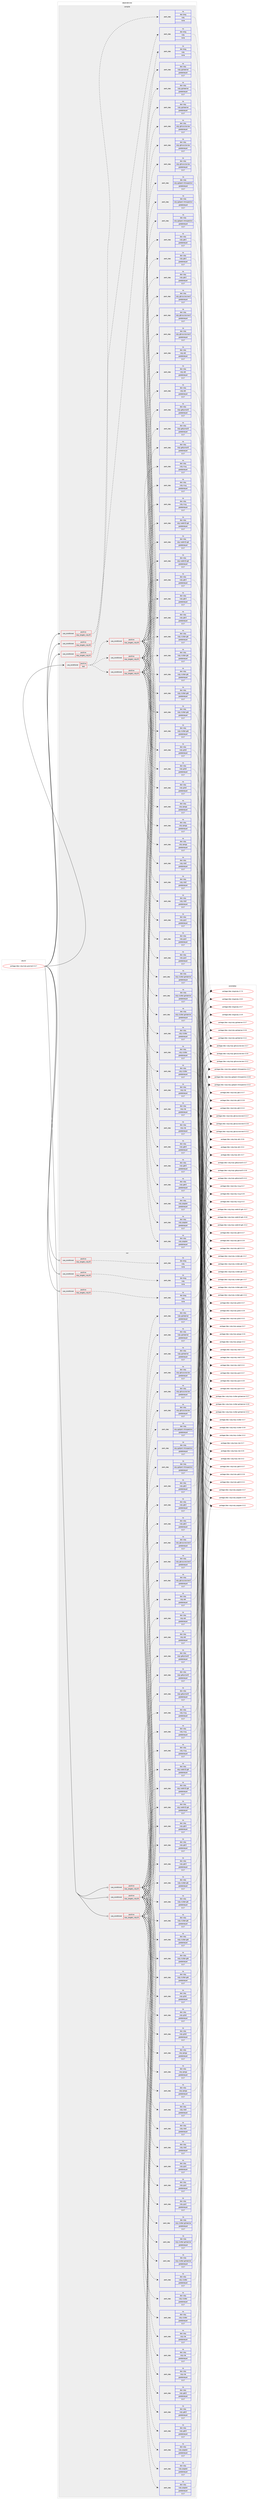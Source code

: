 digraph prolog {

# *************
# Graph options
# *************

newrank=true;
concentrate=true;
compound=true;
graph [rankdir=LR,fontname=Helvetica,fontsize=10,ranksep=1.5];#, ranksep=2.5, nodesep=0.2];
edge  [arrowhead=vee];
node  [fontname=Helvetica,fontsize=10];

# **********
# The ebuild
# **********

subgraph cluster_leftcol {
color=gray;
rank=same;
label=<<i>ebuild</i>>;
id [label="portage://dev-ruby/ruby-gnome2-3.3.7", color=red, width=4, href="../dev-ruby/ruby-gnome2-3.3.7.svg"];
}

# ****************
# The dependencies
# ****************

subgraph cluster_midcol {
color=gray;
label=<<i>dependencies</i>>;
subgraph cluster_compile {
fillcolor="#eeeeee";
style=filled;
label=<<i>compile</i>>;
subgraph cond72337 {
dependency326008 [label=<<TABLE BORDER="0" CELLBORDER="1" CELLSPACING="0" CELLPADDING="4"><TR><TD ROWSPAN="3" CELLPADDING="10">use_conditional</TD></TR><TR><TD>positive</TD></TR><TR><TD>ruby_targets_ruby24</TD></TR></TABLE>>, shape=none, color=red];
subgraph pack248924 {
dependency326009 [label=<<TABLE BORDER="0" CELLBORDER="1" CELLSPACING="0" CELLPADDING="4" WIDTH="220"><TR><TD ROWSPAN="6" CELLPADDING="30">pack_dep</TD></TR><TR><TD WIDTH="110">no</TD></TR><TR><TD>dev-lang</TD></TR><TR><TD>ruby</TD></TR><TR><TD>none</TD></TR><TR><TD></TD></TR></TABLE>>, shape=none, color=blue];
}
dependency326008:e -> dependency326009:w [weight=20,style="dashed",arrowhead="vee"];
}
id:e -> dependency326008:w [weight=20,style="solid",arrowhead="vee"];
subgraph cond72338 {
dependency326010 [label=<<TABLE BORDER="0" CELLBORDER="1" CELLSPACING="0" CELLPADDING="4"><TR><TD ROWSPAN="3" CELLPADDING="10">use_conditional</TD></TR><TR><TD>positive</TD></TR><TR><TD>ruby_targets_ruby25</TD></TR></TABLE>>, shape=none, color=red];
subgraph pack248925 {
dependency326011 [label=<<TABLE BORDER="0" CELLBORDER="1" CELLSPACING="0" CELLPADDING="4" WIDTH="220"><TR><TD ROWSPAN="6" CELLPADDING="30">pack_dep</TD></TR><TR><TD WIDTH="110">no</TD></TR><TR><TD>dev-lang</TD></TR><TR><TD>ruby</TD></TR><TR><TD>none</TD></TR><TR><TD></TD></TR></TABLE>>, shape=none, color=blue];
}
dependency326010:e -> dependency326011:w [weight=20,style="dashed",arrowhead="vee"];
}
id:e -> dependency326010:w [weight=20,style="solid",arrowhead="vee"];
subgraph cond72339 {
dependency326012 [label=<<TABLE BORDER="0" CELLBORDER="1" CELLSPACING="0" CELLPADDING="4"><TR><TD ROWSPAN="3" CELLPADDING="10">use_conditional</TD></TR><TR><TD>positive</TD></TR><TR><TD>ruby_targets_ruby26</TD></TR></TABLE>>, shape=none, color=red];
subgraph pack248926 {
dependency326013 [label=<<TABLE BORDER="0" CELLBORDER="1" CELLSPACING="0" CELLPADDING="4" WIDTH="220"><TR><TD ROWSPAN="6" CELLPADDING="30">pack_dep</TD></TR><TR><TD WIDTH="110">no</TD></TR><TR><TD>dev-lang</TD></TR><TR><TD>ruby</TD></TR><TR><TD>none</TD></TR><TR><TD></TD></TR></TABLE>>, shape=none, color=blue];
}
dependency326012:e -> dependency326013:w [weight=20,style="dashed",arrowhead="vee"];
}
id:e -> dependency326012:w [weight=20,style="solid",arrowhead="vee"];
subgraph cond72340 {
dependency326014 [label=<<TABLE BORDER="0" CELLBORDER="1" CELLSPACING="0" CELLPADDING="4"><TR><TD ROWSPAN="3" CELLPADDING="10">use_conditional</TD></TR><TR><TD>positive</TD></TR><TR><TD>test</TD></TR></TABLE>>, shape=none, color=red];
subgraph cond72341 {
dependency326015 [label=<<TABLE BORDER="0" CELLBORDER="1" CELLSPACING="0" CELLPADDING="4"><TR><TD ROWSPAN="3" CELLPADDING="10">use_conditional</TD></TR><TR><TD>positive</TD></TR><TR><TD>ruby_targets_ruby24</TD></TR></TABLE>>, shape=none, color=red];
subgraph pack248927 {
dependency326016 [label=<<TABLE BORDER="0" CELLBORDER="1" CELLSPACING="0" CELLPADDING="4" WIDTH="220"><TR><TD ROWSPAN="6" CELLPADDING="30">pack_dep</TD></TR><TR><TD WIDTH="110">no</TD></TR><TR><TD>dev-ruby</TD></TR><TR><TD>ruby-atk</TD></TR><TR><TD>greaterequal</TD></TR><TR><TD>3.3.7</TD></TR></TABLE>>, shape=none, color=blue];
}
dependency326015:e -> dependency326016:w [weight=20,style="dashed",arrowhead="vee"];
subgraph pack248928 {
dependency326017 [label=<<TABLE BORDER="0" CELLBORDER="1" CELLSPACING="0" CELLPADDING="4" WIDTH="220"><TR><TD ROWSPAN="6" CELLPADDING="30">pack_dep</TD></TR><TR><TD WIDTH="110">no</TD></TR><TR><TD>dev-ruby</TD></TR><TR><TD>ruby-clutter</TD></TR><TR><TD>greaterequal</TD></TR><TR><TD>3.3.7</TD></TR></TABLE>>, shape=none, color=blue];
}
dependency326015:e -> dependency326017:w [weight=20,style="dashed",arrowhead="vee"];
subgraph pack248929 {
dependency326018 [label=<<TABLE BORDER="0" CELLBORDER="1" CELLSPACING="0" CELLPADDING="4" WIDTH="220"><TR><TD ROWSPAN="6" CELLPADDING="30">pack_dep</TD></TR><TR><TD WIDTH="110">no</TD></TR><TR><TD>dev-ruby</TD></TR><TR><TD>ruby-clutter-gstreamer</TD></TR><TR><TD>greaterequal</TD></TR><TR><TD>3.3.7</TD></TR></TABLE>>, shape=none, color=blue];
}
dependency326015:e -> dependency326018:w [weight=20,style="dashed",arrowhead="vee"];
subgraph pack248930 {
dependency326019 [label=<<TABLE BORDER="0" CELLBORDER="1" CELLSPACING="0" CELLPADDING="4" WIDTH="220"><TR><TD ROWSPAN="6" CELLPADDING="30">pack_dep</TD></TR><TR><TD WIDTH="110">no</TD></TR><TR><TD>dev-ruby</TD></TR><TR><TD>ruby-clutter-gdk</TD></TR><TR><TD>greaterequal</TD></TR><TR><TD>3.3.7</TD></TR></TABLE>>, shape=none, color=blue];
}
dependency326015:e -> dependency326019:w [weight=20,style="dashed",arrowhead="vee"];
subgraph pack248931 {
dependency326020 [label=<<TABLE BORDER="0" CELLBORDER="1" CELLSPACING="0" CELLPADDING="4" WIDTH="220"><TR><TD ROWSPAN="6" CELLPADDING="30">pack_dep</TD></TR><TR><TD WIDTH="110">no</TD></TR><TR><TD>dev-ruby</TD></TR><TR><TD>ruby-clutter-gtk</TD></TR><TR><TD>greaterequal</TD></TR><TR><TD>3.3.7</TD></TR></TABLE>>, shape=none, color=blue];
}
dependency326015:e -> dependency326020:w [weight=20,style="dashed",arrowhead="vee"];
subgraph pack248932 {
dependency326021 [label=<<TABLE BORDER="0" CELLBORDER="1" CELLSPACING="0" CELLPADDING="4" WIDTH="220"><TR><TD ROWSPAN="6" CELLPADDING="30">pack_dep</TD></TR><TR><TD WIDTH="110">no</TD></TR><TR><TD>dev-ruby</TD></TR><TR><TD>ruby-gdkpixbuf2</TD></TR><TR><TD>greaterequal</TD></TR><TR><TD>3.3.7</TD></TR></TABLE>>, shape=none, color=blue];
}
dependency326015:e -> dependency326021:w [weight=20,style="dashed",arrowhead="vee"];
subgraph pack248933 {
dependency326022 [label=<<TABLE BORDER="0" CELLBORDER="1" CELLSPACING="0" CELLPADDING="4" WIDTH="220"><TR><TD ROWSPAN="6" CELLPADDING="30">pack_dep</TD></TR><TR><TD WIDTH="110">no</TD></TR><TR><TD>dev-ruby</TD></TR><TR><TD>ruby-gdk3</TD></TR><TR><TD>greaterequal</TD></TR><TR><TD>3.3.7</TD></TR></TABLE>>, shape=none, color=blue];
}
dependency326015:e -> dependency326022:w [weight=20,style="dashed",arrowhead="vee"];
subgraph pack248934 {
dependency326023 [label=<<TABLE BORDER="0" CELLBORDER="1" CELLSPACING="0" CELLPADDING="4" WIDTH="220"><TR><TD ROWSPAN="6" CELLPADDING="30">pack_dep</TD></TR><TR><TD WIDTH="110">no</TD></TR><TR><TD>dev-ruby</TD></TR><TR><TD>ruby-gio2</TD></TR><TR><TD>greaterequal</TD></TR><TR><TD>3.3.7</TD></TR></TABLE>>, shape=none, color=blue];
}
dependency326015:e -> dependency326023:w [weight=20,style="dashed",arrowhead="vee"];
subgraph pack248935 {
dependency326024 [label=<<TABLE BORDER="0" CELLBORDER="1" CELLSPACING="0" CELLPADDING="4" WIDTH="220"><TR><TD ROWSPAN="6" CELLPADDING="30">pack_dep</TD></TR><TR><TD WIDTH="110">no</TD></TR><TR><TD>dev-ruby</TD></TR><TR><TD>ruby-glib2</TD></TR><TR><TD>greaterequal</TD></TR><TR><TD>3.3.7</TD></TR></TABLE>>, shape=none, color=blue];
}
dependency326015:e -> dependency326024:w [weight=20,style="dashed",arrowhead="vee"];
subgraph pack248936 {
dependency326025 [label=<<TABLE BORDER="0" CELLBORDER="1" CELLSPACING="0" CELLPADDING="4" WIDTH="220"><TR><TD ROWSPAN="6" CELLPADDING="30">pack_dep</TD></TR><TR><TD WIDTH="110">no</TD></TR><TR><TD>dev-ruby</TD></TR><TR><TD>ruby-gobject-introspection</TD></TR><TR><TD>greaterequal</TD></TR><TR><TD>3.3.7</TD></TR></TABLE>>, shape=none, color=blue];
}
dependency326015:e -> dependency326025:w [weight=20,style="dashed",arrowhead="vee"];
subgraph pack248937 {
dependency326026 [label=<<TABLE BORDER="0" CELLBORDER="1" CELLSPACING="0" CELLPADDING="4" WIDTH="220"><TR><TD ROWSPAN="6" CELLPADDING="30">pack_dep</TD></TR><TR><TD WIDTH="110">no</TD></TR><TR><TD>dev-ruby</TD></TR><TR><TD>ruby-gstreamer</TD></TR><TR><TD>greaterequal</TD></TR><TR><TD>3.3.7</TD></TR></TABLE>>, shape=none, color=blue];
}
dependency326015:e -> dependency326026:w [weight=20,style="dashed",arrowhead="vee"];
subgraph pack248938 {
dependency326027 [label=<<TABLE BORDER="0" CELLBORDER="1" CELLSPACING="0" CELLPADDING="4" WIDTH="220"><TR><TD ROWSPAN="6" CELLPADDING="30">pack_dep</TD></TR><TR><TD WIDTH="110">no</TD></TR><TR><TD>dev-ruby</TD></TR><TR><TD>ruby-gtk2</TD></TR><TR><TD>greaterequal</TD></TR><TR><TD>3.3.7</TD></TR></TABLE>>, shape=none, color=blue];
}
dependency326015:e -> dependency326027:w [weight=20,style="dashed",arrowhead="vee"];
subgraph pack248939 {
dependency326028 [label=<<TABLE BORDER="0" CELLBORDER="1" CELLSPACING="0" CELLPADDING="4" WIDTH="220"><TR><TD ROWSPAN="6" CELLPADDING="30">pack_dep</TD></TR><TR><TD WIDTH="110">no</TD></TR><TR><TD>dev-ruby</TD></TR><TR><TD>ruby-gtk3</TD></TR><TR><TD>greaterequal</TD></TR><TR><TD>3.3.7</TD></TR></TABLE>>, shape=none, color=blue];
}
dependency326015:e -> dependency326028:w [weight=20,style="dashed",arrowhead="vee"];
subgraph pack248940 {
dependency326029 [label=<<TABLE BORDER="0" CELLBORDER="1" CELLSPACING="0" CELLPADDING="4" WIDTH="220"><TR><TD ROWSPAN="6" CELLPADDING="30">pack_dep</TD></TR><TR><TD WIDTH="110">no</TD></TR><TR><TD>dev-ruby</TD></TR><TR><TD>ruby-gtksourceview</TD></TR><TR><TD>greaterequal</TD></TR><TR><TD>3.3.7</TD></TR></TABLE>>, shape=none, color=blue];
}
dependency326015:e -> dependency326029:w [weight=20,style="dashed",arrowhead="vee"];
subgraph pack248941 {
dependency326030 [label=<<TABLE BORDER="0" CELLBORDER="1" CELLSPACING="0" CELLPADDING="4" WIDTH="220"><TR><TD ROWSPAN="6" CELLPADDING="30">pack_dep</TD></TR><TR><TD WIDTH="110">no</TD></TR><TR><TD>dev-ruby</TD></TR><TR><TD>ruby-gtksourceview3</TD></TR><TR><TD>greaterequal</TD></TR><TR><TD>3.3.7</TD></TR></TABLE>>, shape=none, color=blue];
}
dependency326015:e -> dependency326030:w [weight=20,style="dashed",arrowhead="vee"];
subgraph pack248942 {
dependency326031 [label=<<TABLE BORDER="0" CELLBORDER="1" CELLSPACING="0" CELLPADDING="4" WIDTH="220"><TR><TD ROWSPAN="6" CELLPADDING="30">pack_dep</TD></TR><TR><TD WIDTH="110">no</TD></TR><TR><TD>dev-ruby</TD></TR><TR><TD>ruby-pango</TD></TR><TR><TD>greaterequal</TD></TR><TR><TD>3.3.7</TD></TR></TABLE>>, shape=none, color=blue];
}
dependency326015:e -> dependency326031:w [weight=20,style="dashed",arrowhead="vee"];
subgraph pack248943 {
dependency326032 [label=<<TABLE BORDER="0" CELLBORDER="1" CELLSPACING="0" CELLPADDING="4" WIDTH="220"><TR><TD ROWSPAN="6" CELLPADDING="30">pack_dep</TD></TR><TR><TD WIDTH="110">no</TD></TR><TR><TD>dev-ruby</TD></TR><TR><TD>ruby-poppler</TD></TR><TR><TD>greaterequal</TD></TR><TR><TD>3.3.7</TD></TR></TABLE>>, shape=none, color=blue];
}
dependency326015:e -> dependency326032:w [weight=20,style="dashed",arrowhead="vee"];
subgraph pack248944 {
dependency326033 [label=<<TABLE BORDER="0" CELLBORDER="1" CELLSPACING="0" CELLPADDING="4" WIDTH="220"><TR><TD ROWSPAN="6" CELLPADDING="30">pack_dep</TD></TR><TR><TD WIDTH="110">no</TD></TR><TR><TD>dev-ruby</TD></TR><TR><TD>ruby-rsvg</TD></TR><TR><TD>greaterequal</TD></TR><TR><TD>3.3.7</TD></TR></TABLE>>, shape=none, color=blue];
}
dependency326015:e -> dependency326033:w [weight=20,style="dashed",arrowhead="vee"];
subgraph pack248945 {
dependency326034 [label=<<TABLE BORDER="0" CELLBORDER="1" CELLSPACING="0" CELLPADDING="4" WIDTH="220"><TR><TD ROWSPAN="6" CELLPADDING="30">pack_dep</TD></TR><TR><TD WIDTH="110">no</TD></TR><TR><TD>dev-ruby</TD></TR><TR><TD>ruby-vte</TD></TR><TR><TD>greaterequal</TD></TR><TR><TD>3.3.7</TD></TR></TABLE>>, shape=none, color=blue];
}
dependency326015:e -> dependency326034:w [weight=20,style="dashed",arrowhead="vee"];
subgraph pack248946 {
dependency326035 [label=<<TABLE BORDER="0" CELLBORDER="1" CELLSPACING="0" CELLPADDING="4" WIDTH="220"><TR><TD ROWSPAN="6" CELLPADDING="30">pack_dep</TD></TR><TR><TD WIDTH="110">no</TD></TR><TR><TD>dev-ruby</TD></TR><TR><TD>ruby-vte3</TD></TR><TR><TD>greaterequal</TD></TR><TR><TD>3.3.7</TD></TR></TABLE>>, shape=none, color=blue];
}
dependency326015:e -> dependency326035:w [weight=20,style="dashed",arrowhead="vee"];
subgraph pack248947 {
dependency326036 [label=<<TABLE BORDER="0" CELLBORDER="1" CELLSPACING="0" CELLPADDING="4" WIDTH="220"><TR><TD ROWSPAN="6" CELLPADDING="30">pack_dep</TD></TR><TR><TD WIDTH="110">no</TD></TR><TR><TD>dev-ruby</TD></TR><TR><TD>ruby-webkit2-gtk</TD></TR><TR><TD>greaterequal</TD></TR><TR><TD>3.3.7</TD></TR></TABLE>>, shape=none, color=blue];
}
dependency326015:e -> dependency326036:w [weight=20,style="dashed",arrowhead="vee"];
}
dependency326014:e -> dependency326015:w [weight=20,style="dashed",arrowhead="vee"];
subgraph cond72342 {
dependency326037 [label=<<TABLE BORDER="0" CELLBORDER="1" CELLSPACING="0" CELLPADDING="4"><TR><TD ROWSPAN="3" CELLPADDING="10">use_conditional</TD></TR><TR><TD>positive</TD></TR><TR><TD>ruby_targets_ruby25</TD></TR></TABLE>>, shape=none, color=red];
subgraph pack248948 {
dependency326038 [label=<<TABLE BORDER="0" CELLBORDER="1" CELLSPACING="0" CELLPADDING="4" WIDTH="220"><TR><TD ROWSPAN="6" CELLPADDING="30">pack_dep</TD></TR><TR><TD WIDTH="110">no</TD></TR><TR><TD>dev-ruby</TD></TR><TR><TD>ruby-atk</TD></TR><TR><TD>greaterequal</TD></TR><TR><TD>3.3.7</TD></TR></TABLE>>, shape=none, color=blue];
}
dependency326037:e -> dependency326038:w [weight=20,style="dashed",arrowhead="vee"];
subgraph pack248949 {
dependency326039 [label=<<TABLE BORDER="0" CELLBORDER="1" CELLSPACING="0" CELLPADDING="4" WIDTH="220"><TR><TD ROWSPAN="6" CELLPADDING="30">pack_dep</TD></TR><TR><TD WIDTH="110">no</TD></TR><TR><TD>dev-ruby</TD></TR><TR><TD>ruby-clutter</TD></TR><TR><TD>greaterequal</TD></TR><TR><TD>3.3.7</TD></TR></TABLE>>, shape=none, color=blue];
}
dependency326037:e -> dependency326039:w [weight=20,style="dashed",arrowhead="vee"];
subgraph pack248950 {
dependency326040 [label=<<TABLE BORDER="0" CELLBORDER="1" CELLSPACING="0" CELLPADDING="4" WIDTH="220"><TR><TD ROWSPAN="6" CELLPADDING="30">pack_dep</TD></TR><TR><TD WIDTH="110">no</TD></TR><TR><TD>dev-ruby</TD></TR><TR><TD>ruby-clutter-gstreamer</TD></TR><TR><TD>greaterequal</TD></TR><TR><TD>3.3.7</TD></TR></TABLE>>, shape=none, color=blue];
}
dependency326037:e -> dependency326040:w [weight=20,style="dashed",arrowhead="vee"];
subgraph pack248951 {
dependency326041 [label=<<TABLE BORDER="0" CELLBORDER="1" CELLSPACING="0" CELLPADDING="4" WIDTH="220"><TR><TD ROWSPAN="6" CELLPADDING="30">pack_dep</TD></TR><TR><TD WIDTH="110">no</TD></TR><TR><TD>dev-ruby</TD></TR><TR><TD>ruby-clutter-gdk</TD></TR><TR><TD>greaterequal</TD></TR><TR><TD>3.3.7</TD></TR></TABLE>>, shape=none, color=blue];
}
dependency326037:e -> dependency326041:w [weight=20,style="dashed",arrowhead="vee"];
subgraph pack248952 {
dependency326042 [label=<<TABLE BORDER="0" CELLBORDER="1" CELLSPACING="0" CELLPADDING="4" WIDTH="220"><TR><TD ROWSPAN="6" CELLPADDING="30">pack_dep</TD></TR><TR><TD WIDTH="110">no</TD></TR><TR><TD>dev-ruby</TD></TR><TR><TD>ruby-clutter-gtk</TD></TR><TR><TD>greaterequal</TD></TR><TR><TD>3.3.7</TD></TR></TABLE>>, shape=none, color=blue];
}
dependency326037:e -> dependency326042:w [weight=20,style="dashed",arrowhead="vee"];
subgraph pack248953 {
dependency326043 [label=<<TABLE BORDER="0" CELLBORDER="1" CELLSPACING="0" CELLPADDING="4" WIDTH="220"><TR><TD ROWSPAN="6" CELLPADDING="30">pack_dep</TD></TR><TR><TD WIDTH="110">no</TD></TR><TR><TD>dev-ruby</TD></TR><TR><TD>ruby-gdkpixbuf2</TD></TR><TR><TD>greaterequal</TD></TR><TR><TD>3.3.7</TD></TR></TABLE>>, shape=none, color=blue];
}
dependency326037:e -> dependency326043:w [weight=20,style="dashed",arrowhead="vee"];
subgraph pack248954 {
dependency326044 [label=<<TABLE BORDER="0" CELLBORDER="1" CELLSPACING="0" CELLPADDING="4" WIDTH="220"><TR><TD ROWSPAN="6" CELLPADDING="30">pack_dep</TD></TR><TR><TD WIDTH="110">no</TD></TR><TR><TD>dev-ruby</TD></TR><TR><TD>ruby-gdk3</TD></TR><TR><TD>greaterequal</TD></TR><TR><TD>3.3.7</TD></TR></TABLE>>, shape=none, color=blue];
}
dependency326037:e -> dependency326044:w [weight=20,style="dashed",arrowhead="vee"];
subgraph pack248955 {
dependency326045 [label=<<TABLE BORDER="0" CELLBORDER="1" CELLSPACING="0" CELLPADDING="4" WIDTH="220"><TR><TD ROWSPAN="6" CELLPADDING="30">pack_dep</TD></TR><TR><TD WIDTH="110">no</TD></TR><TR><TD>dev-ruby</TD></TR><TR><TD>ruby-gio2</TD></TR><TR><TD>greaterequal</TD></TR><TR><TD>3.3.7</TD></TR></TABLE>>, shape=none, color=blue];
}
dependency326037:e -> dependency326045:w [weight=20,style="dashed",arrowhead="vee"];
subgraph pack248956 {
dependency326046 [label=<<TABLE BORDER="0" CELLBORDER="1" CELLSPACING="0" CELLPADDING="4" WIDTH="220"><TR><TD ROWSPAN="6" CELLPADDING="30">pack_dep</TD></TR><TR><TD WIDTH="110">no</TD></TR><TR><TD>dev-ruby</TD></TR><TR><TD>ruby-glib2</TD></TR><TR><TD>greaterequal</TD></TR><TR><TD>3.3.7</TD></TR></TABLE>>, shape=none, color=blue];
}
dependency326037:e -> dependency326046:w [weight=20,style="dashed",arrowhead="vee"];
subgraph pack248957 {
dependency326047 [label=<<TABLE BORDER="0" CELLBORDER="1" CELLSPACING="0" CELLPADDING="4" WIDTH="220"><TR><TD ROWSPAN="6" CELLPADDING="30">pack_dep</TD></TR><TR><TD WIDTH="110">no</TD></TR><TR><TD>dev-ruby</TD></TR><TR><TD>ruby-gobject-introspection</TD></TR><TR><TD>greaterequal</TD></TR><TR><TD>3.3.7</TD></TR></TABLE>>, shape=none, color=blue];
}
dependency326037:e -> dependency326047:w [weight=20,style="dashed",arrowhead="vee"];
subgraph pack248958 {
dependency326048 [label=<<TABLE BORDER="0" CELLBORDER="1" CELLSPACING="0" CELLPADDING="4" WIDTH="220"><TR><TD ROWSPAN="6" CELLPADDING="30">pack_dep</TD></TR><TR><TD WIDTH="110">no</TD></TR><TR><TD>dev-ruby</TD></TR><TR><TD>ruby-gstreamer</TD></TR><TR><TD>greaterequal</TD></TR><TR><TD>3.3.7</TD></TR></TABLE>>, shape=none, color=blue];
}
dependency326037:e -> dependency326048:w [weight=20,style="dashed",arrowhead="vee"];
subgraph pack248959 {
dependency326049 [label=<<TABLE BORDER="0" CELLBORDER="1" CELLSPACING="0" CELLPADDING="4" WIDTH="220"><TR><TD ROWSPAN="6" CELLPADDING="30">pack_dep</TD></TR><TR><TD WIDTH="110">no</TD></TR><TR><TD>dev-ruby</TD></TR><TR><TD>ruby-gtk2</TD></TR><TR><TD>greaterequal</TD></TR><TR><TD>3.3.7</TD></TR></TABLE>>, shape=none, color=blue];
}
dependency326037:e -> dependency326049:w [weight=20,style="dashed",arrowhead="vee"];
subgraph pack248960 {
dependency326050 [label=<<TABLE BORDER="0" CELLBORDER="1" CELLSPACING="0" CELLPADDING="4" WIDTH="220"><TR><TD ROWSPAN="6" CELLPADDING="30">pack_dep</TD></TR><TR><TD WIDTH="110">no</TD></TR><TR><TD>dev-ruby</TD></TR><TR><TD>ruby-gtk3</TD></TR><TR><TD>greaterequal</TD></TR><TR><TD>3.3.7</TD></TR></TABLE>>, shape=none, color=blue];
}
dependency326037:e -> dependency326050:w [weight=20,style="dashed",arrowhead="vee"];
subgraph pack248961 {
dependency326051 [label=<<TABLE BORDER="0" CELLBORDER="1" CELLSPACING="0" CELLPADDING="4" WIDTH="220"><TR><TD ROWSPAN="6" CELLPADDING="30">pack_dep</TD></TR><TR><TD WIDTH="110">no</TD></TR><TR><TD>dev-ruby</TD></TR><TR><TD>ruby-gtksourceview</TD></TR><TR><TD>greaterequal</TD></TR><TR><TD>3.3.7</TD></TR></TABLE>>, shape=none, color=blue];
}
dependency326037:e -> dependency326051:w [weight=20,style="dashed",arrowhead="vee"];
subgraph pack248962 {
dependency326052 [label=<<TABLE BORDER="0" CELLBORDER="1" CELLSPACING="0" CELLPADDING="4" WIDTH="220"><TR><TD ROWSPAN="6" CELLPADDING="30">pack_dep</TD></TR><TR><TD WIDTH="110">no</TD></TR><TR><TD>dev-ruby</TD></TR><TR><TD>ruby-gtksourceview3</TD></TR><TR><TD>greaterequal</TD></TR><TR><TD>3.3.7</TD></TR></TABLE>>, shape=none, color=blue];
}
dependency326037:e -> dependency326052:w [weight=20,style="dashed",arrowhead="vee"];
subgraph pack248963 {
dependency326053 [label=<<TABLE BORDER="0" CELLBORDER="1" CELLSPACING="0" CELLPADDING="4" WIDTH="220"><TR><TD ROWSPAN="6" CELLPADDING="30">pack_dep</TD></TR><TR><TD WIDTH="110">no</TD></TR><TR><TD>dev-ruby</TD></TR><TR><TD>ruby-pango</TD></TR><TR><TD>greaterequal</TD></TR><TR><TD>3.3.7</TD></TR></TABLE>>, shape=none, color=blue];
}
dependency326037:e -> dependency326053:w [weight=20,style="dashed",arrowhead="vee"];
subgraph pack248964 {
dependency326054 [label=<<TABLE BORDER="0" CELLBORDER="1" CELLSPACING="0" CELLPADDING="4" WIDTH="220"><TR><TD ROWSPAN="6" CELLPADDING="30">pack_dep</TD></TR><TR><TD WIDTH="110">no</TD></TR><TR><TD>dev-ruby</TD></TR><TR><TD>ruby-poppler</TD></TR><TR><TD>greaterequal</TD></TR><TR><TD>3.3.7</TD></TR></TABLE>>, shape=none, color=blue];
}
dependency326037:e -> dependency326054:w [weight=20,style="dashed",arrowhead="vee"];
subgraph pack248965 {
dependency326055 [label=<<TABLE BORDER="0" CELLBORDER="1" CELLSPACING="0" CELLPADDING="4" WIDTH="220"><TR><TD ROWSPAN="6" CELLPADDING="30">pack_dep</TD></TR><TR><TD WIDTH="110">no</TD></TR><TR><TD>dev-ruby</TD></TR><TR><TD>ruby-rsvg</TD></TR><TR><TD>greaterequal</TD></TR><TR><TD>3.3.7</TD></TR></TABLE>>, shape=none, color=blue];
}
dependency326037:e -> dependency326055:w [weight=20,style="dashed",arrowhead="vee"];
subgraph pack248966 {
dependency326056 [label=<<TABLE BORDER="0" CELLBORDER="1" CELLSPACING="0" CELLPADDING="4" WIDTH="220"><TR><TD ROWSPAN="6" CELLPADDING="30">pack_dep</TD></TR><TR><TD WIDTH="110">no</TD></TR><TR><TD>dev-ruby</TD></TR><TR><TD>ruby-vte</TD></TR><TR><TD>greaterequal</TD></TR><TR><TD>3.3.7</TD></TR></TABLE>>, shape=none, color=blue];
}
dependency326037:e -> dependency326056:w [weight=20,style="dashed",arrowhead="vee"];
subgraph pack248967 {
dependency326057 [label=<<TABLE BORDER="0" CELLBORDER="1" CELLSPACING="0" CELLPADDING="4" WIDTH="220"><TR><TD ROWSPAN="6" CELLPADDING="30">pack_dep</TD></TR><TR><TD WIDTH="110">no</TD></TR><TR><TD>dev-ruby</TD></TR><TR><TD>ruby-vte3</TD></TR><TR><TD>greaterequal</TD></TR><TR><TD>3.3.7</TD></TR></TABLE>>, shape=none, color=blue];
}
dependency326037:e -> dependency326057:w [weight=20,style="dashed",arrowhead="vee"];
subgraph pack248968 {
dependency326058 [label=<<TABLE BORDER="0" CELLBORDER="1" CELLSPACING="0" CELLPADDING="4" WIDTH="220"><TR><TD ROWSPAN="6" CELLPADDING="30">pack_dep</TD></TR><TR><TD WIDTH="110">no</TD></TR><TR><TD>dev-ruby</TD></TR><TR><TD>ruby-webkit2-gtk</TD></TR><TR><TD>greaterequal</TD></TR><TR><TD>3.3.7</TD></TR></TABLE>>, shape=none, color=blue];
}
dependency326037:e -> dependency326058:w [weight=20,style="dashed",arrowhead="vee"];
}
dependency326014:e -> dependency326037:w [weight=20,style="dashed",arrowhead="vee"];
subgraph cond72343 {
dependency326059 [label=<<TABLE BORDER="0" CELLBORDER="1" CELLSPACING="0" CELLPADDING="4"><TR><TD ROWSPAN="3" CELLPADDING="10">use_conditional</TD></TR><TR><TD>positive</TD></TR><TR><TD>ruby_targets_ruby26</TD></TR></TABLE>>, shape=none, color=red];
subgraph pack248969 {
dependency326060 [label=<<TABLE BORDER="0" CELLBORDER="1" CELLSPACING="0" CELLPADDING="4" WIDTH="220"><TR><TD ROWSPAN="6" CELLPADDING="30">pack_dep</TD></TR><TR><TD WIDTH="110">no</TD></TR><TR><TD>dev-ruby</TD></TR><TR><TD>ruby-atk</TD></TR><TR><TD>greaterequal</TD></TR><TR><TD>3.3.7</TD></TR></TABLE>>, shape=none, color=blue];
}
dependency326059:e -> dependency326060:w [weight=20,style="dashed",arrowhead="vee"];
subgraph pack248970 {
dependency326061 [label=<<TABLE BORDER="0" CELLBORDER="1" CELLSPACING="0" CELLPADDING="4" WIDTH="220"><TR><TD ROWSPAN="6" CELLPADDING="30">pack_dep</TD></TR><TR><TD WIDTH="110">no</TD></TR><TR><TD>dev-ruby</TD></TR><TR><TD>ruby-clutter</TD></TR><TR><TD>greaterequal</TD></TR><TR><TD>3.3.7</TD></TR></TABLE>>, shape=none, color=blue];
}
dependency326059:e -> dependency326061:w [weight=20,style="dashed",arrowhead="vee"];
subgraph pack248971 {
dependency326062 [label=<<TABLE BORDER="0" CELLBORDER="1" CELLSPACING="0" CELLPADDING="4" WIDTH="220"><TR><TD ROWSPAN="6" CELLPADDING="30">pack_dep</TD></TR><TR><TD WIDTH="110">no</TD></TR><TR><TD>dev-ruby</TD></TR><TR><TD>ruby-clutter-gstreamer</TD></TR><TR><TD>greaterequal</TD></TR><TR><TD>3.3.7</TD></TR></TABLE>>, shape=none, color=blue];
}
dependency326059:e -> dependency326062:w [weight=20,style="dashed",arrowhead="vee"];
subgraph pack248972 {
dependency326063 [label=<<TABLE BORDER="0" CELLBORDER="1" CELLSPACING="0" CELLPADDING="4" WIDTH="220"><TR><TD ROWSPAN="6" CELLPADDING="30">pack_dep</TD></TR><TR><TD WIDTH="110">no</TD></TR><TR><TD>dev-ruby</TD></TR><TR><TD>ruby-clutter-gdk</TD></TR><TR><TD>greaterequal</TD></TR><TR><TD>3.3.7</TD></TR></TABLE>>, shape=none, color=blue];
}
dependency326059:e -> dependency326063:w [weight=20,style="dashed",arrowhead="vee"];
subgraph pack248973 {
dependency326064 [label=<<TABLE BORDER="0" CELLBORDER="1" CELLSPACING="0" CELLPADDING="4" WIDTH="220"><TR><TD ROWSPAN="6" CELLPADDING="30">pack_dep</TD></TR><TR><TD WIDTH="110">no</TD></TR><TR><TD>dev-ruby</TD></TR><TR><TD>ruby-clutter-gtk</TD></TR><TR><TD>greaterequal</TD></TR><TR><TD>3.3.7</TD></TR></TABLE>>, shape=none, color=blue];
}
dependency326059:e -> dependency326064:w [weight=20,style="dashed",arrowhead="vee"];
subgraph pack248974 {
dependency326065 [label=<<TABLE BORDER="0" CELLBORDER="1" CELLSPACING="0" CELLPADDING="4" WIDTH="220"><TR><TD ROWSPAN="6" CELLPADDING="30">pack_dep</TD></TR><TR><TD WIDTH="110">no</TD></TR><TR><TD>dev-ruby</TD></TR><TR><TD>ruby-gdkpixbuf2</TD></TR><TR><TD>greaterequal</TD></TR><TR><TD>3.3.7</TD></TR></TABLE>>, shape=none, color=blue];
}
dependency326059:e -> dependency326065:w [weight=20,style="dashed",arrowhead="vee"];
subgraph pack248975 {
dependency326066 [label=<<TABLE BORDER="0" CELLBORDER="1" CELLSPACING="0" CELLPADDING="4" WIDTH="220"><TR><TD ROWSPAN="6" CELLPADDING="30">pack_dep</TD></TR><TR><TD WIDTH="110">no</TD></TR><TR><TD>dev-ruby</TD></TR><TR><TD>ruby-gdk3</TD></TR><TR><TD>greaterequal</TD></TR><TR><TD>3.3.7</TD></TR></TABLE>>, shape=none, color=blue];
}
dependency326059:e -> dependency326066:w [weight=20,style="dashed",arrowhead="vee"];
subgraph pack248976 {
dependency326067 [label=<<TABLE BORDER="0" CELLBORDER="1" CELLSPACING="0" CELLPADDING="4" WIDTH="220"><TR><TD ROWSPAN="6" CELLPADDING="30">pack_dep</TD></TR><TR><TD WIDTH="110">no</TD></TR><TR><TD>dev-ruby</TD></TR><TR><TD>ruby-gio2</TD></TR><TR><TD>greaterequal</TD></TR><TR><TD>3.3.7</TD></TR></TABLE>>, shape=none, color=blue];
}
dependency326059:e -> dependency326067:w [weight=20,style="dashed",arrowhead="vee"];
subgraph pack248977 {
dependency326068 [label=<<TABLE BORDER="0" CELLBORDER="1" CELLSPACING="0" CELLPADDING="4" WIDTH="220"><TR><TD ROWSPAN="6" CELLPADDING="30">pack_dep</TD></TR><TR><TD WIDTH="110">no</TD></TR><TR><TD>dev-ruby</TD></TR><TR><TD>ruby-glib2</TD></TR><TR><TD>greaterequal</TD></TR><TR><TD>3.3.7</TD></TR></TABLE>>, shape=none, color=blue];
}
dependency326059:e -> dependency326068:w [weight=20,style="dashed",arrowhead="vee"];
subgraph pack248978 {
dependency326069 [label=<<TABLE BORDER="0" CELLBORDER="1" CELLSPACING="0" CELLPADDING="4" WIDTH="220"><TR><TD ROWSPAN="6" CELLPADDING="30">pack_dep</TD></TR><TR><TD WIDTH="110">no</TD></TR><TR><TD>dev-ruby</TD></TR><TR><TD>ruby-gobject-introspection</TD></TR><TR><TD>greaterequal</TD></TR><TR><TD>3.3.7</TD></TR></TABLE>>, shape=none, color=blue];
}
dependency326059:e -> dependency326069:w [weight=20,style="dashed",arrowhead="vee"];
subgraph pack248979 {
dependency326070 [label=<<TABLE BORDER="0" CELLBORDER="1" CELLSPACING="0" CELLPADDING="4" WIDTH="220"><TR><TD ROWSPAN="6" CELLPADDING="30">pack_dep</TD></TR><TR><TD WIDTH="110">no</TD></TR><TR><TD>dev-ruby</TD></TR><TR><TD>ruby-gstreamer</TD></TR><TR><TD>greaterequal</TD></TR><TR><TD>3.3.7</TD></TR></TABLE>>, shape=none, color=blue];
}
dependency326059:e -> dependency326070:w [weight=20,style="dashed",arrowhead="vee"];
subgraph pack248980 {
dependency326071 [label=<<TABLE BORDER="0" CELLBORDER="1" CELLSPACING="0" CELLPADDING="4" WIDTH="220"><TR><TD ROWSPAN="6" CELLPADDING="30">pack_dep</TD></TR><TR><TD WIDTH="110">no</TD></TR><TR><TD>dev-ruby</TD></TR><TR><TD>ruby-gtk2</TD></TR><TR><TD>greaterequal</TD></TR><TR><TD>3.3.7</TD></TR></TABLE>>, shape=none, color=blue];
}
dependency326059:e -> dependency326071:w [weight=20,style="dashed",arrowhead="vee"];
subgraph pack248981 {
dependency326072 [label=<<TABLE BORDER="0" CELLBORDER="1" CELLSPACING="0" CELLPADDING="4" WIDTH="220"><TR><TD ROWSPAN="6" CELLPADDING="30">pack_dep</TD></TR><TR><TD WIDTH="110">no</TD></TR><TR><TD>dev-ruby</TD></TR><TR><TD>ruby-gtk3</TD></TR><TR><TD>greaterequal</TD></TR><TR><TD>3.3.7</TD></TR></TABLE>>, shape=none, color=blue];
}
dependency326059:e -> dependency326072:w [weight=20,style="dashed",arrowhead="vee"];
subgraph pack248982 {
dependency326073 [label=<<TABLE BORDER="0" CELLBORDER="1" CELLSPACING="0" CELLPADDING="4" WIDTH="220"><TR><TD ROWSPAN="6" CELLPADDING="30">pack_dep</TD></TR><TR><TD WIDTH="110">no</TD></TR><TR><TD>dev-ruby</TD></TR><TR><TD>ruby-gtksourceview</TD></TR><TR><TD>greaterequal</TD></TR><TR><TD>3.3.7</TD></TR></TABLE>>, shape=none, color=blue];
}
dependency326059:e -> dependency326073:w [weight=20,style="dashed",arrowhead="vee"];
subgraph pack248983 {
dependency326074 [label=<<TABLE BORDER="0" CELLBORDER="1" CELLSPACING="0" CELLPADDING="4" WIDTH="220"><TR><TD ROWSPAN="6" CELLPADDING="30">pack_dep</TD></TR><TR><TD WIDTH="110">no</TD></TR><TR><TD>dev-ruby</TD></TR><TR><TD>ruby-gtksourceview3</TD></TR><TR><TD>greaterequal</TD></TR><TR><TD>3.3.7</TD></TR></TABLE>>, shape=none, color=blue];
}
dependency326059:e -> dependency326074:w [weight=20,style="dashed",arrowhead="vee"];
subgraph pack248984 {
dependency326075 [label=<<TABLE BORDER="0" CELLBORDER="1" CELLSPACING="0" CELLPADDING="4" WIDTH="220"><TR><TD ROWSPAN="6" CELLPADDING="30">pack_dep</TD></TR><TR><TD WIDTH="110">no</TD></TR><TR><TD>dev-ruby</TD></TR><TR><TD>ruby-pango</TD></TR><TR><TD>greaterequal</TD></TR><TR><TD>3.3.7</TD></TR></TABLE>>, shape=none, color=blue];
}
dependency326059:e -> dependency326075:w [weight=20,style="dashed",arrowhead="vee"];
subgraph pack248985 {
dependency326076 [label=<<TABLE BORDER="0" CELLBORDER="1" CELLSPACING="0" CELLPADDING="4" WIDTH="220"><TR><TD ROWSPAN="6" CELLPADDING="30">pack_dep</TD></TR><TR><TD WIDTH="110">no</TD></TR><TR><TD>dev-ruby</TD></TR><TR><TD>ruby-poppler</TD></TR><TR><TD>greaterequal</TD></TR><TR><TD>3.3.7</TD></TR></TABLE>>, shape=none, color=blue];
}
dependency326059:e -> dependency326076:w [weight=20,style="dashed",arrowhead="vee"];
subgraph pack248986 {
dependency326077 [label=<<TABLE BORDER="0" CELLBORDER="1" CELLSPACING="0" CELLPADDING="4" WIDTH="220"><TR><TD ROWSPAN="6" CELLPADDING="30">pack_dep</TD></TR><TR><TD WIDTH="110">no</TD></TR><TR><TD>dev-ruby</TD></TR><TR><TD>ruby-rsvg</TD></TR><TR><TD>greaterequal</TD></TR><TR><TD>3.3.7</TD></TR></TABLE>>, shape=none, color=blue];
}
dependency326059:e -> dependency326077:w [weight=20,style="dashed",arrowhead="vee"];
subgraph pack248987 {
dependency326078 [label=<<TABLE BORDER="0" CELLBORDER="1" CELLSPACING="0" CELLPADDING="4" WIDTH="220"><TR><TD ROWSPAN="6" CELLPADDING="30">pack_dep</TD></TR><TR><TD WIDTH="110">no</TD></TR><TR><TD>dev-ruby</TD></TR><TR><TD>ruby-vte</TD></TR><TR><TD>greaterequal</TD></TR><TR><TD>3.3.7</TD></TR></TABLE>>, shape=none, color=blue];
}
dependency326059:e -> dependency326078:w [weight=20,style="dashed",arrowhead="vee"];
subgraph pack248988 {
dependency326079 [label=<<TABLE BORDER="0" CELLBORDER="1" CELLSPACING="0" CELLPADDING="4" WIDTH="220"><TR><TD ROWSPAN="6" CELLPADDING="30">pack_dep</TD></TR><TR><TD WIDTH="110">no</TD></TR><TR><TD>dev-ruby</TD></TR><TR><TD>ruby-vte3</TD></TR><TR><TD>greaterequal</TD></TR><TR><TD>3.3.7</TD></TR></TABLE>>, shape=none, color=blue];
}
dependency326059:e -> dependency326079:w [weight=20,style="dashed",arrowhead="vee"];
subgraph pack248989 {
dependency326080 [label=<<TABLE BORDER="0" CELLBORDER="1" CELLSPACING="0" CELLPADDING="4" WIDTH="220"><TR><TD ROWSPAN="6" CELLPADDING="30">pack_dep</TD></TR><TR><TD WIDTH="110">no</TD></TR><TR><TD>dev-ruby</TD></TR><TR><TD>ruby-webkit2-gtk</TD></TR><TR><TD>greaterequal</TD></TR><TR><TD>3.3.7</TD></TR></TABLE>>, shape=none, color=blue];
}
dependency326059:e -> dependency326080:w [weight=20,style="dashed",arrowhead="vee"];
}
dependency326014:e -> dependency326059:w [weight=20,style="dashed",arrowhead="vee"];
}
id:e -> dependency326014:w [weight=20,style="solid",arrowhead="vee"];
}
subgraph cluster_compileandrun {
fillcolor="#eeeeee";
style=filled;
label=<<i>compile and run</i>>;
}
subgraph cluster_run {
fillcolor="#eeeeee";
style=filled;
label=<<i>run</i>>;
subgraph cond72344 {
dependency326081 [label=<<TABLE BORDER="0" CELLBORDER="1" CELLSPACING="0" CELLPADDING="4"><TR><TD ROWSPAN="3" CELLPADDING="10">use_conditional</TD></TR><TR><TD>positive</TD></TR><TR><TD>ruby_targets_ruby24</TD></TR></TABLE>>, shape=none, color=red];
subgraph pack248990 {
dependency326082 [label=<<TABLE BORDER="0" CELLBORDER="1" CELLSPACING="0" CELLPADDING="4" WIDTH="220"><TR><TD ROWSPAN="6" CELLPADDING="30">pack_dep</TD></TR><TR><TD WIDTH="110">no</TD></TR><TR><TD>dev-lang</TD></TR><TR><TD>ruby</TD></TR><TR><TD>none</TD></TR><TR><TD></TD></TR></TABLE>>, shape=none, color=blue];
}
dependency326081:e -> dependency326082:w [weight=20,style="dashed",arrowhead="vee"];
}
id:e -> dependency326081:w [weight=20,style="solid",arrowhead="odot"];
subgraph cond72345 {
dependency326083 [label=<<TABLE BORDER="0" CELLBORDER="1" CELLSPACING="0" CELLPADDING="4"><TR><TD ROWSPAN="3" CELLPADDING="10">use_conditional</TD></TR><TR><TD>positive</TD></TR><TR><TD>ruby_targets_ruby24</TD></TR></TABLE>>, shape=none, color=red];
subgraph pack248991 {
dependency326084 [label=<<TABLE BORDER="0" CELLBORDER="1" CELLSPACING="0" CELLPADDING="4" WIDTH="220"><TR><TD ROWSPAN="6" CELLPADDING="30">pack_dep</TD></TR><TR><TD WIDTH="110">no</TD></TR><TR><TD>dev-ruby</TD></TR><TR><TD>ruby-atk</TD></TR><TR><TD>greaterequal</TD></TR><TR><TD>3.3.7</TD></TR></TABLE>>, shape=none, color=blue];
}
dependency326083:e -> dependency326084:w [weight=20,style="dashed",arrowhead="vee"];
subgraph pack248992 {
dependency326085 [label=<<TABLE BORDER="0" CELLBORDER="1" CELLSPACING="0" CELLPADDING="4" WIDTH="220"><TR><TD ROWSPAN="6" CELLPADDING="30">pack_dep</TD></TR><TR><TD WIDTH="110">no</TD></TR><TR><TD>dev-ruby</TD></TR><TR><TD>ruby-clutter</TD></TR><TR><TD>greaterequal</TD></TR><TR><TD>3.3.7</TD></TR></TABLE>>, shape=none, color=blue];
}
dependency326083:e -> dependency326085:w [weight=20,style="dashed",arrowhead="vee"];
subgraph pack248993 {
dependency326086 [label=<<TABLE BORDER="0" CELLBORDER="1" CELLSPACING="0" CELLPADDING="4" WIDTH="220"><TR><TD ROWSPAN="6" CELLPADDING="30">pack_dep</TD></TR><TR><TD WIDTH="110">no</TD></TR><TR><TD>dev-ruby</TD></TR><TR><TD>ruby-clutter-gstreamer</TD></TR><TR><TD>greaterequal</TD></TR><TR><TD>3.3.7</TD></TR></TABLE>>, shape=none, color=blue];
}
dependency326083:e -> dependency326086:w [weight=20,style="dashed",arrowhead="vee"];
subgraph pack248994 {
dependency326087 [label=<<TABLE BORDER="0" CELLBORDER="1" CELLSPACING="0" CELLPADDING="4" WIDTH="220"><TR><TD ROWSPAN="6" CELLPADDING="30">pack_dep</TD></TR><TR><TD WIDTH="110">no</TD></TR><TR><TD>dev-ruby</TD></TR><TR><TD>ruby-clutter-gdk</TD></TR><TR><TD>greaterequal</TD></TR><TR><TD>3.3.7</TD></TR></TABLE>>, shape=none, color=blue];
}
dependency326083:e -> dependency326087:w [weight=20,style="dashed",arrowhead="vee"];
subgraph pack248995 {
dependency326088 [label=<<TABLE BORDER="0" CELLBORDER="1" CELLSPACING="0" CELLPADDING="4" WIDTH="220"><TR><TD ROWSPAN="6" CELLPADDING="30">pack_dep</TD></TR><TR><TD WIDTH="110">no</TD></TR><TR><TD>dev-ruby</TD></TR><TR><TD>ruby-clutter-gtk</TD></TR><TR><TD>greaterequal</TD></TR><TR><TD>3.3.7</TD></TR></TABLE>>, shape=none, color=blue];
}
dependency326083:e -> dependency326088:w [weight=20,style="dashed",arrowhead="vee"];
subgraph pack248996 {
dependency326089 [label=<<TABLE BORDER="0" CELLBORDER="1" CELLSPACING="0" CELLPADDING="4" WIDTH="220"><TR><TD ROWSPAN="6" CELLPADDING="30">pack_dep</TD></TR><TR><TD WIDTH="110">no</TD></TR><TR><TD>dev-ruby</TD></TR><TR><TD>ruby-gdkpixbuf2</TD></TR><TR><TD>greaterequal</TD></TR><TR><TD>3.3.7</TD></TR></TABLE>>, shape=none, color=blue];
}
dependency326083:e -> dependency326089:w [weight=20,style="dashed",arrowhead="vee"];
subgraph pack248997 {
dependency326090 [label=<<TABLE BORDER="0" CELLBORDER="1" CELLSPACING="0" CELLPADDING="4" WIDTH="220"><TR><TD ROWSPAN="6" CELLPADDING="30">pack_dep</TD></TR><TR><TD WIDTH="110">no</TD></TR><TR><TD>dev-ruby</TD></TR><TR><TD>ruby-gdk3</TD></TR><TR><TD>greaterequal</TD></TR><TR><TD>3.3.7</TD></TR></TABLE>>, shape=none, color=blue];
}
dependency326083:e -> dependency326090:w [weight=20,style="dashed",arrowhead="vee"];
subgraph pack248998 {
dependency326091 [label=<<TABLE BORDER="0" CELLBORDER="1" CELLSPACING="0" CELLPADDING="4" WIDTH="220"><TR><TD ROWSPAN="6" CELLPADDING="30">pack_dep</TD></TR><TR><TD WIDTH="110">no</TD></TR><TR><TD>dev-ruby</TD></TR><TR><TD>ruby-gio2</TD></TR><TR><TD>greaterequal</TD></TR><TR><TD>3.3.7</TD></TR></TABLE>>, shape=none, color=blue];
}
dependency326083:e -> dependency326091:w [weight=20,style="dashed",arrowhead="vee"];
subgraph pack248999 {
dependency326092 [label=<<TABLE BORDER="0" CELLBORDER="1" CELLSPACING="0" CELLPADDING="4" WIDTH="220"><TR><TD ROWSPAN="6" CELLPADDING="30">pack_dep</TD></TR><TR><TD WIDTH="110">no</TD></TR><TR><TD>dev-ruby</TD></TR><TR><TD>ruby-glib2</TD></TR><TR><TD>greaterequal</TD></TR><TR><TD>3.3.7</TD></TR></TABLE>>, shape=none, color=blue];
}
dependency326083:e -> dependency326092:w [weight=20,style="dashed",arrowhead="vee"];
subgraph pack249000 {
dependency326093 [label=<<TABLE BORDER="0" CELLBORDER="1" CELLSPACING="0" CELLPADDING="4" WIDTH="220"><TR><TD ROWSPAN="6" CELLPADDING="30">pack_dep</TD></TR><TR><TD WIDTH="110">no</TD></TR><TR><TD>dev-ruby</TD></TR><TR><TD>ruby-gobject-introspection</TD></TR><TR><TD>greaterequal</TD></TR><TR><TD>3.3.7</TD></TR></TABLE>>, shape=none, color=blue];
}
dependency326083:e -> dependency326093:w [weight=20,style="dashed",arrowhead="vee"];
subgraph pack249001 {
dependency326094 [label=<<TABLE BORDER="0" CELLBORDER="1" CELLSPACING="0" CELLPADDING="4" WIDTH="220"><TR><TD ROWSPAN="6" CELLPADDING="30">pack_dep</TD></TR><TR><TD WIDTH="110">no</TD></TR><TR><TD>dev-ruby</TD></TR><TR><TD>ruby-gstreamer</TD></TR><TR><TD>greaterequal</TD></TR><TR><TD>3.3.7</TD></TR></TABLE>>, shape=none, color=blue];
}
dependency326083:e -> dependency326094:w [weight=20,style="dashed",arrowhead="vee"];
subgraph pack249002 {
dependency326095 [label=<<TABLE BORDER="0" CELLBORDER="1" CELLSPACING="0" CELLPADDING="4" WIDTH="220"><TR><TD ROWSPAN="6" CELLPADDING="30">pack_dep</TD></TR><TR><TD WIDTH="110">no</TD></TR><TR><TD>dev-ruby</TD></TR><TR><TD>ruby-gtk2</TD></TR><TR><TD>greaterequal</TD></TR><TR><TD>3.3.7</TD></TR></TABLE>>, shape=none, color=blue];
}
dependency326083:e -> dependency326095:w [weight=20,style="dashed",arrowhead="vee"];
subgraph pack249003 {
dependency326096 [label=<<TABLE BORDER="0" CELLBORDER="1" CELLSPACING="0" CELLPADDING="4" WIDTH="220"><TR><TD ROWSPAN="6" CELLPADDING="30">pack_dep</TD></TR><TR><TD WIDTH="110">no</TD></TR><TR><TD>dev-ruby</TD></TR><TR><TD>ruby-gtk3</TD></TR><TR><TD>greaterequal</TD></TR><TR><TD>3.3.7</TD></TR></TABLE>>, shape=none, color=blue];
}
dependency326083:e -> dependency326096:w [weight=20,style="dashed",arrowhead="vee"];
subgraph pack249004 {
dependency326097 [label=<<TABLE BORDER="0" CELLBORDER="1" CELLSPACING="0" CELLPADDING="4" WIDTH="220"><TR><TD ROWSPAN="6" CELLPADDING="30">pack_dep</TD></TR><TR><TD WIDTH="110">no</TD></TR><TR><TD>dev-ruby</TD></TR><TR><TD>ruby-gtksourceview</TD></TR><TR><TD>greaterequal</TD></TR><TR><TD>3.3.7</TD></TR></TABLE>>, shape=none, color=blue];
}
dependency326083:e -> dependency326097:w [weight=20,style="dashed",arrowhead="vee"];
subgraph pack249005 {
dependency326098 [label=<<TABLE BORDER="0" CELLBORDER="1" CELLSPACING="0" CELLPADDING="4" WIDTH="220"><TR><TD ROWSPAN="6" CELLPADDING="30">pack_dep</TD></TR><TR><TD WIDTH="110">no</TD></TR><TR><TD>dev-ruby</TD></TR><TR><TD>ruby-gtksourceview3</TD></TR><TR><TD>greaterequal</TD></TR><TR><TD>3.3.7</TD></TR></TABLE>>, shape=none, color=blue];
}
dependency326083:e -> dependency326098:w [weight=20,style="dashed",arrowhead="vee"];
subgraph pack249006 {
dependency326099 [label=<<TABLE BORDER="0" CELLBORDER="1" CELLSPACING="0" CELLPADDING="4" WIDTH="220"><TR><TD ROWSPAN="6" CELLPADDING="30">pack_dep</TD></TR><TR><TD WIDTH="110">no</TD></TR><TR><TD>dev-ruby</TD></TR><TR><TD>ruby-pango</TD></TR><TR><TD>greaterequal</TD></TR><TR><TD>3.3.7</TD></TR></TABLE>>, shape=none, color=blue];
}
dependency326083:e -> dependency326099:w [weight=20,style="dashed",arrowhead="vee"];
subgraph pack249007 {
dependency326100 [label=<<TABLE BORDER="0" CELLBORDER="1" CELLSPACING="0" CELLPADDING="4" WIDTH="220"><TR><TD ROWSPAN="6" CELLPADDING="30">pack_dep</TD></TR><TR><TD WIDTH="110">no</TD></TR><TR><TD>dev-ruby</TD></TR><TR><TD>ruby-poppler</TD></TR><TR><TD>greaterequal</TD></TR><TR><TD>3.3.7</TD></TR></TABLE>>, shape=none, color=blue];
}
dependency326083:e -> dependency326100:w [weight=20,style="dashed",arrowhead="vee"];
subgraph pack249008 {
dependency326101 [label=<<TABLE BORDER="0" CELLBORDER="1" CELLSPACING="0" CELLPADDING="4" WIDTH="220"><TR><TD ROWSPAN="6" CELLPADDING="30">pack_dep</TD></TR><TR><TD WIDTH="110">no</TD></TR><TR><TD>dev-ruby</TD></TR><TR><TD>ruby-rsvg</TD></TR><TR><TD>greaterequal</TD></TR><TR><TD>3.3.7</TD></TR></TABLE>>, shape=none, color=blue];
}
dependency326083:e -> dependency326101:w [weight=20,style="dashed",arrowhead="vee"];
subgraph pack249009 {
dependency326102 [label=<<TABLE BORDER="0" CELLBORDER="1" CELLSPACING="0" CELLPADDING="4" WIDTH="220"><TR><TD ROWSPAN="6" CELLPADDING="30">pack_dep</TD></TR><TR><TD WIDTH="110">no</TD></TR><TR><TD>dev-ruby</TD></TR><TR><TD>ruby-vte</TD></TR><TR><TD>greaterequal</TD></TR><TR><TD>3.3.7</TD></TR></TABLE>>, shape=none, color=blue];
}
dependency326083:e -> dependency326102:w [weight=20,style="dashed",arrowhead="vee"];
subgraph pack249010 {
dependency326103 [label=<<TABLE BORDER="0" CELLBORDER="1" CELLSPACING="0" CELLPADDING="4" WIDTH="220"><TR><TD ROWSPAN="6" CELLPADDING="30">pack_dep</TD></TR><TR><TD WIDTH="110">no</TD></TR><TR><TD>dev-ruby</TD></TR><TR><TD>ruby-vte3</TD></TR><TR><TD>greaterequal</TD></TR><TR><TD>3.3.7</TD></TR></TABLE>>, shape=none, color=blue];
}
dependency326083:e -> dependency326103:w [weight=20,style="dashed",arrowhead="vee"];
subgraph pack249011 {
dependency326104 [label=<<TABLE BORDER="0" CELLBORDER="1" CELLSPACING="0" CELLPADDING="4" WIDTH="220"><TR><TD ROWSPAN="6" CELLPADDING="30">pack_dep</TD></TR><TR><TD WIDTH="110">no</TD></TR><TR><TD>dev-ruby</TD></TR><TR><TD>ruby-webkit2-gtk</TD></TR><TR><TD>greaterequal</TD></TR><TR><TD>3.3.7</TD></TR></TABLE>>, shape=none, color=blue];
}
dependency326083:e -> dependency326104:w [weight=20,style="dashed",arrowhead="vee"];
}
id:e -> dependency326083:w [weight=20,style="solid",arrowhead="odot"];
subgraph cond72346 {
dependency326105 [label=<<TABLE BORDER="0" CELLBORDER="1" CELLSPACING="0" CELLPADDING="4"><TR><TD ROWSPAN="3" CELLPADDING="10">use_conditional</TD></TR><TR><TD>positive</TD></TR><TR><TD>ruby_targets_ruby25</TD></TR></TABLE>>, shape=none, color=red];
subgraph pack249012 {
dependency326106 [label=<<TABLE BORDER="0" CELLBORDER="1" CELLSPACING="0" CELLPADDING="4" WIDTH="220"><TR><TD ROWSPAN="6" CELLPADDING="30">pack_dep</TD></TR><TR><TD WIDTH="110">no</TD></TR><TR><TD>dev-lang</TD></TR><TR><TD>ruby</TD></TR><TR><TD>none</TD></TR><TR><TD></TD></TR></TABLE>>, shape=none, color=blue];
}
dependency326105:e -> dependency326106:w [weight=20,style="dashed",arrowhead="vee"];
}
id:e -> dependency326105:w [weight=20,style="solid",arrowhead="odot"];
subgraph cond72347 {
dependency326107 [label=<<TABLE BORDER="0" CELLBORDER="1" CELLSPACING="0" CELLPADDING="4"><TR><TD ROWSPAN="3" CELLPADDING="10">use_conditional</TD></TR><TR><TD>positive</TD></TR><TR><TD>ruby_targets_ruby25</TD></TR></TABLE>>, shape=none, color=red];
subgraph pack249013 {
dependency326108 [label=<<TABLE BORDER="0" CELLBORDER="1" CELLSPACING="0" CELLPADDING="4" WIDTH="220"><TR><TD ROWSPAN="6" CELLPADDING="30">pack_dep</TD></TR><TR><TD WIDTH="110">no</TD></TR><TR><TD>dev-ruby</TD></TR><TR><TD>ruby-atk</TD></TR><TR><TD>greaterequal</TD></TR><TR><TD>3.3.7</TD></TR></TABLE>>, shape=none, color=blue];
}
dependency326107:e -> dependency326108:w [weight=20,style="dashed",arrowhead="vee"];
subgraph pack249014 {
dependency326109 [label=<<TABLE BORDER="0" CELLBORDER="1" CELLSPACING="0" CELLPADDING="4" WIDTH="220"><TR><TD ROWSPAN="6" CELLPADDING="30">pack_dep</TD></TR><TR><TD WIDTH="110">no</TD></TR><TR><TD>dev-ruby</TD></TR><TR><TD>ruby-clutter</TD></TR><TR><TD>greaterequal</TD></TR><TR><TD>3.3.7</TD></TR></TABLE>>, shape=none, color=blue];
}
dependency326107:e -> dependency326109:w [weight=20,style="dashed",arrowhead="vee"];
subgraph pack249015 {
dependency326110 [label=<<TABLE BORDER="0" CELLBORDER="1" CELLSPACING="0" CELLPADDING="4" WIDTH="220"><TR><TD ROWSPAN="6" CELLPADDING="30">pack_dep</TD></TR><TR><TD WIDTH="110">no</TD></TR><TR><TD>dev-ruby</TD></TR><TR><TD>ruby-clutter-gstreamer</TD></TR><TR><TD>greaterequal</TD></TR><TR><TD>3.3.7</TD></TR></TABLE>>, shape=none, color=blue];
}
dependency326107:e -> dependency326110:w [weight=20,style="dashed",arrowhead="vee"];
subgraph pack249016 {
dependency326111 [label=<<TABLE BORDER="0" CELLBORDER="1" CELLSPACING="0" CELLPADDING="4" WIDTH="220"><TR><TD ROWSPAN="6" CELLPADDING="30">pack_dep</TD></TR><TR><TD WIDTH="110">no</TD></TR><TR><TD>dev-ruby</TD></TR><TR><TD>ruby-clutter-gdk</TD></TR><TR><TD>greaterequal</TD></TR><TR><TD>3.3.7</TD></TR></TABLE>>, shape=none, color=blue];
}
dependency326107:e -> dependency326111:w [weight=20,style="dashed",arrowhead="vee"];
subgraph pack249017 {
dependency326112 [label=<<TABLE BORDER="0" CELLBORDER="1" CELLSPACING="0" CELLPADDING="4" WIDTH="220"><TR><TD ROWSPAN="6" CELLPADDING="30">pack_dep</TD></TR><TR><TD WIDTH="110">no</TD></TR><TR><TD>dev-ruby</TD></TR><TR><TD>ruby-clutter-gtk</TD></TR><TR><TD>greaterequal</TD></TR><TR><TD>3.3.7</TD></TR></TABLE>>, shape=none, color=blue];
}
dependency326107:e -> dependency326112:w [weight=20,style="dashed",arrowhead="vee"];
subgraph pack249018 {
dependency326113 [label=<<TABLE BORDER="0" CELLBORDER="1" CELLSPACING="0" CELLPADDING="4" WIDTH="220"><TR><TD ROWSPAN="6" CELLPADDING="30">pack_dep</TD></TR><TR><TD WIDTH="110">no</TD></TR><TR><TD>dev-ruby</TD></TR><TR><TD>ruby-gdkpixbuf2</TD></TR><TR><TD>greaterequal</TD></TR><TR><TD>3.3.7</TD></TR></TABLE>>, shape=none, color=blue];
}
dependency326107:e -> dependency326113:w [weight=20,style="dashed",arrowhead="vee"];
subgraph pack249019 {
dependency326114 [label=<<TABLE BORDER="0" CELLBORDER="1" CELLSPACING="0" CELLPADDING="4" WIDTH="220"><TR><TD ROWSPAN="6" CELLPADDING="30">pack_dep</TD></TR><TR><TD WIDTH="110">no</TD></TR><TR><TD>dev-ruby</TD></TR><TR><TD>ruby-gdk3</TD></TR><TR><TD>greaterequal</TD></TR><TR><TD>3.3.7</TD></TR></TABLE>>, shape=none, color=blue];
}
dependency326107:e -> dependency326114:w [weight=20,style="dashed",arrowhead="vee"];
subgraph pack249020 {
dependency326115 [label=<<TABLE BORDER="0" CELLBORDER="1" CELLSPACING="0" CELLPADDING="4" WIDTH="220"><TR><TD ROWSPAN="6" CELLPADDING="30">pack_dep</TD></TR><TR><TD WIDTH="110">no</TD></TR><TR><TD>dev-ruby</TD></TR><TR><TD>ruby-gio2</TD></TR><TR><TD>greaterequal</TD></TR><TR><TD>3.3.7</TD></TR></TABLE>>, shape=none, color=blue];
}
dependency326107:e -> dependency326115:w [weight=20,style="dashed",arrowhead="vee"];
subgraph pack249021 {
dependency326116 [label=<<TABLE BORDER="0" CELLBORDER="1" CELLSPACING="0" CELLPADDING="4" WIDTH="220"><TR><TD ROWSPAN="6" CELLPADDING="30">pack_dep</TD></TR><TR><TD WIDTH="110">no</TD></TR><TR><TD>dev-ruby</TD></TR><TR><TD>ruby-glib2</TD></TR><TR><TD>greaterequal</TD></TR><TR><TD>3.3.7</TD></TR></TABLE>>, shape=none, color=blue];
}
dependency326107:e -> dependency326116:w [weight=20,style="dashed",arrowhead="vee"];
subgraph pack249022 {
dependency326117 [label=<<TABLE BORDER="0" CELLBORDER="1" CELLSPACING="0" CELLPADDING="4" WIDTH="220"><TR><TD ROWSPAN="6" CELLPADDING="30">pack_dep</TD></TR><TR><TD WIDTH="110">no</TD></TR><TR><TD>dev-ruby</TD></TR><TR><TD>ruby-gobject-introspection</TD></TR><TR><TD>greaterequal</TD></TR><TR><TD>3.3.7</TD></TR></TABLE>>, shape=none, color=blue];
}
dependency326107:e -> dependency326117:w [weight=20,style="dashed",arrowhead="vee"];
subgraph pack249023 {
dependency326118 [label=<<TABLE BORDER="0" CELLBORDER="1" CELLSPACING="0" CELLPADDING="4" WIDTH="220"><TR><TD ROWSPAN="6" CELLPADDING="30">pack_dep</TD></TR><TR><TD WIDTH="110">no</TD></TR><TR><TD>dev-ruby</TD></TR><TR><TD>ruby-gstreamer</TD></TR><TR><TD>greaterequal</TD></TR><TR><TD>3.3.7</TD></TR></TABLE>>, shape=none, color=blue];
}
dependency326107:e -> dependency326118:w [weight=20,style="dashed",arrowhead="vee"];
subgraph pack249024 {
dependency326119 [label=<<TABLE BORDER="0" CELLBORDER="1" CELLSPACING="0" CELLPADDING="4" WIDTH="220"><TR><TD ROWSPAN="6" CELLPADDING="30">pack_dep</TD></TR><TR><TD WIDTH="110">no</TD></TR><TR><TD>dev-ruby</TD></TR><TR><TD>ruby-gtk2</TD></TR><TR><TD>greaterequal</TD></TR><TR><TD>3.3.7</TD></TR></TABLE>>, shape=none, color=blue];
}
dependency326107:e -> dependency326119:w [weight=20,style="dashed",arrowhead="vee"];
subgraph pack249025 {
dependency326120 [label=<<TABLE BORDER="0" CELLBORDER="1" CELLSPACING="0" CELLPADDING="4" WIDTH="220"><TR><TD ROWSPAN="6" CELLPADDING="30">pack_dep</TD></TR><TR><TD WIDTH="110">no</TD></TR><TR><TD>dev-ruby</TD></TR><TR><TD>ruby-gtk3</TD></TR><TR><TD>greaterequal</TD></TR><TR><TD>3.3.7</TD></TR></TABLE>>, shape=none, color=blue];
}
dependency326107:e -> dependency326120:w [weight=20,style="dashed",arrowhead="vee"];
subgraph pack249026 {
dependency326121 [label=<<TABLE BORDER="0" CELLBORDER="1" CELLSPACING="0" CELLPADDING="4" WIDTH="220"><TR><TD ROWSPAN="6" CELLPADDING="30">pack_dep</TD></TR><TR><TD WIDTH="110">no</TD></TR><TR><TD>dev-ruby</TD></TR><TR><TD>ruby-gtksourceview</TD></TR><TR><TD>greaterequal</TD></TR><TR><TD>3.3.7</TD></TR></TABLE>>, shape=none, color=blue];
}
dependency326107:e -> dependency326121:w [weight=20,style="dashed",arrowhead="vee"];
subgraph pack249027 {
dependency326122 [label=<<TABLE BORDER="0" CELLBORDER="1" CELLSPACING="0" CELLPADDING="4" WIDTH="220"><TR><TD ROWSPAN="6" CELLPADDING="30">pack_dep</TD></TR><TR><TD WIDTH="110">no</TD></TR><TR><TD>dev-ruby</TD></TR><TR><TD>ruby-gtksourceview3</TD></TR><TR><TD>greaterequal</TD></TR><TR><TD>3.3.7</TD></TR></TABLE>>, shape=none, color=blue];
}
dependency326107:e -> dependency326122:w [weight=20,style="dashed",arrowhead="vee"];
subgraph pack249028 {
dependency326123 [label=<<TABLE BORDER="0" CELLBORDER="1" CELLSPACING="0" CELLPADDING="4" WIDTH="220"><TR><TD ROWSPAN="6" CELLPADDING="30">pack_dep</TD></TR><TR><TD WIDTH="110">no</TD></TR><TR><TD>dev-ruby</TD></TR><TR><TD>ruby-pango</TD></TR><TR><TD>greaterequal</TD></TR><TR><TD>3.3.7</TD></TR></TABLE>>, shape=none, color=blue];
}
dependency326107:e -> dependency326123:w [weight=20,style="dashed",arrowhead="vee"];
subgraph pack249029 {
dependency326124 [label=<<TABLE BORDER="0" CELLBORDER="1" CELLSPACING="0" CELLPADDING="4" WIDTH="220"><TR><TD ROWSPAN="6" CELLPADDING="30">pack_dep</TD></TR><TR><TD WIDTH="110">no</TD></TR><TR><TD>dev-ruby</TD></TR><TR><TD>ruby-poppler</TD></TR><TR><TD>greaterequal</TD></TR><TR><TD>3.3.7</TD></TR></TABLE>>, shape=none, color=blue];
}
dependency326107:e -> dependency326124:w [weight=20,style="dashed",arrowhead="vee"];
subgraph pack249030 {
dependency326125 [label=<<TABLE BORDER="0" CELLBORDER="1" CELLSPACING="0" CELLPADDING="4" WIDTH="220"><TR><TD ROWSPAN="6" CELLPADDING="30">pack_dep</TD></TR><TR><TD WIDTH="110">no</TD></TR><TR><TD>dev-ruby</TD></TR><TR><TD>ruby-rsvg</TD></TR><TR><TD>greaterequal</TD></TR><TR><TD>3.3.7</TD></TR></TABLE>>, shape=none, color=blue];
}
dependency326107:e -> dependency326125:w [weight=20,style="dashed",arrowhead="vee"];
subgraph pack249031 {
dependency326126 [label=<<TABLE BORDER="0" CELLBORDER="1" CELLSPACING="0" CELLPADDING="4" WIDTH="220"><TR><TD ROWSPAN="6" CELLPADDING="30">pack_dep</TD></TR><TR><TD WIDTH="110">no</TD></TR><TR><TD>dev-ruby</TD></TR><TR><TD>ruby-vte</TD></TR><TR><TD>greaterequal</TD></TR><TR><TD>3.3.7</TD></TR></TABLE>>, shape=none, color=blue];
}
dependency326107:e -> dependency326126:w [weight=20,style="dashed",arrowhead="vee"];
subgraph pack249032 {
dependency326127 [label=<<TABLE BORDER="0" CELLBORDER="1" CELLSPACING="0" CELLPADDING="4" WIDTH="220"><TR><TD ROWSPAN="6" CELLPADDING="30">pack_dep</TD></TR><TR><TD WIDTH="110">no</TD></TR><TR><TD>dev-ruby</TD></TR><TR><TD>ruby-vte3</TD></TR><TR><TD>greaterequal</TD></TR><TR><TD>3.3.7</TD></TR></TABLE>>, shape=none, color=blue];
}
dependency326107:e -> dependency326127:w [weight=20,style="dashed",arrowhead="vee"];
subgraph pack249033 {
dependency326128 [label=<<TABLE BORDER="0" CELLBORDER="1" CELLSPACING="0" CELLPADDING="4" WIDTH="220"><TR><TD ROWSPAN="6" CELLPADDING="30">pack_dep</TD></TR><TR><TD WIDTH="110">no</TD></TR><TR><TD>dev-ruby</TD></TR><TR><TD>ruby-webkit2-gtk</TD></TR><TR><TD>greaterequal</TD></TR><TR><TD>3.3.7</TD></TR></TABLE>>, shape=none, color=blue];
}
dependency326107:e -> dependency326128:w [weight=20,style="dashed",arrowhead="vee"];
}
id:e -> dependency326107:w [weight=20,style="solid",arrowhead="odot"];
subgraph cond72348 {
dependency326129 [label=<<TABLE BORDER="0" CELLBORDER="1" CELLSPACING="0" CELLPADDING="4"><TR><TD ROWSPAN="3" CELLPADDING="10">use_conditional</TD></TR><TR><TD>positive</TD></TR><TR><TD>ruby_targets_ruby26</TD></TR></TABLE>>, shape=none, color=red];
subgraph pack249034 {
dependency326130 [label=<<TABLE BORDER="0" CELLBORDER="1" CELLSPACING="0" CELLPADDING="4" WIDTH="220"><TR><TD ROWSPAN="6" CELLPADDING="30">pack_dep</TD></TR><TR><TD WIDTH="110">no</TD></TR><TR><TD>dev-lang</TD></TR><TR><TD>ruby</TD></TR><TR><TD>none</TD></TR><TR><TD></TD></TR></TABLE>>, shape=none, color=blue];
}
dependency326129:e -> dependency326130:w [weight=20,style="dashed",arrowhead="vee"];
}
id:e -> dependency326129:w [weight=20,style="solid",arrowhead="odot"];
subgraph cond72349 {
dependency326131 [label=<<TABLE BORDER="0" CELLBORDER="1" CELLSPACING="0" CELLPADDING="4"><TR><TD ROWSPAN="3" CELLPADDING="10">use_conditional</TD></TR><TR><TD>positive</TD></TR><TR><TD>ruby_targets_ruby26</TD></TR></TABLE>>, shape=none, color=red];
subgraph pack249035 {
dependency326132 [label=<<TABLE BORDER="0" CELLBORDER="1" CELLSPACING="0" CELLPADDING="4" WIDTH="220"><TR><TD ROWSPAN="6" CELLPADDING="30">pack_dep</TD></TR><TR><TD WIDTH="110">no</TD></TR><TR><TD>dev-ruby</TD></TR><TR><TD>ruby-atk</TD></TR><TR><TD>greaterequal</TD></TR><TR><TD>3.3.7</TD></TR></TABLE>>, shape=none, color=blue];
}
dependency326131:e -> dependency326132:w [weight=20,style="dashed",arrowhead="vee"];
subgraph pack249036 {
dependency326133 [label=<<TABLE BORDER="0" CELLBORDER="1" CELLSPACING="0" CELLPADDING="4" WIDTH="220"><TR><TD ROWSPAN="6" CELLPADDING="30">pack_dep</TD></TR><TR><TD WIDTH="110">no</TD></TR><TR><TD>dev-ruby</TD></TR><TR><TD>ruby-clutter</TD></TR><TR><TD>greaterequal</TD></TR><TR><TD>3.3.7</TD></TR></TABLE>>, shape=none, color=blue];
}
dependency326131:e -> dependency326133:w [weight=20,style="dashed",arrowhead="vee"];
subgraph pack249037 {
dependency326134 [label=<<TABLE BORDER="0" CELLBORDER="1" CELLSPACING="0" CELLPADDING="4" WIDTH="220"><TR><TD ROWSPAN="6" CELLPADDING="30">pack_dep</TD></TR><TR><TD WIDTH="110">no</TD></TR><TR><TD>dev-ruby</TD></TR><TR><TD>ruby-clutter-gstreamer</TD></TR><TR><TD>greaterequal</TD></TR><TR><TD>3.3.7</TD></TR></TABLE>>, shape=none, color=blue];
}
dependency326131:e -> dependency326134:w [weight=20,style="dashed",arrowhead="vee"];
subgraph pack249038 {
dependency326135 [label=<<TABLE BORDER="0" CELLBORDER="1" CELLSPACING="0" CELLPADDING="4" WIDTH="220"><TR><TD ROWSPAN="6" CELLPADDING="30">pack_dep</TD></TR><TR><TD WIDTH="110">no</TD></TR><TR><TD>dev-ruby</TD></TR><TR><TD>ruby-clutter-gdk</TD></TR><TR><TD>greaterequal</TD></TR><TR><TD>3.3.7</TD></TR></TABLE>>, shape=none, color=blue];
}
dependency326131:e -> dependency326135:w [weight=20,style="dashed",arrowhead="vee"];
subgraph pack249039 {
dependency326136 [label=<<TABLE BORDER="0" CELLBORDER="1" CELLSPACING="0" CELLPADDING="4" WIDTH="220"><TR><TD ROWSPAN="6" CELLPADDING="30">pack_dep</TD></TR><TR><TD WIDTH="110">no</TD></TR><TR><TD>dev-ruby</TD></TR><TR><TD>ruby-clutter-gtk</TD></TR><TR><TD>greaterequal</TD></TR><TR><TD>3.3.7</TD></TR></TABLE>>, shape=none, color=blue];
}
dependency326131:e -> dependency326136:w [weight=20,style="dashed",arrowhead="vee"];
subgraph pack249040 {
dependency326137 [label=<<TABLE BORDER="0" CELLBORDER="1" CELLSPACING="0" CELLPADDING="4" WIDTH="220"><TR><TD ROWSPAN="6" CELLPADDING="30">pack_dep</TD></TR><TR><TD WIDTH="110">no</TD></TR><TR><TD>dev-ruby</TD></TR><TR><TD>ruby-gdkpixbuf2</TD></TR><TR><TD>greaterequal</TD></TR><TR><TD>3.3.7</TD></TR></TABLE>>, shape=none, color=blue];
}
dependency326131:e -> dependency326137:w [weight=20,style="dashed",arrowhead="vee"];
subgraph pack249041 {
dependency326138 [label=<<TABLE BORDER="0" CELLBORDER="1" CELLSPACING="0" CELLPADDING="4" WIDTH="220"><TR><TD ROWSPAN="6" CELLPADDING="30">pack_dep</TD></TR><TR><TD WIDTH="110">no</TD></TR><TR><TD>dev-ruby</TD></TR><TR><TD>ruby-gdk3</TD></TR><TR><TD>greaterequal</TD></TR><TR><TD>3.3.7</TD></TR></TABLE>>, shape=none, color=blue];
}
dependency326131:e -> dependency326138:w [weight=20,style="dashed",arrowhead="vee"];
subgraph pack249042 {
dependency326139 [label=<<TABLE BORDER="0" CELLBORDER="1" CELLSPACING="0" CELLPADDING="4" WIDTH="220"><TR><TD ROWSPAN="6" CELLPADDING="30">pack_dep</TD></TR><TR><TD WIDTH="110">no</TD></TR><TR><TD>dev-ruby</TD></TR><TR><TD>ruby-gio2</TD></TR><TR><TD>greaterequal</TD></TR><TR><TD>3.3.7</TD></TR></TABLE>>, shape=none, color=blue];
}
dependency326131:e -> dependency326139:w [weight=20,style="dashed",arrowhead="vee"];
subgraph pack249043 {
dependency326140 [label=<<TABLE BORDER="0" CELLBORDER="1" CELLSPACING="0" CELLPADDING="4" WIDTH="220"><TR><TD ROWSPAN="6" CELLPADDING="30">pack_dep</TD></TR><TR><TD WIDTH="110">no</TD></TR><TR><TD>dev-ruby</TD></TR><TR><TD>ruby-glib2</TD></TR><TR><TD>greaterequal</TD></TR><TR><TD>3.3.7</TD></TR></TABLE>>, shape=none, color=blue];
}
dependency326131:e -> dependency326140:w [weight=20,style="dashed",arrowhead="vee"];
subgraph pack249044 {
dependency326141 [label=<<TABLE BORDER="0" CELLBORDER="1" CELLSPACING="0" CELLPADDING="4" WIDTH="220"><TR><TD ROWSPAN="6" CELLPADDING="30">pack_dep</TD></TR><TR><TD WIDTH="110">no</TD></TR><TR><TD>dev-ruby</TD></TR><TR><TD>ruby-gobject-introspection</TD></TR><TR><TD>greaterequal</TD></TR><TR><TD>3.3.7</TD></TR></TABLE>>, shape=none, color=blue];
}
dependency326131:e -> dependency326141:w [weight=20,style="dashed",arrowhead="vee"];
subgraph pack249045 {
dependency326142 [label=<<TABLE BORDER="0" CELLBORDER="1" CELLSPACING="0" CELLPADDING="4" WIDTH="220"><TR><TD ROWSPAN="6" CELLPADDING="30">pack_dep</TD></TR><TR><TD WIDTH="110">no</TD></TR><TR><TD>dev-ruby</TD></TR><TR><TD>ruby-gstreamer</TD></TR><TR><TD>greaterequal</TD></TR><TR><TD>3.3.7</TD></TR></TABLE>>, shape=none, color=blue];
}
dependency326131:e -> dependency326142:w [weight=20,style="dashed",arrowhead="vee"];
subgraph pack249046 {
dependency326143 [label=<<TABLE BORDER="0" CELLBORDER="1" CELLSPACING="0" CELLPADDING="4" WIDTH="220"><TR><TD ROWSPAN="6" CELLPADDING="30">pack_dep</TD></TR><TR><TD WIDTH="110">no</TD></TR><TR><TD>dev-ruby</TD></TR><TR><TD>ruby-gtk2</TD></TR><TR><TD>greaterequal</TD></TR><TR><TD>3.3.7</TD></TR></TABLE>>, shape=none, color=blue];
}
dependency326131:e -> dependency326143:w [weight=20,style="dashed",arrowhead="vee"];
subgraph pack249047 {
dependency326144 [label=<<TABLE BORDER="0" CELLBORDER="1" CELLSPACING="0" CELLPADDING="4" WIDTH="220"><TR><TD ROWSPAN="6" CELLPADDING="30">pack_dep</TD></TR><TR><TD WIDTH="110">no</TD></TR><TR><TD>dev-ruby</TD></TR><TR><TD>ruby-gtk3</TD></TR><TR><TD>greaterequal</TD></TR><TR><TD>3.3.7</TD></TR></TABLE>>, shape=none, color=blue];
}
dependency326131:e -> dependency326144:w [weight=20,style="dashed",arrowhead="vee"];
subgraph pack249048 {
dependency326145 [label=<<TABLE BORDER="0" CELLBORDER="1" CELLSPACING="0" CELLPADDING="4" WIDTH="220"><TR><TD ROWSPAN="6" CELLPADDING="30">pack_dep</TD></TR><TR><TD WIDTH="110">no</TD></TR><TR><TD>dev-ruby</TD></TR><TR><TD>ruby-gtksourceview</TD></TR><TR><TD>greaterequal</TD></TR><TR><TD>3.3.7</TD></TR></TABLE>>, shape=none, color=blue];
}
dependency326131:e -> dependency326145:w [weight=20,style="dashed",arrowhead="vee"];
subgraph pack249049 {
dependency326146 [label=<<TABLE BORDER="0" CELLBORDER="1" CELLSPACING="0" CELLPADDING="4" WIDTH="220"><TR><TD ROWSPAN="6" CELLPADDING="30">pack_dep</TD></TR><TR><TD WIDTH="110">no</TD></TR><TR><TD>dev-ruby</TD></TR><TR><TD>ruby-gtksourceview3</TD></TR><TR><TD>greaterequal</TD></TR><TR><TD>3.3.7</TD></TR></TABLE>>, shape=none, color=blue];
}
dependency326131:e -> dependency326146:w [weight=20,style="dashed",arrowhead="vee"];
subgraph pack249050 {
dependency326147 [label=<<TABLE BORDER="0" CELLBORDER="1" CELLSPACING="0" CELLPADDING="4" WIDTH="220"><TR><TD ROWSPAN="6" CELLPADDING="30">pack_dep</TD></TR><TR><TD WIDTH="110">no</TD></TR><TR><TD>dev-ruby</TD></TR><TR><TD>ruby-pango</TD></TR><TR><TD>greaterequal</TD></TR><TR><TD>3.3.7</TD></TR></TABLE>>, shape=none, color=blue];
}
dependency326131:e -> dependency326147:w [weight=20,style="dashed",arrowhead="vee"];
subgraph pack249051 {
dependency326148 [label=<<TABLE BORDER="0" CELLBORDER="1" CELLSPACING="0" CELLPADDING="4" WIDTH="220"><TR><TD ROWSPAN="6" CELLPADDING="30">pack_dep</TD></TR><TR><TD WIDTH="110">no</TD></TR><TR><TD>dev-ruby</TD></TR><TR><TD>ruby-poppler</TD></TR><TR><TD>greaterequal</TD></TR><TR><TD>3.3.7</TD></TR></TABLE>>, shape=none, color=blue];
}
dependency326131:e -> dependency326148:w [weight=20,style="dashed",arrowhead="vee"];
subgraph pack249052 {
dependency326149 [label=<<TABLE BORDER="0" CELLBORDER="1" CELLSPACING="0" CELLPADDING="4" WIDTH="220"><TR><TD ROWSPAN="6" CELLPADDING="30">pack_dep</TD></TR><TR><TD WIDTH="110">no</TD></TR><TR><TD>dev-ruby</TD></TR><TR><TD>ruby-rsvg</TD></TR><TR><TD>greaterequal</TD></TR><TR><TD>3.3.7</TD></TR></TABLE>>, shape=none, color=blue];
}
dependency326131:e -> dependency326149:w [weight=20,style="dashed",arrowhead="vee"];
subgraph pack249053 {
dependency326150 [label=<<TABLE BORDER="0" CELLBORDER="1" CELLSPACING="0" CELLPADDING="4" WIDTH="220"><TR><TD ROWSPAN="6" CELLPADDING="30">pack_dep</TD></TR><TR><TD WIDTH="110">no</TD></TR><TR><TD>dev-ruby</TD></TR><TR><TD>ruby-vte</TD></TR><TR><TD>greaterequal</TD></TR><TR><TD>3.3.7</TD></TR></TABLE>>, shape=none, color=blue];
}
dependency326131:e -> dependency326150:w [weight=20,style="dashed",arrowhead="vee"];
subgraph pack249054 {
dependency326151 [label=<<TABLE BORDER="0" CELLBORDER="1" CELLSPACING="0" CELLPADDING="4" WIDTH="220"><TR><TD ROWSPAN="6" CELLPADDING="30">pack_dep</TD></TR><TR><TD WIDTH="110">no</TD></TR><TR><TD>dev-ruby</TD></TR><TR><TD>ruby-vte3</TD></TR><TR><TD>greaterequal</TD></TR><TR><TD>3.3.7</TD></TR></TABLE>>, shape=none, color=blue];
}
dependency326131:e -> dependency326151:w [weight=20,style="dashed",arrowhead="vee"];
subgraph pack249055 {
dependency326152 [label=<<TABLE BORDER="0" CELLBORDER="1" CELLSPACING="0" CELLPADDING="4" WIDTH="220"><TR><TD ROWSPAN="6" CELLPADDING="30">pack_dep</TD></TR><TR><TD WIDTH="110">no</TD></TR><TR><TD>dev-ruby</TD></TR><TR><TD>ruby-webkit2-gtk</TD></TR><TR><TD>greaterequal</TD></TR><TR><TD>3.3.7</TD></TR></TABLE>>, shape=none, color=blue];
}
dependency326131:e -> dependency326152:w [weight=20,style="dashed",arrowhead="vee"];
}
id:e -> dependency326131:w [weight=20,style="solid",arrowhead="odot"];
}
}

# **************
# The candidates
# **************

subgraph cluster_choices {
rank=same;
color=gray;
label=<<i>candidates</i>>;

subgraph choice248924 {
color=black;
nodesep=1;
choice10010111845108971101034711411798121455046554648 [label="portage://dev-lang/ruby-2.7.0", color=red, width=4,href="../dev-lang/ruby-2.7.0.svg"];
choice10010111845108971101034711411798121455046544653 [label="portage://dev-lang/ruby-2.6.5", color=red, width=4,href="../dev-lang/ruby-2.6.5.svg"];
choice10010111845108971101034711411798121455046534655 [label="portage://dev-lang/ruby-2.5.7", color=red, width=4,href="../dev-lang/ruby-2.5.7.svg"];
choice10010111845108971101034711411798121455046524657 [label="portage://dev-lang/ruby-2.4.9", color=red, width=4,href="../dev-lang/ruby-2.4.9.svg"];
dependency326009:e -> choice10010111845108971101034711411798121455046554648:w [style=dotted,weight="100"];
dependency326009:e -> choice10010111845108971101034711411798121455046544653:w [style=dotted,weight="100"];
dependency326009:e -> choice10010111845108971101034711411798121455046534655:w [style=dotted,weight="100"];
dependency326009:e -> choice10010111845108971101034711411798121455046524657:w [style=dotted,weight="100"];
}
subgraph choice248925 {
color=black;
nodesep=1;
choice10010111845108971101034711411798121455046554648 [label="portage://dev-lang/ruby-2.7.0", color=red, width=4,href="../dev-lang/ruby-2.7.0.svg"];
choice10010111845108971101034711411798121455046544653 [label="portage://dev-lang/ruby-2.6.5", color=red, width=4,href="../dev-lang/ruby-2.6.5.svg"];
choice10010111845108971101034711411798121455046534655 [label="portage://dev-lang/ruby-2.5.7", color=red, width=4,href="../dev-lang/ruby-2.5.7.svg"];
choice10010111845108971101034711411798121455046524657 [label="portage://dev-lang/ruby-2.4.9", color=red, width=4,href="../dev-lang/ruby-2.4.9.svg"];
dependency326011:e -> choice10010111845108971101034711411798121455046554648:w [style=dotted,weight="100"];
dependency326011:e -> choice10010111845108971101034711411798121455046544653:w [style=dotted,weight="100"];
dependency326011:e -> choice10010111845108971101034711411798121455046534655:w [style=dotted,weight="100"];
dependency326011:e -> choice10010111845108971101034711411798121455046524657:w [style=dotted,weight="100"];
}
subgraph choice248926 {
color=black;
nodesep=1;
choice10010111845108971101034711411798121455046554648 [label="portage://dev-lang/ruby-2.7.0", color=red, width=4,href="../dev-lang/ruby-2.7.0.svg"];
choice10010111845108971101034711411798121455046544653 [label="portage://dev-lang/ruby-2.6.5", color=red, width=4,href="../dev-lang/ruby-2.6.5.svg"];
choice10010111845108971101034711411798121455046534655 [label="portage://dev-lang/ruby-2.5.7", color=red, width=4,href="../dev-lang/ruby-2.5.7.svg"];
choice10010111845108971101034711411798121455046524657 [label="portage://dev-lang/ruby-2.4.9", color=red, width=4,href="../dev-lang/ruby-2.4.9.svg"];
dependency326013:e -> choice10010111845108971101034711411798121455046554648:w [style=dotted,weight="100"];
dependency326013:e -> choice10010111845108971101034711411798121455046544653:w [style=dotted,weight="100"];
dependency326013:e -> choice10010111845108971101034711411798121455046534655:w [style=dotted,weight="100"];
dependency326013:e -> choice10010111845108971101034711411798121455046524657:w [style=dotted,weight="100"];
}
subgraph choice248927 {
color=black;
nodesep=1;
choice100101118451141179812147114117981214597116107455146514655 [label="portage://dev-ruby/ruby-atk-3.3.7", color=red, width=4,href="../dev-ruby/ruby-atk-3.3.7.svg"];
choice100101118451141179812147114117981214597116107455146514654 [label="portage://dev-ruby/ruby-atk-3.3.6", color=red, width=4,href="../dev-ruby/ruby-atk-3.3.6.svg"];
choice100101118451141179812147114117981214597116107455146514650 [label="portage://dev-ruby/ruby-atk-3.3.2", color=red, width=4,href="../dev-ruby/ruby-atk-3.3.2.svg"];
dependency326016:e -> choice100101118451141179812147114117981214597116107455146514655:w [style=dotted,weight="100"];
dependency326016:e -> choice100101118451141179812147114117981214597116107455146514654:w [style=dotted,weight="100"];
dependency326016:e -> choice100101118451141179812147114117981214597116107455146514650:w [style=dotted,weight="100"];
}
subgraph choice248928 {
color=black;
nodesep=1;
choice100101118451141179812147114117981214599108117116116101114455146514655 [label="portage://dev-ruby/ruby-clutter-3.3.7", color=red, width=4,href="../dev-ruby/ruby-clutter-3.3.7.svg"];
choice100101118451141179812147114117981214599108117116116101114455146514654 [label="portage://dev-ruby/ruby-clutter-3.3.6", color=red, width=4,href="../dev-ruby/ruby-clutter-3.3.6.svg"];
choice100101118451141179812147114117981214599108117116116101114455146514650 [label="portage://dev-ruby/ruby-clutter-3.3.2", color=red, width=4,href="../dev-ruby/ruby-clutter-3.3.2.svg"];
dependency326017:e -> choice100101118451141179812147114117981214599108117116116101114455146514655:w [style=dotted,weight="100"];
dependency326017:e -> choice100101118451141179812147114117981214599108117116116101114455146514654:w [style=dotted,weight="100"];
dependency326017:e -> choice100101118451141179812147114117981214599108117116116101114455146514650:w [style=dotted,weight="100"];
}
subgraph choice248929 {
color=black;
nodesep=1;
choice1001011184511411798121471141179812145991081171161161011144510311511611410197109101114455146514655 [label="portage://dev-ruby/ruby-clutter-gstreamer-3.3.7", color=red, width=4,href="../dev-ruby/ruby-clutter-gstreamer-3.3.7.svg"];
choice1001011184511411798121471141179812145991081171161161011144510311511611410197109101114455146514654 [label="portage://dev-ruby/ruby-clutter-gstreamer-3.3.6", color=red, width=4,href="../dev-ruby/ruby-clutter-gstreamer-3.3.6.svg"];
choice1001011184511411798121471141179812145991081171161161011144510311511611410197109101114455146514650 [label="portage://dev-ruby/ruby-clutter-gstreamer-3.3.2", color=red, width=4,href="../dev-ruby/ruby-clutter-gstreamer-3.3.2.svg"];
dependency326018:e -> choice1001011184511411798121471141179812145991081171161161011144510311511611410197109101114455146514655:w [style=dotted,weight="100"];
dependency326018:e -> choice1001011184511411798121471141179812145991081171161161011144510311511611410197109101114455146514654:w [style=dotted,weight="100"];
dependency326018:e -> choice1001011184511411798121471141179812145991081171161161011144510311511611410197109101114455146514650:w [style=dotted,weight="100"];
}
subgraph choice248930 {
color=black;
nodesep=1;
choice10010111845114117981214711411798121459910811711611610111445103100107455146514655 [label="portage://dev-ruby/ruby-clutter-gdk-3.3.7", color=red, width=4,href="../dev-ruby/ruby-clutter-gdk-3.3.7.svg"];
choice10010111845114117981214711411798121459910811711611610111445103100107455146514654 [label="portage://dev-ruby/ruby-clutter-gdk-3.3.6", color=red, width=4,href="../dev-ruby/ruby-clutter-gdk-3.3.6.svg"];
choice10010111845114117981214711411798121459910811711611610111445103100107455146514650 [label="portage://dev-ruby/ruby-clutter-gdk-3.3.2", color=red, width=4,href="../dev-ruby/ruby-clutter-gdk-3.3.2.svg"];
dependency326019:e -> choice10010111845114117981214711411798121459910811711611610111445103100107455146514655:w [style=dotted,weight="100"];
dependency326019:e -> choice10010111845114117981214711411798121459910811711611610111445103100107455146514654:w [style=dotted,weight="100"];
dependency326019:e -> choice10010111845114117981214711411798121459910811711611610111445103100107455146514650:w [style=dotted,weight="100"];
}
subgraph choice248931 {
color=black;
nodesep=1;
choice10010111845114117981214711411798121459910811711611610111445103116107455146514655 [label="portage://dev-ruby/ruby-clutter-gtk-3.3.7", color=red, width=4,href="../dev-ruby/ruby-clutter-gtk-3.3.7.svg"];
choice10010111845114117981214711411798121459910811711611610111445103116107455146514654 [label="portage://dev-ruby/ruby-clutter-gtk-3.3.6", color=red, width=4,href="../dev-ruby/ruby-clutter-gtk-3.3.6.svg"];
choice10010111845114117981214711411798121459910811711611610111445103116107455146514650 [label="portage://dev-ruby/ruby-clutter-gtk-3.3.2", color=red, width=4,href="../dev-ruby/ruby-clutter-gtk-3.3.2.svg"];
dependency326020:e -> choice10010111845114117981214711411798121459910811711611610111445103116107455146514655:w [style=dotted,weight="100"];
dependency326020:e -> choice10010111845114117981214711411798121459910811711611610111445103116107455146514654:w [style=dotted,weight="100"];
dependency326020:e -> choice10010111845114117981214711411798121459910811711611610111445103116107455146514650:w [style=dotted,weight="100"];
}
subgraph choice248932 {
color=black;
nodesep=1;
choice10010111845114117981214711411798121451031001071121051209811710250455146514655 [label="portage://dev-ruby/ruby-gdkpixbuf2-3.3.7", color=red, width=4,href="../dev-ruby/ruby-gdkpixbuf2-3.3.7.svg"];
choice10010111845114117981214711411798121451031001071121051209811710250455146514654 [label="portage://dev-ruby/ruby-gdkpixbuf2-3.3.6", color=red, width=4,href="../dev-ruby/ruby-gdkpixbuf2-3.3.6.svg"];
choice10010111845114117981214711411798121451031001071121051209811710250455146514650 [label="portage://dev-ruby/ruby-gdkpixbuf2-3.3.2", color=red, width=4,href="../dev-ruby/ruby-gdkpixbuf2-3.3.2.svg"];
dependency326021:e -> choice10010111845114117981214711411798121451031001071121051209811710250455146514655:w [style=dotted,weight="100"];
dependency326021:e -> choice10010111845114117981214711411798121451031001071121051209811710250455146514654:w [style=dotted,weight="100"];
dependency326021:e -> choice10010111845114117981214711411798121451031001071121051209811710250455146514650:w [style=dotted,weight="100"];
}
subgraph choice248933 {
color=black;
nodesep=1;
choice100101118451141179812147114117981214510310010751455146514655 [label="portage://dev-ruby/ruby-gdk3-3.3.7", color=red, width=4,href="../dev-ruby/ruby-gdk3-3.3.7.svg"];
choice100101118451141179812147114117981214510310010751455146514654 [label="portage://dev-ruby/ruby-gdk3-3.3.6", color=red, width=4,href="../dev-ruby/ruby-gdk3-3.3.6.svg"];
choice100101118451141179812147114117981214510310010751455146514650 [label="portage://dev-ruby/ruby-gdk3-3.3.2", color=red, width=4,href="../dev-ruby/ruby-gdk3-3.3.2.svg"];
dependency326022:e -> choice100101118451141179812147114117981214510310010751455146514655:w [style=dotted,weight="100"];
dependency326022:e -> choice100101118451141179812147114117981214510310010751455146514654:w [style=dotted,weight="100"];
dependency326022:e -> choice100101118451141179812147114117981214510310010751455146514650:w [style=dotted,weight="100"];
}
subgraph choice248934 {
color=black;
nodesep=1;
choice100101118451141179812147114117981214510310511150455146514655 [label="portage://dev-ruby/ruby-gio2-3.3.7", color=red, width=4,href="../dev-ruby/ruby-gio2-3.3.7.svg"];
choice100101118451141179812147114117981214510310511150455146514654 [label="portage://dev-ruby/ruby-gio2-3.3.6", color=red, width=4,href="../dev-ruby/ruby-gio2-3.3.6.svg"];
choice100101118451141179812147114117981214510310511150455146514650 [label="portage://dev-ruby/ruby-gio2-3.3.2", color=red, width=4,href="../dev-ruby/ruby-gio2-3.3.2.svg"];
dependency326023:e -> choice100101118451141179812147114117981214510310511150455146514655:w [style=dotted,weight="100"];
dependency326023:e -> choice100101118451141179812147114117981214510310511150455146514654:w [style=dotted,weight="100"];
dependency326023:e -> choice100101118451141179812147114117981214510310511150455146514650:w [style=dotted,weight="100"];
}
subgraph choice248935 {
color=black;
nodesep=1;
choice10010111845114117981214711411798121451031081059850455146514655 [label="portage://dev-ruby/ruby-glib2-3.3.7", color=red, width=4,href="../dev-ruby/ruby-glib2-3.3.7.svg"];
choice10010111845114117981214711411798121451031081059850455146514654 [label="portage://dev-ruby/ruby-glib2-3.3.6", color=red, width=4,href="../dev-ruby/ruby-glib2-3.3.6.svg"];
choice10010111845114117981214711411798121451031081059850455146514650 [label="portage://dev-ruby/ruby-glib2-3.3.2", color=red, width=4,href="../dev-ruby/ruby-glib2-3.3.2.svg"];
dependency326024:e -> choice10010111845114117981214711411798121451031081059850455146514655:w [style=dotted,weight="100"];
dependency326024:e -> choice10010111845114117981214711411798121451031081059850455146514654:w [style=dotted,weight="100"];
dependency326024:e -> choice10010111845114117981214711411798121451031081059850455146514650:w [style=dotted,weight="100"];
}
subgraph choice248936 {
color=black;
nodesep=1;
choice100101118451141179812147114117981214510311198106101991164510511011611411111511210199116105111110455146514655 [label="portage://dev-ruby/ruby-gobject-introspection-3.3.7", color=red, width=4,href="../dev-ruby/ruby-gobject-introspection-3.3.7.svg"];
choice100101118451141179812147114117981214510311198106101991164510511011611411111511210199116105111110455146514654 [label="portage://dev-ruby/ruby-gobject-introspection-3.3.6", color=red, width=4,href="../dev-ruby/ruby-gobject-introspection-3.3.6.svg"];
choice100101118451141179812147114117981214510311198106101991164510511011611411111511210199116105111110455146514650 [label="portage://dev-ruby/ruby-gobject-introspection-3.3.2", color=red, width=4,href="../dev-ruby/ruby-gobject-introspection-3.3.2.svg"];
dependency326025:e -> choice100101118451141179812147114117981214510311198106101991164510511011611411111511210199116105111110455146514655:w [style=dotted,weight="100"];
dependency326025:e -> choice100101118451141179812147114117981214510311198106101991164510511011611411111511210199116105111110455146514654:w [style=dotted,weight="100"];
dependency326025:e -> choice100101118451141179812147114117981214510311198106101991164510511011611411111511210199116105111110455146514650:w [style=dotted,weight="100"];
}
subgraph choice248937 {
color=black;
nodesep=1;
choice100101118451141179812147114117981214510311511611410197109101114455146514655 [label="portage://dev-ruby/ruby-gstreamer-3.3.7", color=red, width=4,href="../dev-ruby/ruby-gstreamer-3.3.7.svg"];
choice100101118451141179812147114117981214510311511611410197109101114455146514654 [label="portage://dev-ruby/ruby-gstreamer-3.3.6", color=red, width=4,href="../dev-ruby/ruby-gstreamer-3.3.6.svg"];
choice100101118451141179812147114117981214510311511611410197109101114455146514650 [label="portage://dev-ruby/ruby-gstreamer-3.3.2", color=red, width=4,href="../dev-ruby/ruby-gstreamer-3.3.2.svg"];
dependency326026:e -> choice100101118451141179812147114117981214510311511611410197109101114455146514655:w [style=dotted,weight="100"];
dependency326026:e -> choice100101118451141179812147114117981214510311511611410197109101114455146514654:w [style=dotted,weight="100"];
dependency326026:e -> choice100101118451141179812147114117981214510311511611410197109101114455146514650:w [style=dotted,weight="100"];
}
subgraph choice248938 {
color=black;
nodesep=1;
choice100101118451141179812147114117981214510311610750455146514655 [label="portage://dev-ruby/ruby-gtk2-3.3.7", color=red, width=4,href="../dev-ruby/ruby-gtk2-3.3.7.svg"];
choice100101118451141179812147114117981214510311610750455146514654 [label="portage://dev-ruby/ruby-gtk2-3.3.6", color=red, width=4,href="../dev-ruby/ruby-gtk2-3.3.6.svg"];
choice100101118451141179812147114117981214510311610750455146514650 [label="portage://dev-ruby/ruby-gtk2-3.3.2", color=red, width=4,href="../dev-ruby/ruby-gtk2-3.3.2.svg"];
dependency326027:e -> choice100101118451141179812147114117981214510311610750455146514655:w [style=dotted,weight="100"];
dependency326027:e -> choice100101118451141179812147114117981214510311610750455146514654:w [style=dotted,weight="100"];
dependency326027:e -> choice100101118451141179812147114117981214510311610750455146514650:w [style=dotted,weight="100"];
}
subgraph choice248939 {
color=black;
nodesep=1;
choice100101118451141179812147114117981214510311610751455146514655 [label="portage://dev-ruby/ruby-gtk3-3.3.7", color=red, width=4,href="../dev-ruby/ruby-gtk3-3.3.7.svg"];
choice100101118451141179812147114117981214510311610751455146514654 [label="portage://dev-ruby/ruby-gtk3-3.3.6", color=red, width=4,href="../dev-ruby/ruby-gtk3-3.3.6.svg"];
choice100101118451141179812147114117981214510311610751455146514650 [label="portage://dev-ruby/ruby-gtk3-3.3.2", color=red, width=4,href="../dev-ruby/ruby-gtk3-3.3.2.svg"];
dependency326028:e -> choice100101118451141179812147114117981214510311610751455146514655:w [style=dotted,weight="100"];
dependency326028:e -> choice100101118451141179812147114117981214510311610751455146514654:w [style=dotted,weight="100"];
dependency326028:e -> choice100101118451141179812147114117981214510311610751455146514650:w [style=dotted,weight="100"];
}
subgraph choice248940 {
color=black;
nodesep=1;
choice100101118451141179812147114117981214510311610711511111711499101118105101119455146514655 [label="portage://dev-ruby/ruby-gtksourceview-3.3.7", color=red, width=4,href="../dev-ruby/ruby-gtksourceview-3.3.7.svg"];
choice100101118451141179812147114117981214510311610711511111711499101118105101119455146514654 [label="portage://dev-ruby/ruby-gtksourceview-3.3.6", color=red, width=4,href="../dev-ruby/ruby-gtksourceview-3.3.6.svg"];
choice100101118451141179812147114117981214510311610711511111711499101118105101119455146514650 [label="portage://dev-ruby/ruby-gtksourceview-3.3.2", color=red, width=4,href="../dev-ruby/ruby-gtksourceview-3.3.2.svg"];
dependency326029:e -> choice100101118451141179812147114117981214510311610711511111711499101118105101119455146514655:w [style=dotted,weight="100"];
dependency326029:e -> choice100101118451141179812147114117981214510311610711511111711499101118105101119455146514654:w [style=dotted,weight="100"];
dependency326029:e -> choice100101118451141179812147114117981214510311610711511111711499101118105101119455146514650:w [style=dotted,weight="100"];
}
subgraph choice248941 {
color=black;
nodesep=1;
choice10010111845114117981214711411798121451031161071151111171149910111810510111951455146514655 [label="portage://dev-ruby/ruby-gtksourceview3-3.3.7", color=red, width=4,href="../dev-ruby/ruby-gtksourceview3-3.3.7.svg"];
choice10010111845114117981214711411798121451031161071151111171149910111810510111951455146514654 [label="portage://dev-ruby/ruby-gtksourceview3-3.3.6", color=red, width=4,href="../dev-ruby/ruby-gtksourceview3-3.3.6.svg"];
choice10010111845114117981214711411798121451031161071151111171149910111810510111951455146514650 [label="portage://dev-ruby/ruby-gtksourceview3-3.3.2", color=red, width=4,href="../dev-ruby/ruby-gtksourceview3-3.3.2.svg"];
dependency326030:e -> choice10010111845114117981214711411798121451031161071151111171149910111810510111951455146514655:w [style=dotted,weight="100"];
dependency326030:e -> choice10010111845114117981214711411798121451031161071151111171149910111810510111951455146514654:w [style=dotted,weight="100"];
dependency326030:e -> choice10010111845114117981214711411798121451031161071151111171149910111810510111951455146514650:w [style=dotted,weight="100"];
}
subgraph choice248942 {
color=black;
nodesep=1;
choice100101118451141179812147114117981214511297110103111455146514655 [label="portage://dev-ruby/ruby-pango-3.3.7", color=red, width=4,href="../dev-ruby/ruby-pango-3.3.7.svg"];
choice100101118451141179812147114117981214511297110103111455146514654 [label="portage://dev-ruby/ruby-pango-3.3.6", color=red, width=4,href="../dev-ruby/ruby-pango-3.3.6.svg"];
choice100101118451141179812147114117981214511297110103111455146514650 [label="portage://dev-ruby/ruby-pango-3.3.2", color=red, width=4,href="../dev-ruby/ruby-pango-3.3.2.svg"];
dependency326031:e -> choice100101118451141179812147114117981214511297110103111455146514655:w [style=dotted,weight="100"];
dependency326031:e -> choice100101118451141179812147114117981214511297110103111455146514654:w [style=dotted,weight="100"];
dependency326031:e -> choice100101118451141179812147114117981214511297110103111455146514650:w [style=dotted,weight="100"];
}
subgraph choice248943 {
color=black;
nodesep=1;
choice1001011184511411798121471141179812145112111112112108101114455146514655 [label="portage://dev-ruby/ruby-poppler-3.3.7", color=red, width=4,href="../dev-ruby/ruby-poppler-3.3.7.svg"];
choice1001011184511411798121471141179812145112111112112108101114455146514654 [label="portage://dev-ruby/ruby-poppler-3.3.6", color=red, width=4,href="../dev-ruby/ruby-poppler-3.3.6.svg"];
choice1001011184511411798121471141179812145112111112112108101114455146514650 [label="portage://dev-ruby/ruby-poppler-3.3.2", color=red, width=4,href="../dev-ruby/ruby-poppler-3.3.2.svg"];
dependency326032:e -> choice1001011184511411798121471141179812145112111112112108101114455146514655:w [style=dotted,weight="100"];
dependency326032:e -> choice1001011184511411798121471141179812145112111112112108101114455146514654:w [style=dotted,weight="100"];
dependency326032:e -> choice1001011184511411798121471141179812145112111112112108101114455146514650:w [style=dotted,weight="100"];
}
subgraph choice248944 {
color=black;
nodesep=1;
choice1001011184511411798121471141179812145114115118103455146514655 [label="portage://dev-ruby/ruby-rsvg-3.3.7", color=red, width=4,href="../dev-ruby/ruby-rsvg-3.3.7.svg"];
choice1001011184511411798121471141179812145114115118103455146514654 [label="portage://dev-ruby/ruby-rsvg-3.3.6", color=red, width=4,href="../dev-ruby/ruby-rsvg-3.3.6.svg"];
choice1001011184511411798121471141179812145114115118103455146514650 [label="portage://dev-ruby/ruby-rsvg-3.3.2", color=red, width=4,href="../dev-ruby/ruby-rsvg-3.3.2.svg"];
dependency326033:e -> choice1001011184511411798121471141179812145114115118103455146514655:w [style=dotted,weight="100"];
dependency326033:e -> choice1001011184511411798121471141179812145114115118103455146514654:w [style=dotted,weight="100"];
dependency326033:e -> choice1001011184511411798121471141179812145114115118103455146514650:w [style=dotted,weight="100"];
}
subgraph choice248945 {
color=black;
nodesep=1;
choice1001011184511411798121471141179812145118116101455146514655 [label="portage://dev-ruby/ruby-vte-3.3.7", color=red, width=4,href="../dev-ruby/ruby-vte-3.3.7.svg"];
choice1001011184511411798121471141179812145118116101455146514654 [label="portage://dev-ruby/ruby-vte-3.3.6", color=red, width=4,href="../dev-ruby/ruby-vte-3.3.6.svg"];
choice1001011184511411798121471141179812145118116101455146514650 [label="portage://dev-ruby/ruby-vte-3.3.2", color=red, width=4,href="../dev-ruby/ruby-vte-3.3.2.svg"];
dependency326034:e -> choice1001011184511411798121471141179812145118116101455146514655:w [style=dotted,weight="100"];
dependency326034:e -> choice1001011184511411798121471141179812145118116101455146514654:w [style=dotted,weight="100"];
dependency326034:e -> choice1001011184511411798121471141179812145118116101455146514650:w [style=dotted,weight="100"];
}
subgraph choice248946 {
color=black;
nodesep=1;
choice100101118451141179812147114117981214511811610151455146514655 [label="portage://dev-ruby/ruby-vte3-3.3.7", color=red, width=4,href="../dev-ruby/ruby-vte3-3.3.7.svg"];
choice100101118451141179812147114117981214511811610151455146514654 [label="portage://dev-ruby/ruby-vte3-3.3.6", color=red, width=4,href="../dev-ruby/ruby-vte3-3.3.6.svg"];
choice100101118451141179812147114117981214511811610151455146514650 [label="portage://dev-ruby/ruby-vte3-3.3.2", color=red, width=4,href="../dev-ruby/ruby-vte3-3.3.2.svg"];
dependency326035:e -> choice100101118451141179812147114117981214511811610151455146514655:w [style=dotted,weight="100"];
dependency326035:e -> choice100101118451141179812147114117981214511811610151455146514654:w [style=dotted,weight="100"];
dependency326035:e -> choice100101118451141179812147114117981214511811610151455146514650:w [style=dotted,weight="100"];
}
subgraph choice248947 {
color=black;
nodesep=1;
choice1001011184511411798121471141179812145119101981071051165045103116107455146514655 [label="portage://dev-ruby/ruby-webkit2-gtk-3.3.7", color=red, width=4,href="../dev-ruby/ruby-webkit2-gtk-3.3.7.svg"];
choice1001011184511411798121471141179812145119101981071051165045103116107455146514654 [label="portage://dev-ruby/ruby-webkit2-gtk-3.3.6", color=red, width=4,href="../dev-ruby/ruby-webkit2-gtk-3.3.6.svg"];
choice1001011184511411798121471141179812145119101981071051165045103116107455146514650 [label="portage://dev-ruby/ruby-webkit2-gtk-3.3.2", color=red, width=4,href="../dev-ruby/ruby-webkit2-gtk-3.3.2.svg"];
dependency326036:e -> choice1001011184511411798121471141179812145119101981071051165045103116107455146514655:w [style=dotted,weight="100"];
dependency326036:e -> choice1001011184511411798121471141179812145119101981071051165045103116107455146514654:w [style=dotted,weight="100"];
dependency326036:e -> choice1001011184511411798121471141179812145119101981071051165045103116107455146514650:w [style=dotted,weight="100"];
}
subgraph choice248948 {
color=black;
nodesep=1;
choice100101118451141179812147114117981214597116107455146514655 [label="portage://dev-ruby/ruby-atk-3.3.7", color=red, width=4,href="../dev-ruby/ruby-atk-3.3.7.svg"];
choice100101118451141179812147114117981214597116107455146514654 [label="portage://dev-ruby/ruby-atk-3.3.6", color=red, width=4,href="../dev-ruby/ruby-atk-3.3.6.svg"];
choice100101118451141179812147114117981214597116107455146514650 [label="portage://dev-ruby/ruby-atk-3.3.2", color=red, width=4,href="../dev-ruby/ruby-atk-3.3.2.svg"];
dependency326038:e -> choice100101118451141179812147114117981214597116107455146514655:w [style=dotted,weight="100"];
dependency326038:e -> choice100101118451141179812147114117981214597116107455146514654:w [style=dotted,weight="100"];
dependency326038:e -> choice100101118451141179812147114117981214597116107455146514650:w [style=dotted,weight="100"];
}
subgraph choice248949 {
color=black;
nodesep=1;
choice100101118451141179812147114117981214599108117116116101114455146514655 [label="portage://dev-ruby/ruby-clutter-3.3.7", color=red, width=4,href="../dev-ruby/ruby-clutter-3.3.7.svg"];
choice100101118451141179812147114117981214599108117116116101114455146514654 [label="portage://dev-ruby/ruby-clutter-3.3.6", color=red, width=4,href="../dev-ruby/ruby-clutter-3.3.6.svg"];
choice100101118451141179812147114117981214599108117116116101114455146514650 [label="portage://dev-ruby/ruby-clutter-3.3.2", color=red, width=4,href="../dev-ruby/ruby-clutter-3.3.2.svg"];
dependency326039:e -> choice100101118451141179812147114117981214599108117116116101114455146514655:w [style=dotted,weight="100"];
dependency326039:e -> choice100101118451141179812147114117981214599108117116116101114455146514654:w [style=dotted,weight="100"];
dependency326039:e -> choice100101118451141179812147114117981214599108117116116101114455146514650:w [style=dotted,weight="100"];
}
subgraph choice248950 {
color=black;
nodesep=1;
choice1001011184511411798121471141179812145991081171161161011144510311511611410197109101114455146514655 [label="portage://dev-ruby/ruby-clutter-gstreamer-3.3.7", color=red, width=4,href="../dev-ruby/ruby-clutter-gstreamer-3.3.7.svg"];
choice1001011184511411798121471141179812145991081171161161011144510311511611410197109101114455146514654 [label="portage://dev-ruby/ruby-clutter-gstreamer-3.3.6", color=red, width=4,href="../dev-ruby/ruby-clutter-gstreamer-3.3.6.svg"];
choice1001011184511411798121471141179812145991081171161161011144510311511611410197109101114455146514650 [label="portage://dev-ruby/ruby-clutter-gstreamer-3.3.2", color=red, width=4,href="../dev-ruby/ruby-clutter-gstreamer-3.3.2.svg"];
dependency326040:e -> choice1001011184511411798121471141179812145991081171161161011144510311511611410197109101114455146514655:w [style=dotted,weight="100"];
dependency326040:e -> choice1001011184511411798121471141179812145991081171161161011144510311511611410197109101114455146514654:w [style=dotted,weight="100"];
dependency326040:e -> choice1001011184511411798121471141179812145991081171161161011144510311511611410197109101114455146514650:w [style=dotted,weight="100"];
}
subgraph choice248951 {
color=black;
nodesep=1;
choice10010111845114117981214711411798121459910811711611610111445103100107455146514655 [label="portage://dev-ruby/ruby-clutter-gdk-3.3.7", color=red, width=4,href="../dev-ruby/ruby-clutter-gdk-3.3.7.svg"];
choice10010111845114117981214711411798121459910811711611610111445103100107455146514654 [label="portage://dev-ruby/ruby-clutter-gdk-3.3.6", color=red, width=4,href="../dev-ruby/ruby-clutter-gdk-3.3.6.svg"];
choice10010111845114117981214711411798121459910811711611610111445103100107455146514650 [label="portage://dev-ruby/ruby-clutter-gdk-3.3.2", color=red, width=4,href="../dev-ruby/ruby-clutter-gdk-3.3.2.svg"];
dependency326041:e -> choice10010111845114117981214711411798121459910811711611610111445103100107455146514655:w [style=dotted,weight="100"];
dependency326041:e -> choice10010111845114117981214711411798121459910811711611610111445103100107455146514654:w [style=dotted,weight="100"];
dependency326041:e -> choice10010111845114117981214711411798121459910811711611610111445103100107455146514650:w [style=dotted,weight="100"];
}
subgraph choice248952 {
color=black;
nodesep=1;
choice10010111845114117981214711411798121459910811711611610111445103116107455146514655 [label="portage://dev-ruby/ruby-clutter-gtk-3.3.7", color=red, width=4,href="../dev-ruby/ruby-clutter-gtk-3.3.7.svg"];
choice10010111845114117981214711411798121459910811711611610111445103116107455146514654 [label="portage://dev-ruby/ruby-clutter-gtk-3.3.6", color=red, width=4,href="../dev-ruby/ruby-clutter-gtk-3.3.6.svg"];
choice10010111845114117981214711411798121459910811711611610111445103116107455146514650 [label="portage://dev-ruby/ruby-clutter-gtk-3.3.2", color=red, width=4,href="../dev-ruby/ruby-clutter-gtk-3.3.2.svg"];
dependency326042:e -> choice10010111845114117981214711411798121459910811711611610111445103116107455146514655:w [style=dotted,weight="100"];
dependency326042:e -> choice10010111845114117981214711411798121459910811711611610111445103116107455146514654:w [style=dotted,weight="100"];
dependency326042:e -> choice10010111845114117981214711411798121459910811711611610111445103116107455146514650:w [style=dotted,weight="100"];
}
subgraph choice248953 {
color=black;
nodesep=1;
choice10010111845114117981214711411798121451031001071121051209811710250455146514655 [label="portage://dev-ruby/ruby-gdkpixbuf2-3.3.7", color=red, width=4,href="../dev-ruby/ruby-gdkpixbuf2-3.3.7.svg"];
choice10010111845114117981214711411798121451031001071121051209811710250455146514654 [label="portage://dev-ruby/ruby-gdkpixbuf2-3.3.6", color=red, width=4,href="../dev-ruby/ruby-gdkpixbuf2-3.3.6.svg"];
choice10010111845114117981214711411798121451031001071121051209811710250455146514650 [label="portage://dev-ruby/ruby-gdkpixbuf2-3.3.2", color=red, width=4,href="../dev-ruby/ruby-gdkpixbuf2-3.3.2.svg"];
dependency326043:e -> choice10010111845114117981214711411798121451031001071121051209811710250455146514655:w [style=dotted,weight="100"];
dependency326043:e -> choice10010111845114117981214711411798121451031001071121051209811710250455146514654:w [style=dotted,weight="100"];
dependency326043:e -> choice10010111845114117981214711411798121451031001071121051209811710250455146514650:w [style=dotted,weight="100"];
}
subgraph choice248954 {
color=black;
nodesep=1;
choice100101118451141179812147114117981214510310010751455146514655 [label="portage://dev-ruby/ruby-gdk3-3.3.7", color=red, width=4,href="../dev-ruby/ruby-gdk3-3.3.7.svg"];
choice100101118451141179812147114117981214510310010751455146514654 [label="portage://dev-ruby/ruby-gdk3-3.3.6", color=red, width=4,href="../dev-ruby/ruby-gdk3-3.3.6.svg"];
choice100101118451141179812147114117981214510310010751455146514650 [label="portage://dev-ruby/ruby-gdk3-3.3.2", color=red, width=4,href="../dev-ruby/ruby-gdk3-3.3.2.svg"];
dependency326044:e -> choice100101118451141179812147114117981214510310010751455146514655:w [style=dotted,weight="100"];
dependency326044:e -> choice100101118451141179812147114117981214510310010751455146514654:w [style=dotted,weight="100"];
dependency326044:e -> choice100101118451141179812147114117981214510310010751455146514650:w [style=dotted,weight="100"];
}
subgraph choice248955 {
color=black;
nodesep=1;
choice100101118451141179812147114117981214510310511150455146514655 [label="portage://dev-ruby/ruby-gio2-3.3.7", color=red, width=4,href="../dev-ruby/ruby-gio2-3.3.7.svg"];
choice100101118451141179812147114117981214510310511150455146514654 [label="portage://dev-ruby/ruby-gio2-3.3.6", color=red, width=4,href="../dev-ruby/ruby-gio2-3.3.6.svg"];
choice100101118451141179812147114117981214510310511150455146514650 [label="portage://dev-ruby/ruby-gio2-3.3.2", color=red, width=4,href="../dev-ruby/ruby-gio2-3.3.2.svg"];
dependency326045:e -> choice100101118451141179812147114117981214510310511150455146514655:w [style=dotted,weight="100"];
dependency326045:e -> choice100101118451141179812147114117981214510310511150455146514654:w [style=dotted,weight="100"];
dependency326045:e -> choice100101118451141179812147114117981214510310511150455146514650:w [style=dotted,weight="100"];
}
subgraph choice248956 {
color=black;
nodesep=1;
choice10010111845114117981214711411798121451031081059850455146514655 [label="portage://dev-ruby/ruby-glib2-3.3.7", color=red, width=4,href="../dev-ruby/ruby-glib2-3.3.7.svg"];
choice10010111845114117981214711411798121451031081059850455146514654 [label="portage://dev-ruby/ruby-glib2-3.3.6", color=red, width=4,href="../dev-ruby/ruby-glib2-3.3.6.svg"];
choice10010111845114117981214711411798121451031081059850455146514650 [label="portage://dev-ruby/ruby-glib2-3.3.2", color=red, width=4,href="../dev-ruby/ruby-glib2-3.3.2.svg"];
dependency326046:e -> choice10010111845114117981214711411798121451031081059850455146514655:w [style=dotted,weight="100"];
dependency326046:e -> choice10010111845114117981214711411798121451031081059850455146514654:w [style=dotted,weight="100"];
dependency326046:e -> choice10010111845114117981214711411798121451031081059850455146514650:w [style=dotted,weight="100"];
}
subgraph choice248957 {
color=black;
nodesep=1;
choice100101118451141179812147114117981214510311198106101991164510511011611411111511210199116105111110455146514655 [label="portage://dev-ruby/ruby-gobject-introspection-3.3.7", color=red, width=4,href="../dev-ruby/ruby-gobject-introspection-3.3.7.svg"];
choice100101118451141179812147114117981214510311198106101991164510511011611411111511210199116105111110455146514654 [label="portage://dev-ruby/ruby-gobject-introspection-3.3.6", color=red, width=4,href="../dev-ruby/ruby-gobject-introspection-3.3.6.svg"];
choice100101118451141179812147114117981214510311198106101991164510511011611411111511210199116105111110455146514650 [label="portage://dev-ruby/ruby-gobject-introspection-3.3.2", color=red, width=4,href="../dev-ruby/ruby-gobject-introspection-3.3.2.svg"];
dependency326047:e -> choice100101118451141179812147114117981214510311198106101991164510511011611411111511210199116105111110455146514655:w [style=dotted,weight="100"];
dependency326047:e -> choice100101118451141179812147114117981214510311198106101991164510511011611411111511210199116105111110455146514654:w [style=dotted,weight="100"];
dependency326047:e -> choice100101118451141179812147114117981214510311198106101991164510511011611411111511210199116105111110455146514650:w [style=dotted,weight="100"];
}
subgraph choice248958 {
color=black;
nodesep=1;
choice100101118451141179812147114117981214510311511611410197109101114455146514655 [label="portage://dev-ruby/ruby-gstreamer-3.3.7", color=red, width=4,href="../dev-ruby/ruby-gstreamer-3.3.7.svg"];
choice100101118451141179812147114117981214510311511611410197109101114455146514654 [label="portage://dev-ruby/ruby-gstreamer-3.3.6", color=red, width=4,href="../dev-ruby/ruby-gstreamer-3.3.6.svg"];
choice100101118451141179812147114117981214510311511611410197109101114455146514650 [label="portage://dev-ruby/ruby-gstreamer-3.3.2", color=red, width=4,href="../dev-ruby/ruby-gstreamer-3.3.2.svg"];
dependency326048:e -> choice100101118451141179812147114117981214510311511611410197109101114455146514655:w [style=dotted,weight="100"];
dependency326048:e -> choice100101118451141179812147114117981214510311511611410197109101114455146514654:w [style=dotted,weight="100"];
dependency326048:e -> choice100101118451141179812147114117981214510311511611410197109101114455146514650:w [style=dotted,weight="100"];
}
subgraph choice248959 {
color=black;
nodesep=1;
choice100101118451141179812147114117981214510311610750455146514655 [label="portage://dev-ruby/ruby-gtk2-3.3.7", color=red, width=4,href="../dev-ruby/ruby-gtk2-3.3.7.svg"];
choice100101118451141179812147114117981214510311610750455146514654 [label="portage://dev-ruby/ruby-gtk2-3.3.6", color=red, width=4,href="../dev-ruby/ruby-gtk2-3.3.6.svg"];
choice100101118451141179812147114117981214510311610750455146514650 [label="portage://dev-ruby/ruby-gtk2-3.3.2", color=red, width=4,href="../dev-ruby/ruby-gtk2-3.3.2.svg"];
dependency326049:e -> choice100101118451141179812147114117981214510311610750455146514655:w [style=dotted,weight="100"];
dependency326049:e -> choice100101118451141179812147114117981214510311610750455146514654:w [style=dotted,weight="100"];
dependency326049:e -> choice100101118451141179812147114117981214510311610750455146514650:w [style=dotted,weight="100"];
}
subgraph choice248960 {
color=black;
nodesep=1;
choice100101118451141179812147114117981214510311610751455146514655 [label="portage://dev-ruby/ruby-gtk3-3.3.7", color=red, width=4,href="../dev-ruby/ruby-gtk3-3.3.7.svg"];
choice100101118451141179812147114117981214510311610751455146514654 [label="portage://dev-ruby/ruby-gtk3-3.3.6", color=red, width=4,href="../dev-ruby/ruby-gtk3-3.3.6.svg"];
choice100101118451141179812147114117981214510311610751455146514650 [label="portage://dev-ruby/ruby-gtk3-3.3.2", color=red, width=4,href="../dev-ruby/ruby-gtk3-3.3.2.svg"];
dependency326050:e -> choice100101118451141179812147114117981214510311610751455146514655:w [style=dotted,weight="100"];
dependency326050:e -> choice100101118451141179812147114117981214510311610751455146514654:w [style=dotted,weight="100"];
dependency326050:e -> choice100101118451141179812147114117981214510311610751455146514650:w [style=dotted,weight="100"];
}
subgraph choice248961 {
color=black;
nodesep=1;
choice100101118451141179812147114117981214510311610711511111711499101118105101119455146514655 [label="portage://dev-ruby/ruby-gtksourceview-3.3.7", color=red, width=4,href="../dev-ruby/ruby-gtksourceview-3.3.7.svg"];
choice100101118451141179812147114117981214510311610711511111711499101118105101119455146514654 [label="portage://dev-ruby/ruby-gtksourceview-3.3.6", color=red, width=4,href="../dev-ruby/ruby-gtksourceview-3.3.6.svg"];
choice100101118451141179812147114117981214510311610711511111711499101118105101119455146514650 [label="portage://dev-ruby/ruby-gtksourceview-3.3.2", color=red, width=4,href="../dev-ruby/ruby-gtksourceview-3.3.2.svg"];
dependency326051:e -> choice100101118451141179812147114117981214510311610711511111711499101118105101119455146514655:w [style=dotted,weight="100"];
dependency326051:e -> choice100101118451141179812147114117981214510311610711511111711499101118105101119455146514654:w [style=dotted,weight="100"];
dependency326051:e -> choice100101118451141179812147114117981214510311610711511111711499101118105101119455146514650:w [style=dotted,weight="100"];
}
subgraph choice248962 {
color=black;
nodesep=1;
choice10010111845114117981214711411798121451031161071151111171149910111810510111951455146514655 [label="portage://dev-ruby/ruby-gtksourceview3-3.3.7", color=red, width=4,href="../dev-ruby/ruby-gtksourceview3-3.3.7.svg"];
choice10010111845114117981214711411798121451031161071151111171149910111810510111951455146514654 [label="portage://dev-ruby/ruby-gtksourceview3-3.3.6", color=red, width=4,href="../dev-ruby/ruby-gtksourceview3-3.3.6.svg"];
choice10010111845114117981214711411798121451031161071151111171149910111810510111951455146514650 [label="portage://dev-ruby/ruby-gtksourceview3-3.3.2", color=red, width=4,href="../dev-ruby/ruby-gtksourceview3-3.3.2.svg"];
dependency326052:e -> choice10010111845114117981214711411798121451031161071151111171149910111810510111951455146514655:w [style=dotted,weight="100"];
dependency326052:e -> choice10010111845114117981214711411798121451031161071151111171149910111810510111951455146514654:w [style=dotted,weight="100"];
dependency326052:e -> choice10010111845114117981214711411798121451031161071151111171149910111810510111951455146514650:w [style=dotted,weight="100"];
}
subgraph choice248963 {
color=black;
nodesep=1;
choice100101118451141179812147114117981214511297110103111455146514655 [label="portage://dev-ruby/ruby-pango-3.3.7", color=red, width=4,href="../dev-ruby/ruby-pango-3.3.7.svg"];
choice100101118451141179812147114117981214511297110103111455146514654 [label="portage://dev-ruby/ruby-pango-3.3.6", color=red, width=4,href="../dev-ruby/ruby-pango-3.3.6.svg"];
choice100101118451141179812147114117981214511297110103111455146514650 [label="portage://dev-ruby/ruby-pango-3.3.2", color=red, width=4,href="../dev-ruby/ruby-pango-3.3.2.svg"];
dependency326053:e -> choice100101118451141179812147114117981214511297110103111455146514655:w [style=dotted,weight="100"];
dependency326053:e -> choice100101118451141179812147114117981214511297110103111455146514654:w [style=dotted,weight="100"];
dependency326053:e -> choice100101118451141179812147114117981214511297110103111455146514650:w [style=dotted,weight="100"];
}
subgraph choice248964 {
color=black;
nodesep=1;
choice1001011184511411798121471141179812145112111112112108101114455146514655 [label="portage://dev-ruby/ruby-poppler-3.3.7", color=red, width=4,href="../dev-ruby/ruby-poppler-3.3.7.svg"];
choice1001011184511411798121471141179812145112111112112108101114455146514654 [label="portage://dev-ruby/ruby-poppler-3.3.6", color=red, width=4,href="../dev-ruby/ruby-poppler-3.3.6.svg"];
choice1001011184511411798121471141179812145112111112112108101114455146514650 [label="portage://dev-ruby/ruby-poppler-3.3.2", color=red, width=4,href="../dev-ruby/ruby-poppler-3.3.2.svg"];
dependency326054:e -> choice1001011184511411798121471141179812145112111112112108101114455146514655:w [style=dotted,weight="100"];
dependency326054:e -> choice1001011184511411798121471141179812145112111112112108101114455146514654:w [style=dotted,weight="100"];
dependency326054:e -> choice1001011184511411798121471141179812145112111112112108101114455146514650:w [style=dotted,weight="100"];
}
subgraph choice248965 {
color=black;
nodesep=1;
choice1001011184511411798121471141179812145114115118103455146514655 [label="portage://dev-ruby/ruby-rsvg-3.3.7", color=red, width=4,href="../dev-ruby/ruby-rsvg-3.3.7.svg"];
choice1001011184511411798121471141179812145114115118103455146514654 [label="portage://dev-ruby/ruby-rsvg-3.3.6", color=red, width=4,href="../dev-ruby/ruby-rsvg-3.3.6.svg"];
choice1001011184511411798121471141179812145114115118103455146514650 [label="portage://dev-ruby/ruby-rsvg-3.3.2", color=red, width=4,href="../dev-ruby/ruby-rsvg-3.3.2.svg"];
dependency326055:e -> choice1001011184511411798121471141179812145114115118103455146514655:w [style=dotted,weight="100"];
dependency326055:e -> choice1001011184511411798121471141179812145114115118103455146514654:w [style=dotted,weight="100"];
dependency326055:e -> choice1001011184511411798121471141179812145114115118103455146514650:w [style=dotted,weight="100"];
}
subgraph choice248966 {
color=black;
nodesep=1;
choice1001011184511411798121471141179812145118116101455146514655 [label="portage://dev-ruby/ruby-vte-3.3.7", color=red, width=4,href="../dev-ruby/ruby-vte-3.3.7.svg"];
choice1001011184511411798121471141179812145118116101455146514654 [label="portage://dev-ruby/ruby-vte-3.3.6", color=red, width=4,href="../dev-ruby/ruby-vte-3.3.6.svg"];
choice1001011184511411798121471141179812145118116101455146514650 [label="portage://dev-ruby/ruby-vte-3.3.2", color=red, width=4,href="../dev-ruby/ruby-vte-3.3.2.svg"];
dependency326056:e -> choice1001011184511411798121471141179812145118116101455146514655:w [style=dotted,weight="100"];
dependency326056:e -> choice1001011184511411798121471141179812145118116101455146514654:w [style=dotted,weight="100"];
dependency326056:e -> choice1001011184511411798121471141179812145118116101455146514650:w [style=dotted,weight="100"];
}
subgraph choice248967 {
color=black;
nodesep=1;
choice100101118451141179812147114117981214511811610151455146514655 [label="portage://dev-ruby/ruby-vte3-3.3.7", color=red, width=4,href="../dev-ruby/ruby-vte3-3.3.7.svg"];
choice100101118451141179812147114117981214511811610151455146514654 [label="portage://dev-ruby/ruby-vte3-3.3.6", color=red, width=4,href="../dev-ruby/ruby-vte3-3.3.6.svg"];
choice100101118451141179812147114117981214511811610151455146514650 [label="portage://dev-ruby/ruby-vte3-3.3.2", color=red, width=4,href="../dev-ruby/ruby-vte3-3.3.2.svg"];
dependency326057:e -> choice100101118451141179812147114117981214511811610151455146514655:w [style=dotted,weight="100"];
dependency326057:e -> choice100101118451141179812147114117981214511811610151455146514654:w [style=dotted,weight="100"];
dependency326057:e -> choice100101118451141179812147114117981214511811610151455146514650:w [style=dotted,weight="100"];
}
subgraph choice248968 {
color=black;
nodesep=1;
choice1001011184511411798121471141179812145119101981071051165045103116107455146514655 [label="portage://dev-ruby/ruby-webkit2-gtk-3.3.7", color=red, width=4,href="../dev-ruby/ruby-webkit2-gtk-3.3.7.svg"];
choice1001011184511411798121471141179812145119101981071051165045103116107455146514654 [label="portage://dev-ruby/ruby-webkit2-gtk-3.3.6", color=red, width=4,href="../dev-ruby/ruby-webkit2-gtk-3.3.6.svg"];
choice1001011184511411798121471141179812145119101981071051165045103116107455146514650 [label="portage://dev-ruby/ruby-webkit2-gtk-3.3.2", color=red, width=4,href="../dev-ruby/ruby-webkit2-gtk-3.3.2.svg"];
dependency326058:e -> choice1001011184511411798121471141179812145119101981071051165045103116107455146514655:w [style=dotted,weight="100"];
dependency326058:e -> choice1001011184511411798121471141179812145119101981071051165045103116107455146514654:w [style=dotted,weight="100"];
dependency326058:e -> choice1001011184511411798121471141179812145119101981071051165045103116107455146514650:w [style=dotted,weight="100"];
}
subgraph choice248969 {
color=black;
nodesep=1;
choice100101118451141179812147114117981214597116107455146514655 [label="portage://dev-ruby/ruby-atk-3.3.7", color=red, width=4,href="../dev-ruby/ruby-atk-3.3.7.svg"];
choice100101118451141179812147114117981214597116107455146514654 [label="portage://dev-ruby/ruby-atk-3.3.6", color=red, width=4,href="../dev-ruby/ruby-atk-3.3.6.svg"];
choice100101118451141179812147114117981214597116107455146514650 [label="portage://dev-ruby/ruby-atk-3.3.2", color=red, width=4,href="../dev-ruby/ruby-atk-3.3.2.svg"];
dependency326060:e -> choice100101118451141179812147114117981214597116107455146514655:w [style=dotted,weight="100"];
dependency326060:e -> choice100101118451141179812147114117981214597116107455146514654:w [style=dotted,weight="100"];
dependency326060:e -> choice100101118451141179812147114117981214597116107455146514650:w [style=dotted,weight="100"];
}
subgraph choice248970 {
color=black;
nodesep=1;
choice100101118451141179812147114117981214599108117116116101114455146514655 [label="portage://dev-ruby/ruby-clutter-3.3.7", color=red, width=4,href="../dev-ruby/ruby-clutter-3.3.7.svg"];
choice100101118451141179812147114117981214599108117116116101114455146514654 [label="portage://dev-ruby/ruby-clutter-3.3.6", color=red, width=4,href="../dev-ruby/ruby-clutter-3.3.6.svg"];
choice100101118451141179812147114117981214599108117116116101114455146514650 [label="portage://dev-ruby/ruby-clutter-3.3.2", color=red, width=4,href="../dev-ruby/ruby-clutter-3.3.2.svg"];
dependency326061:e -> choice100101118451141179812147114117981214599108117116116101114455146514655:w [style=dotted,weight="100"];
dependency326061:e -> choice100101118451141179812147114117981214599108117116116101114455146514654:w [style=dotted,weight="100"];
dependency326061:e -> choice100101118451141179812147114117981214599108117116116101114455146514650:w [style=dotted,weight="100"];
}
subgraph choice248971 {
color=black;
nodesep=1;
choice1001011184511411798121471141179812145991081171161161011144510311511611410197109101114455146514655 [label="portage://dev-ruby/ruby-clutter-gstreamer-3.3.7", color=red, width=4,href="../dev-ruby/ruby-clutter-gstreamer-3.3.7.svg"];
choice1001011184511411798121471141179812145991081171161161011144510311511611410197109101114455146514654 [label="portage://dev-ruby/ruby-clutter-gstreamer-3.3.6", color=red, width=4,href="../dev-ruby/ruby-clutter-gstreamer-3.3.6.svg"];
choice1001011184511411798121471141179812145991081171161161011144510311511611410197109101114455146514650 [label="portage://dev-ruby/ruby-clutter-gstreamer-3.3.2", color=red, width=4,href="../dev-ruby/ruby-clutter-gstreamer-3.3.2.svg"];
dependency326062:e -> choice1001011184511411798121471141179812145991081171161161011144510311511611410197109101114455146514655:w [style=dotted,weight="100"];
dependency326062:e -> choice1001011184511411798121471141179812145991081171161161011144510311511611410197109101114455146514654:w [style=dotted,weight="100"];
dependency326062:e -> choice1001011184511411798121471141179812145991081171161161011144510311511611410197109101114455146514650:w [style=dotted,weight="100"];
}
subgraph choice248972 {
color=black;
nodesep=1;
choice10010111845114117981214711411798121459910811711611610111445103100107455146514655 [label="portage://dev-ruby/ruby-clutter-gdk-3.3.7", color=red, width=4,href="../dev-ruby/ruby-clutter-gdk-3.3.7.svg"];
choice10010111845114117981214711411798121459910811711611610111445103100107455146514654 [label="portage://dev-ruby/ruby-clutter-gdk-3.3.6", color=red, width=4,href="../dev-ruby/ruby-clutter-gdk-3.3.6.svg"];
choice10010111845114117981214711411798121459910811711611610111445103100107455146514650 [label="portage://dev-ruby/ruby-clutter-gdk-3.3.2", color=red, width=4,href="../dev-ruby/ruby-clutter-gdk-3.3.2.svg"];
dependency326063:e -> choice10010111845114117981214711411798121459910811711611610111445103100107455146514655:w [style=dotted,weight="100"];
dependency326063:e -> choice10010111845114117981214711411798121459910811711611610111445103100107455146514654:w [style=dotted,weight="100"];
dependency326063:e -> choice10010111845114117981214711411798121459910811711611610111445103100107455146514650:w [style=dotted,weight="100"];
}
subgraph choice248973 {
color=black;
nodesep=1;
choice10010111845114117981214711411798121459910811711611610111445103116107455146514655 [label="portage://dev-ruby/ruby-clutter-gtk-3.3.7", color=red, width=4,href="../dev-ruby/ruby-clutter-gtk-3.3.7.svg"];
choice10010111845114117981214711411798121459910811711611610111445103116107455146514654 [label="portage://dev-ruby/ruby-clutter-gtk-3.3.6", color=red, width=4,href="../dev-ruby/ruby-clutter-gtk-3.3.6.svg"];
choice10010111845114117981214711411798121459910811711611610111445103116107455146514650 [label="portage://dev-ruby/ruby-clutter-gtk-3.3.2", color=red, width=4,href="../dev-ruby/ruby-clutter-gtk-3.3.2.svg"];
dependency326064:e -> choice10010111845114117981214711411798121459910811711611610111445103116107455146514655:w [style=dotted,weight="100"];
dependency326064:e -> choice10010111845114117981214711411798121459910811711611610111445103116107455146514654:w [style=dotted,weight="100"];
dependency326064:e -> choice10010111845114117981214711411798121459910811711611610111445103116107455146514650:w [style=dotted,weight="100"];
}
subgraph choice248974 {
color=black;
nodesep=1;
choice10010111845114117981214711411798121451031001071121051209811710250455146514655 [label="portage://dev-ruby/ruby-gdkpixbuf2-3.3.7", color=red, width=4,href="../dev-ruby/ruby-gdkpixbuf2-3.3.7.svg"];
choice10010111845114117981214711411798121451031001071121051209811710250455146514654 [label="portage://dev-ruby/ruby-gdkpixbuf2-3.3.6", color=red, width=4,href="../dev-ruby/ruby-gdkpixbuf2-3.3.6.svg"];
choice10010111845114117981214711411798121451031001071121051209811710250455146514650 [label="portage://dev-ruby/ruby-gdkpixbuf2-3.3.2", color=red, width=4,href="../dev-ruby/ruby-gdkpixbuf2-3.3.2.svg"];
dependency326065:e -> choice10010111845114117981214711411798121451031001071121051209811710250455146514655:w [style=dotted,weight="100"];
dependency326065:e -> choice10010111845114117981214711411798121451031001071121051209811710250455146514654:w [style=dotted,weight="100"];
dependency326065:e -> choice10010111845114117981214711411798121451031001071121051209811710250455146514650:w [style=dotted,weight="100"];
}
subgraph choice248975 {
color=black;
nodesep=1;
choice100101118451141179812147114117981214510310010751455146514655 [label="portage://dev-ruby/ruby-gdk3-3.3.7", color=red, width=4,href="../dev-ruby/ruby-gdk3-3.3.7.svg"];
choice100101118451141179812147114117981214510310010751455146514654 [label="portage://dev-ruby/ruby-gdk3-3.3.6", color=red, width=4,href="../dev-ruby/ruby-gdk3-3.3.6.svg"];
choice100101118451141179812147114117981214510310010751455146514650 [label="portage://dev-ruby/ruby-gdk3-3.3.2", color=red, width=4,href="../dev-ruby/ruby-gdk3-3.3.2.svg"];
dependency326066:e -> choice100101118451141179812147114117981214510310010751455146514655:w [style=dotted,weight="100"];
dependency326066:e -> choice100101118451141179812147114117981214510310010751455146514654:w [style=dotted,weight="100"];
dependency326066:e -> choice100101118451141179812147114117981214510310010751455146514650:w [style=dotted,weight="100"];
}
subgraph choice248976 {
color=black;
nodesep=1;
choice100101118451141179812147114117981214510310511150455146514655 [label="portage://dev-ruby/ruby-gio2-3.3.7", color=red, width=4,href="../dev-ruby/ruby-gio2-3.3.7.svg"];
choice100101118451141179812147114117981214510310511150455146514654 [label="portage://dev-ruby/ruby-gio2-3.3.6", color=red, width=4,href="../dev-ruby/ruby-gio2-3.3.6.svg"];
choice100101118451141179812147114117981214510310511150455146514650 [label="portage://dev-ruby/ruby-gio2-3.3.2", color=red, width=4,href="../dev-ruby/ruby-gio2-3.3.2.svg"];
dependency326067:e -> choice100101118451141179812147114117981214510310511150455146514655:w [style=dotted,weight="100"];
dependency326067:e -> choice100101118451141179812147114117981214510310511150455146514654:w [style=dotted,weight="100"];
dependency326067:e -> choice100101118451141179812147114117981214510310511150455146514650:w [style=dotted,weight="100"];
}
subgraph choice248977 {
color=black;
nodesep=1;
choice10010111845114117981214711411798121451031081059850455146514655 [label="portage://dev-ruby/ruby-glib2-3.3.7", color=red, width=4,href="../dev-ruby/ruby-glib2-3.3.7.svg"];
choice10010111845114117981214711411798121451031081059850455146514654 [label="portage://dev-ruby/ruby-glib2-3.3.6", color=red, width=4,href="../dev-ruby/ruby-glib2-3.3.6.svg"];
choice10010111845114117981214711411798121451031081059850455146514650 [label="portage://dev-ruby/ruby-glib2-3.3.2", color=red, width=4,href="../dev-ruby/ruby-glib2-3.3.2.svg"];
dependency326068:e -> choice10010111845114117981214711411798121451031081059850455146514655:w [style=dotted,weight="100"];
dependency326068:e -> choice10010111845114117981214711411798121451031081059850455146514654:w [style=dotted,weight="100"];
dependency326068:e -> choice10010111845114117981214711411798121451031081059850455146514650:w [style=dotted,weight="100"];
}
subgraph choice248978 {
color=black;
nodesep=1;
choice100101118451141179812147114117981214510311198106101991164510511011611411111511210199116105111110455146514655 [label="portage://dev-ruby/ruby-gobject-introspection-3.3.7", color=red, width=4,href="../dev-ruby/ruby-gobject-introspection-3.3.7.svg"];
choice100101118451141179812147114117981214510311198106101991164510511011611411111511210199116105111110455146514654 [label="portage://dev-ruby/ruby-gobject-introspection-3.3.6", color=red, width=4,href="../dev-ruby/ruby-gobject-introspection-3.3.6.svg"];
choice100101118451141179812147114117981214510311198106101991164510511011611411111511210199116105111110455146514650 [label="portage://dev-ruby/ruby-gobject-introspection-3.3.2", color=red, width=4,href="../dev-ruby/ruby-gobject-introspection-3.3.2.svg"];
dependency326069:e -> choice100101118451141179812147114117981214510311198106101991164510511011611411111511210199116105111110455146514655:w [style=dotted,weight="100"];
dependency326069:e -> choice100101118451141179812147114117981214510311198106101991164510511011611411111511210199116105111110455146514654:w [style=dotted,weight="100"];
dependency326069:e -> choice100101118451141179812147114117981214510311198106101991164510511011611411111511210199116105111110455146514650:w [style=dotted,weight="100"];
}
subgraph choice248979 {
color=black;
nodesep=1;
choice100101118451141179812147114117981214510311511611410197109101114455146514655 [label="portage://dev-ruby/ruby-gstreamer-3.3.7", color=red, width=4,href="../dev-ruby/ruby-gstreamer-3.3.7.svg"];
choice100101118451141179812147114117981214510311511611410197109101114455146514654 [label="portage://dev-ruby/ruby-gstreamer-3.3.6", color=red, width=4,href="../dev-ruby/ruby-gstreamer-3.3.6.svg"];
choice100101118451141179812147114117981214510311511611410197109101114455146514650 [label="portage://dev-ruby/ruby-gstreamer-3.3.2", color=red, width=4,href="../dev-ruby/ruby-gstreamer-3.3.2.svg"];
dependency326070:e -> choice100101118451141179812147114117981214510311511611410197109101114455146514655:w [style=dotted,weight="100"];
dependency326070:e -> choice100101118451141179812147114117981214510311511611410197109101114455146514654:w [style=dotted,weight="100"];
dependency326070:e -> choice100101118451141179812147114117981214510311511611410197109101114455146514650:w [style=dotted,weight="100"];
}
subgraph choice248980 {
color=black;
nodesep=1;
choice100101118451141179812147114117981214510311610750455146514655 [label="portage://dev-ruby/ruby-gtk2-3.3.7", color=red, width=4,href="../dev-ruby/ruby-gtk2-3.3.7.svg"];
choice100101118451141179812147114117981214510311610750455146514654 [label="portage://dev-ruby/ruby-gtk2-3.3.6", color=red, width=4,href="../dev-ruby/ruby-gtk2-3.3.6.svg"];
choice100101118451141179812147114117981214510311610750455146514650 [label="portage://dev-ruby/ruby-gtk2-3.3.2", color=red, width=4,href="../dev-ruby/ruby-gtk2-3.3.2.svg"];
dependency326071:e -> choice100101118451141179812147114117981214510311610750455146514655:w [style=dotted,weight="100"];
dependency326071:e -> choice100101118451141179812147114117981214510311610750455146514654:w [style=dotted,weight="100"];
dependency326071:e -> choice100101118451141179812147114117981214510311610750455146514650:w [style=dotted,weight="100"];
}
subgraph choice248981 {
color=black;
nodesep=1;
choice100101118451141179812147114117981214510311610751455146514655 [label="portage://dev-ruby/ruby-gtk3-3.3.7", color=red, width=4,href="../dev-ruby/ruby-gtk3-3.3.7.svg"];
choice100101118451141179812147114117981214510311610751455146514654 [label="portage://dev-ruby/ruby-gtk3-3.3.6", color=red, width=4,href="../dev-ruby/ruby-gtk3-3.3.6.svg"];
choice100101118451141179812147114117981214510311610751455146514650 [label="portage://dev-ruby/ruby-gtk3-3.3.2", color=red, width=4,href="../dev-ruby/ruby-gtk3-3.3.2.svg"];
dependency326072:e -> choice100101118451141179812147114117981214510311610751455146514655:w [style=dotted,weight="100"];
dependency326072:e -> choice100101118451141179812147114117981214510311610751455146514654:w [style=dotted,weight="100"];
dependency326072:e -> choice100101118451141179812147114117981214510311610751455146514650:w [style=dotted,weight="100"];
}
subgraph choice248982 {
color=black;
nodesep=1;
choice100101118451141179812147114117981214510311610711511111711499101118105101119455146514655 [label="portage://dev-ruby/ruby-gtksourceview-3.3.7", color=red, width=4,href="../dev-ruby/ruby-gtksourceview-3.3.7.svg"];
choice100101118451141179812147114117981214510311610711511111711499101118105101119455146514654 [label="portage://dev-ruby/ruby-gtksourceview-3.3.6", color=red, width=4,href="../dev-ruby/ruby-gtksourceview-3.3.6.svg"];
choice100101118451141179812147114117981214510311610711511111711499101118105101119455146514650 [label="portage://dev-ruby/ruby-gtksourceview-3.3.2", color=red, width=4,href="../dev-ruby/ruby-gtksourceview-3.3.2.svg"];
dependency326073:e -> choice100101118451141179812147114117981214510311610711511111711499101118105101119455146514655:w [style=dotted,weight="100"];
dependency326073:e -> choice100101118451141179812147114117981214510311610711511111711499101118105101119455146514654:w [style=dotted,weight="100"];
dependency326073:e -> choice100101118451141179812147114117981214510311610711511111711499101118105101119455146514650:w [style=dotted,weight="100"];
}
subgraph choice248983 {
color=black;
nodesep=1;
choice10010111845114117981214711411798121451031161071151111171149910111810510111951455146514655 [label="portage://dev-ruby/ruby-gtksourceview3-3.3.7", color=red, width=4,href="../dev-ruby/ruby-gtksourceview3-3.3.7.svg"];
choice10010111845114117981214711411798121451031161071151111171149910111810510111951455146514654 [label="portage://dev-ruby/ruby-gtksourceview3-3.3.6", color=red, width=4,href="../dev-ruby/ruby-gtksourceview3-3.3.6.svg"];
choice10010111845114117981214711411798121451031161071151111171149910111810510111951455146514650 [label="portage://dev-ruby/ruby-gtksourceview3-3.3.2", color=red, width=4,href="../dev-ruby/ruby-gtksourceview3-3.3.2.svg"];
dependency326074:e -> choice10010111845114117981214711411798121451031161071151111171149910111810510111951455146514655:w [style=dotted,weight="100"];
dependency326074:e -> choice10010111845114117981214711411798121451031161071151111171149910111810510111951455146514654:w [style=dotted,weight="100"];
dependency326074:e -> choice10010111845114117981214711411798121451031161071151111171149910111810510111951455146514650:w [style=dotted,weight="100"];
}
subgraph choice248984 {
color=black;
nodesep=1;
choice100101118451141179812147114117981214511297110103111455146514655 [label="portage://dev-ruby/ruby-pango-3.3.7", color=red, width=4,href="../dev-ruby/ruby-pango-3.3.7.svg"];
choice100101118451141179812147114117981214511297110103111455146514654 [label="portage://dev-ruby/ruby-pango-3.3.6", color=red, width=4,href="../dev-ruby/ruby-pango-3.3.6.svg"];
choice100101118451141179812147114117981214511297110103111455146514650 [label="portage://dev-ruby/ruby-pango-3.3.2", color=red, width=4,href="../dev-ruby/ruby-pango-3.3.2.svg"];
dependency326075:e -> choice100101118451141179812147114117981214511297110103111455146514655:w [style=dotted,weight="100"];
dependency326075:e -> choice100101118451141179812147114117981214511297110103111455146514654:w [style=dotted,weight="100"];
dependency326075:e -> choice100101118451141179812147114117981214511297110103111455146514650:w [style=dotted,weight="100"];
}
subgraph choice248985 {
color=black;
nodesep=1;
choice1001011184511411798121471141179812145112111112112108101114455146514655 [label="portage://dev-ruby/ruby-poppler-3.3.7", color=red, width=4,href="../dev-ruby/ruby-poppler-3.3.7.svg"];
choice1001011184511411798121471141179812145112111112112108101114455146514654 [label="portage://dev-ruby/ruby-poppler-3.3.6", color=red, width=4,href="../dev-ruby/ruby-poppler-3.3.6.svg"];
choice1001011184511411798121471141179812145112111112112108101114455146514650 [label="portage://dev-ruby/ruby-poppler-3.3.2", color=red, width=4,href="../dev-ruby/ruby-poppler-3.3.2.svg"];
dependency326076:e -> choice1001011184511411798121471141179812145112111112112108101114455146514655:w [style=dotted,weight="100"];
dependency326076:e -> choice1001011184511411798121471141179812145112111112112108101114455146514654:w [style=dotted,weight="100"];
dependency326076:e -> choice1001011184511411798121471141179812145112111112112108101114455146514650:w [style=dotted,weight="100"];
}
subgraph choice248986 {
color=black;
nodesep=1;
choice1001011184511411798121471141179812145114115118103455146514655 [label="portage://dev-ruby/ruby-rsvg-3.3.7", color=red, width=4,href="../dev-ruby/ruby-rsvg-3.3.7.svg"];
choice1001011184511411798121471141179812145114115118103455146514654 [label="portage://dev-ruby/ruby-rsvg-3.3.6", color=red, width=4,href="../dev-ruby/ruby-rsvg-3.3.6.svg"];
choice1001011184511411798121471141179812145114115118103455146514650 [label="portage://dev-ruby/ruby-rsvg-3.3.2", color=red, width=4,href="../dev-ruby/ruby-rsvg-3.3.2.svg"];
dependency326077:e -> choice1001011184511411798121471141179812145114115118103455146514655:w [style=dotted,weight="100"];
dependency326077:e -> choice1001011184511411798121471141179812145114115118103455146514654:w [style=dotted,weight="100"];
dependency326077:e -> choice1001011184511411798121471141179812145114115118103455146514650:w [style=dotted,weight="100"];
}
subgraph choice248987 {
color=black;
nodesep=1;
choice1001011184511411798121471141179812145118116101455146514655 [label="portage://dev-ruby/ruby-vte-3.3.7", color=red, width=4,href="../dev-ruby/ruby-vte-3.3.7.svg"];
choice1001011184511411798121471141179812145118116101455146514654 [label="portage://dev-ruby/ruby-vte-3.3.6", color=red, width=4,href="../dev-ruby/ruby-vte-3.3.6.svg"];
choice1001011184511411798121471141179812145118116101455146514650 [label="portage://dev-ruby/ruby-vte-3.3.2", color=red, width=4,href="../dev-ruby/ruby-vte-3.3.2.svg"];
dependency326078:e -> choice1001011184511411798121471141179812145118116101455146514655:w [style=dotted,weight="100"];
dependency326078:e -> choice1001011184511411798121471141179812145118116101455146514654:w [style=dotted,weight="100"];
dependency326078:e -> choice1001011184511411798121471141179812145118116101455146514650:w [style=dotted,weight="100"];
}
subgraph choice248988 {
color=black;
nodesep=1;
choice100101118451141179812147114117981214511811610151455146514655 [label="portage://dev-ruby/ruby-vte3-3.3.7", color=red, width=4,href="../dev-ruby/ruby-vte3-3.3.7.svg"];
choice100101118451141179812147114117981214511811610151455146514654 [label="portage://dev-ruby/ruby-vte3-3.3.6", color=red, width=4,href="../dev-ruby/ruby-vte3-3.3.6.svg"];
choice100101118451141179812147114117981214511811610151455146514650 [label="portage://dev-ruby/ruby-vte3-3.3.2", color=red, width=4,href="../dev-ruby/ruby-vte3-3.3.2.svg"];
dependency326079:e -> choice100101118451141179812147114117981214511811610151455146514655:w [style=dotted,weight="100"];
dependency326079:e -> choice100101118451141179812147114117981214511811610151455146514654:w [style=dotted,weight="100"];
dependency326079:e -> choice100101118451141179812147114117981214511811610151455146514650:w [style=dotted,weight="100"];
}
subgraph choice248989 {
color=black;
nodesep=1;
choice1001011184511411798121471141179812145119101981071051165045103116107455146514655 [label="portage://dev-ruby/ruby-webkit2-gtk-3.3.7", color=red, width=4,href="../dev-ruby/ruby-webkit2-gtk-3.3.7.svg"];
choice1001011184511411798121471141179812145119101981071051165045103116107455146514654 [label="portage://dev-ruby/ruby-webkit2-gtk-3.3.6", color=red, width=4,href="../dev-ruby/ruby-webkit2-gtk-3.3.6.svg"];
choice1001011184511411798121471141179812145119101981071051165045103116107455146514650 [label="portage://dev-ruby/ruby-webkit2-gtk-3.3.2", color=red, width=4,href="../dev-ruby/ruby-webkit2-gtk-3.3.2.svg"];
dependency326080:e -> choice1001011184511411798121471141179812145119101981071051165045103116107455146514655:w [style=dotted,weight="100"];
dependency326080:e -> choice1001011184511411798121471141179812145119101981071051165045103116107455146514654:w [style=dotted,weight="100"];
dependency326080:e -> choice1001011184511411798121471141179812145119101981071051165045103116107455146514650:w [style=dotted,weight="100"];
}
subgraph choice248990 {
color=black;
nodesep=1;
choice10010111845108971101034711411798121455046554648 [label="portage://dev-lang/ruby-2.7.0", color=red, width=4,href="../dev-lang/ruby-2.7.0.svg"];
choice10010111845108971101034711411798121455046544653 [label="portage://dev-lang/ruby-2.6.5", color=red, width=4,href="../dev-lang/ruby-2.6.5.svg"];
choice10010111845108971101034711411798121455046534655 [label="portage://dev-lang/ruby-2.5.7", color=red, width=4,href="../dev-lang/ruby-2.5.7.svg"];
choice10010111845108971101034711411798121455046524657 [label="portage://dev-lang/ruby-2.4.9", color=red, width=4,href="../dev-lang/ruby-2.4.9.svg"];
dependency326082:e -> choice10010111845108971101034711411798121455046554648:w [style=dotted,weight="100"];
dependency326082:e -> choice10010111845108971101034711411798121455046544653:w [style=dotted,weight="100"];
dependency326082:e -> choice10010111845108971101034711411798121455046534655:w [style=dotted,weight="100"];
dependency326082:e -> choice10010111845108971101034711411798121455046524657:w [style=dotted,weight="100"];
}
subgraph choice248991 {
color=black;
nodesep=1;
choice100101118451141179812147114117981214597116107455146514655 [label="portage://dev-ruby/ruby-atk-3.3.7", color=red, width=4,href="../dev-ruby/ruby-atk-3.3.7.svg"];
choice100101118451141179812147114117981214597116107455146514654 [label="portage://dev-ruby/ruby-atk-3.3.6", color=red, width=4,href="../dev-ruby/ruby-atk-3.3.6.svg"];
choice100101118451141179812147114117981214597116107455146514650 [label="portage://dev-ruby/ruby-atk-3.3.2", color=red, width=4,href="../dev-ruby/ruby-atk-3.3.2.svg"];
dependency326084:e -> choice100101118451141179812147114117981214597116107455146514655:w [style=dotted,weight="100"];
dependency326084:e -> choice100101118451141179812147114117981214597116107455146514654:w [style=dotted,weight="100"];
dependency326084:e -> choice100101118451141179812147114117981214597116107455146514650:w [style=dotted,weight="100"];
}
subgraph choice248992 {
color=black;
nodesep=1;
choice100101118451141179812147114117981214599108117116116101114455146514655 [label="portage://dev-ruby/ruby-clutter-3.3.7", color=red, width=4,href="../dev-ruby/ruby-clutter-3.3.7.svg"];
choice100101118451141179812147114117981214599108117116116101114455146514654 [label="portage://dev-ruby/ruby-clutter-3.3.6", color=red, width=4,href="../dev-ruby/ruby-clutter-3.3.6.svg"];
choice100101118451141179812147114117981214599108117116116101114455146514650 [label="portage://dev-ruby/ruby-clutter-3.3.2", color=red, width=4,href="../dev-ruby/ruby-clutter-3.3.2.svg"];
dependency326085:e -> choice100101118451141179812147114117981214599108117116116101114455146514655:w [style=dotted,weight="100"];
dependency326085:e -> choice100101118451141179812147114117981214599108117116116101114455146514654:w [style=dotted,weight="100"];
dependency326085:e -> choice100101118451141179812147114117981214599108117116116101114455146514650:w [style=dotted,weight="100"];
}
subgraph choice248993 {
color=black;
nodesep=1;
choice1001011184511411798121471141179812145991081171161161011144510311511611410197109101114455146514655 [label="portage://dev-ruby/ruby-clutter-gstreamer-3.3.7", color=red, width=4,href="../dev-ruby/ruby-clutter-gstreamer-3.3.7.svg"];
choice1001011184511411798121471141179812145991081171161161011144510311511611410197109101114455146514654 [label="portage://dev-ruby/ruby-clutter-gstreamer-3.3.6", color=red, width=4,href="../dev-ruby/ruby-clutter-gstreamer-3.3.6.svg"];
choice1001011184511411798121471141179812145991081171161161011144510311511611410197109101114455146514650 [label="portage://dev-ruby/ruby-clutter-gstreamer-3.3.2", color=red, width=4,href="../dev-ruby/ruby-clutter-gstreamer-3.3.2.svg"];
dependency326086:e -> choice1001011184511411798121471141179812145991081171161161011144510311511611410197109101114455146514655:w [style=dotted,weight="100"];
dependency326086:e -> choice1001011184511411798121471141179812145991081171161161011144510311511611410197109101114455146514654:w [style=dotted,weight="100"];
dependency326086:e -> choice1001011184511411798121471141179812145991081171161161011144510311511611410197109101114455146514650:w [style=dotted,weight="100"];
}
subgraph choice248994 {
color=black;
nodesep=1;
choice10010111845114117981214711411798121459910811711611610111445103100107455146514655 [label="portage://dev-ruby/ruby-clutter-gdk-3.3.7", color=red, width=4,href="../dev-ruby/ruby-clutter-gdk-3.3.7.svg"];
choice10010111845114117981214711411798121459910811711611610111445103100107455146514654 [label="portage://dev-ruby/ruby-clutter-gdk-3.3.6", color=red, width=4,href="../dev-ruby/ruby-clutter-gdk-3.3.6.svg"];
choice10010111845114117981214711411798121459910811711611610111445103100107455146514650 [label="portage://dev-ruby/ruby-clutter-gdk-3.3.2", color=red, width=4,href="../dev-ruby/ruby-clutter-gdk-3.3.2.svg"];
dependency326087:e -> choice10010111845114117981214711411798121459910811711611610111445103100107455146514655:w [style=dotted,weight="100"];
dependency326087:e -> choice10010111845114117981214711411798121459910811711611610111445103100107455146514654:w [style=dotted,weight="100"];
dependency326087:e -> choice10010111845114117981214711411798121459910811711611610111445103100107455146514650:w [style=dotted,weight="100"];
}
subgraph choice248995 {
color=black;
nodesep=1;
choice10010111845114117981214711411798121459910811711611610111445103116107455146514655 [label="portage://dev-ruby/ruby-clutter-gtk-3.3.7", color=red, width=4,href="../dev-ruby/ruby-clutter-gtk-3.3.7.svg"];
choice10010111845114117981214711411798121459910811711611610111445103116107455146514654 [label="portage://dev-ruby/ruby-clutter-gtk-3.3.6", color=red, width=4,href="../dev-ruby/ruby-clutter-gtk-3.3.6.svg"];
choice10010111845114117981214711411798121459910811711611610111445103116107455146514650 [label="portage://dev-ruby/ruby-clutter-gtk-3.3.2", color=red, width=4,href="../dev-ruby/ruby-clutter-gtk-3.3.2.svg"];
dependency326088:e -> choice10010111845114117981214711411798121459910811711611610111445103116107455146514655:w [style=dotted,weight="100"];
dependency326088:e -> choice10010111845114117981214711411798121459910811711611610111445103116107455146514654:w [style=dotted,weight="100"];
dependency326088:e -> choice10010111845114117981214711411798121459910811711611610111445103116107455146514650:w [style=dotted,weight="100"];
}
subgraph choice248996 {
color=black;
nodesep=1;
choice10010111845114117981214711411798121451031001071121051209811710250455146514655 [label="portage://dev-ruby/ruby-gdkpixbuf2-3.3.7", color=red, width=4,href="../dev-ruby/ruby-gdkpixbuf2-3.3.7.svg"];
choice10010111845114117981214711411798121451031001071121051209811710250455146514654 [label="portage://dev-ruby/ruby-gdkpixbuf2-3.3.6", color=red, width=4,href="../dev-ruby/ruby-gdkpixbuf2-3.3.6.svg"];
choice10010111845114117981214711411798121451031001071121051209811710250455146514650 [label="portage://dev-ruby/ruby-gdkpixbuf2-3.3.2", color=red, width=4,href="../dev-ruby/ruby-gdkpixbuf2-3.3.2.svg"];
dependency326089:e -> choice10010111845114117981214711411798121451031001071121051209811710250455146514655:w [style=dotted,weight="100"];
dependency326089:e -> choice10010111845114117981214711411798121451031001071121051209811710250455146514654:w [style=dotted,weight="100"];
dependency326089:e -> choice10010111845114117981214711411798121451031001071121051209811710250455146514650:w [style=dotted,weight="100"];
}
subgraph choice248997 {
color=black;
nodesep=1;
choice100101118451141179812147114117981214510310010751455146514655 [label="portage://dev-ruby/ruby-gdk3-3.3.7", color=red, width=4,href="../dev-ruby/ruby-gdk3-3.3.7.svg"];
choice100101118451141179812147114117981214510310010751455146514654 [label="portage://dev-ruby/ruby-gdk3-3.3.6", color=red, width=4,href="../dev-ruby/ruby-gdk3-3.3.6.svg"];
choice100101118451141179812147114117981214510310010751455146514650 [label="portage://dev-ruby/ruby-gdk3-3.3.2", color=red, width=4,href="../dev-ruby/ruby-gdk3-3.3.2.svg"];
dependency326090:e -> choice100101118451141179812147114117981214510310010751455146514655:w [style=dotted,weight="100"];
dependency326090:e -> choice100101118451141179812147114117981214510310010751455146514654:w [style=dotted,weight="100"];
dependency326090:e -> choice100101118451141179812147114117981214510310010751455146514650:w [style=dotted,weight="100"];
}
subgraph choice248998 {
color=black;
nodesep=1;
choice100101118451141179812147114117981214510310511150455146514655 [label="portage://dev-ruby/ruby-gio2-3.3.7", color=red, width=4,href="../dev-ruby/ruby-gio2-3.3.7.svg"];
choice100101118451141179812147114117981214510310511150455146514654 [label="portage://dev-ruby/ruby-gio2-3.3.6", color=red, width=4,href="../dev-ruby/ruby-gio2-3.3.6.svg"];
choice100101118451141179812147114117981214510310511150455146514650 [label="portage://dev-ruby/ruby-gio2-3.3.2", color=red, width=4,href="../dev-ruby/ruby-gio2-3.3.2.svg"];
dependency326091:e -> choice100101118451141179812147114117981214510310511150455146514655:w [style=dotted,weight="100"];
dependency326091:e -> choice100101118451141179812147114117981214510310511150455146514654:w [style=dotted,weight="100"];
dependency326091:e -> choice100101118451141179812147114117981214510310511150455146514650:w [style=dotted,weight="100"];
}
subgraph choice248999 {
color=black;
nodesep=1;
choice10010111845114117981214711411798121451031081059850455146514655 [label="portage://dev-ruby/ruby-glib2-3.3.7", color=red, width=4,href="../dev-ruby/ruby-glib2-3.3.7.svg"];
choice10010111845114117981214711411798121451031081059850455146514654 [label="portage://dev-ruby/ruby-glib2-3.3.6", color=red, width=4,href="../dev-ruby/ruby-glib2-3.3.6.svg"];
choice10010111845114117981214711411798121451031081059850455146514650 [label="portage://dev-ruby/ruby-glib2-3.3.2", color=red, width=4,href="../dev-ruby/ruby-glib2-3.3.2.svg"];
dependency326092:e -> choice10010111845114117981214711411798121451031081059850455146514655:w [style=dotted,weight="100"];
dependency326092:e -> choice10010111845114117981214711411798121451031081059850455146514654:w [style=dotted,weight="100"];
dependency326092:e -> choice10010111845114117981214711411798121451031081059850455146514650:w [style=dotted,weight="100"];
}
subgraph choice249000 {
color=black;
nodesep=1;
choice100101118451141179812147114117981214510311198106101991164510511011611411111511210199116105111110455146514655 [label="portage://dev-ruby/ruby-gobject-introspection-3.3.7", color=red, width=4,href="../dev-ruby/ruby-gobject-introspection-3.3.7.svg"];
choice100101118451141179812147114117981214510311198106101991164510511011611411111511210199116105111110455146514654 [label="portage://dev-ruby/ruby-gobject-introspection-3.3.6", color=red, width=4,href="../dev-ruby/ruby-gobject-introspection-3.3.6.svg"];
choice100101118451141179812147114117981214510311198106101991164510511011611411111511210199116105111110455146514650 [label="portage://dev-ruby/ruby-gobject-introspection-3.3.2", color=red, width=4,href="../dev-ruby/ruby-gobject-introspection-3.3.2.svg"];
dependency326093:e -> choice100101118451141179812147114117981214510311198106101991164510511011611411111511210199116105111110455146514655:w [style=dotted,weight="100"];
dependency326093:e -> choice100101118451141179812147114117981214510311198106101991164510511011611411111511210199116105111110455146514654:w [style=dotted,weight="100"];
dependency326093:e -> choice100101118451141179812147114117981214510311198106101991164510511011611411111511210199116105111110455146514650:w [style=dotted,weight="100"];
}
subgraph choice249001 {
color=black;
nodesep=1;
choice100101118451141179812147114117981214510311511611410197109101114455146514655 [label="portage://dev-ruby/ruby-gstreamer-3.3.7", color=red, width=4,href="../dev-ruby/ruby-gstreamer-3.3.7.svg"];
choice100101118451141179812147114117981214510311511611410197109101114455146514654 [label="portage://dev-ruby/ruby-gstreamer-3.3.6", color=red, width=4,href="../dev-ruby/ruby-gstreamer-3.3.6.svg"];
choice100101118451141179812147114117981214510311511611410197109101114455146514650 [label="portage://dev-ruby/ruby-gstreamer-3.3.2", color=red, width=4,href="../dev-ruby/ruby-gstreamer-3.3.2.svg"];
dependency326094:e -> choice100101118451141179812147114117981214510311511611410197109101114455146514655:w [style=dotted,weight="100"];
dependency326094:e -> choice100101118451141179812147114117981214510311511611410197109101114455146514654:w [style=dotted,weight="100"];
dependency326094:e -> choice100101118451141179812147114117981214510311511611410197109101114455146514650:w [style=dotted,weight="100"];
}
subgraph choice249002 {
color=black;
nodesep=1;
choice100101118451141179812147114117981214510311610750455146514655 [label="portage://dev-ruby/ruby-gtk2-3.3.7", color=red, width=4,href="../dev-ruby/ruby-gtk2-3.3.7.svg"];
choice100101118451141179812147114117981214510311610750455146514654 [label="portage://dev-ruby/ruby-gtk2-3.3.6", color=red, width=4,href="../dev-ruby/ruby-gtk2-3.3.6.svg"];
choice100101118451141179812147114117981214510311610750455146514650 [label="portage://dev-ruby/ruby-gtk2-3.3.2", color=red, width=4,href="../dev-ruby/ruby-gtk2-3.3.2.svg"];
dependency326095:e -> choice100101118451141179812147114117981214510311610750455146514655:w [style=dotted,weight="100"];
dependency326095:e -> choice100101118451141179812147114117981214510311610750455146514654:w [style=dotted,weight="100"];
dependency326095:e -> choice100101118451141179812147114117981214510311610750455146514650:w [style=dotted,weight="100"];
}
subgraph choice249003 {
color=black;
nodesep=1;
choice100101118451141179812147114117981214510311610751455146514655 [label="portage://dev-ruby/ruby-gtk3-3.3.7", color=red, width=4,href="../dev-ruby/ruby-gtk3-3.3.7.svg"];
choice100101118451141179812147114117981214510311610751455146514654 [label="portage://dev-ruby/ruby-gtk3-3.3.6", color=red, width=4,href="../dev-ruby/ruby-gtk3-3.3.6.svg"];
choice100101118451141179812147114117981214510311610751455146514650 [label="portage://dev-ruby/ruby-gtk3-3.3.2", color=red, width=4,href="../dev-ruby/ruby-gtk3-3.3.2.svg"];
dependency326096:e -> choice100101118451141179812147114117981214510311610751455146514655:w [style=dotted,weight="100"];
dependency326096:e -> choice100101118451141179812147114117981214510311610751455146514654:w [style=dotted,weight="100"];
dependency326096:e -> choice100101118451141179812147114117981214510311610751455146514650:w [style=dotted,weight="100"];
}
subgraph choice249004 {
color=black;
nodesep=1;
choice100101118451141179812147114117981214510311610711511111711499101118105101119455146514655 [label="portage://dev-ruby/ruby-gtksourceview-3.3.7", color=red, width=4,href="../dev-ruby/ruby-gtksourceview-3.3.7.svg"];
choice100101118451141179812147114117981214510311610711511111711499101118105101119455146514654 [label="portage://dev-ruby/ruby-gtksourceview-3.3.6", color=red, width=4,href="../dev-ruby/ruby-gtksourceview-3.3.6.svg"];
choice100101118451141179812147114117981214510311610711511111711499101118105101119455146514650 [label="portage://dev-ruby/ruby-gtksourceview-3.3.2", color=red, width=4,href="../dev-ruby/ruby-gtksourceview-3.3.2.svg"];
dependency326097:e -> choice100101118451141179812147114117981214510311610711511111711499101118105101119455146514655:w [style=dotted,weight="100"];
dependency326097:e -> choice100101118451141179812147114117981214510311610711511111711499101118105101119455146514654:w [style=dotted,weight="100"];
dependency326097:e -> choice100101118451141179812147114117981214510311610711511111711499101118105101119455146514650:w [style=dotted,weight="100"];
}
subgraph choice249005 {
color=black;
nodesep=1;
choice10010111845114117981214711411798121451031161071151111171149910111810510111951455146514655 [label="portage://dev-ruby/ruby-gtksourceview3-3.3.7", color=red, width=4,href="../dev-ruby/ruby-gtksourceview3-3.3.7.svg"];
choice10010111845114117981214711411798121451031161071151111171149910111810510111951455146514654 [label="portage://dev-ruby/ruby-gtksourceview3-3.3.6", color=red, width=4,href="../dev-ruby/ruby-gtksourceview3-3.3.6.svg"];
choice10010111845114117981214711411798121451031161071151111171149910111810510111951455146514650 [label="portage://dev-ruby/ruby-gtksourceview3-3.3.2", color=red, width=4,href="../dev-ruby/ruby-gtksourceview3-3.3.2.svg"];
dependency326098:e -> choice10010111845114117981214711411798121451031161071151111171149910111810510111951455146514655:w [style=dotted,weight="100"];
dependency326098:e -> choice10010111845114117981214711411798121451031161071151111171149910111810510111951455146514654:w [style=dotted,weight="100"];
dependency326098:e -> choice10010111845114117981214711411798121451031161071151111171149910111810510111951455146514650:w [style=dotted,weight="100"];
}
subgraph choice249006 {
color=black;
nodesep=1;
choice100101118451141179812147114117981214511297110103111455146514655 [label="portage://dev-ruby/ruby-pango-3.3.7", color=red, width=4,href="../dev-ruby/ruby-pango-3.3.7.svg"];
choice100101118451141179812147114117981214511297110103111455146514654 [label="portage://dev-ruby/ruby-pango-3.3.6", color=red, width=4,href="../dev-ruby/ruby-pango-3.3.6.svg"];
choice100101118451141179812147114117981214511297110103111455146514650 [label="portage://dev-ruby/ruby-pango-3.3.2", color=red, width=4,href="../dev-ruby/ruby-pango-3.3.2.svg"];
dependency326099:e -> choice100101118451141179812147114117981214511297110103111455146514655:w [style=dotted,weight="100"];
dependency326099:e -> choice100101118451141179812147114117981214511297110103111455146514654:w [style=dotted,weight="100"];
dependency326099:e -> choice100101118451141179812147114117981214511297110103111455146514650:w [style=dotted,weight="100"];
}
subgraph choice249007 {
color=black;
nodesep=1;
choice1001011184511411798121471141179812145112111112112108101114455146514655 [label="portage://dev-ruby/ruby-poppler-3.3.7", color=red, width=4,href="../dev-ruby/ruby-poppler-3.3.7.svg"];
choice1001011184511411798121471141179812145112111112112108101114455146514654 [label="portage://dev-ruby/ruby-poppler-3.3.6", color=red, width=4,href="../dev-ruby/ruby-poppler-3.3.6.svg"];
choice1001011184511411798121471141179812145112111112112108101114455146514650 [label="portage://dev-ruby/ruby-poppler-3.3.2", color=red, width=4,href="../dev-ruby/ruby-poppler-3.3.2.svg"];
dependency326100:e -> choice1001011184511411798121471141179812145112111112112108101114455146514655:w [style=dotted,weight="100"];
dependency326100:e -> choice1001011184511411798121471141179812145112111112112108101114455146514654:w [style=dotted,weight="100"];
dependency326100:e -> choice1001011184511411798121471141179812145112111112112108101114455146514650:w [style=dotted,weight="100"];
}
subgraph choice249008 {
color=black;
nodesep=1;
choice1001011184511411798121471141179812145114115118103455146514655 [label="portage://dev-ruby/ruby-rsvg-3.3.7", color=red, width=4,href="../dev-ruby/ruby-rsvg-3.3.7.svg"];
choice1001011184511411798121471141179812145114115118103455146514654 [label="portage://dev-ruby/ruby-rsvg-3.3.6", color=red, width=4,href="../dev-ruby/ruby-rsvg-3.3.6.svg"];
choice1001011184511411798121471141179812145114115118103455146514650 [label="portage://dev-ruby/ruby-rsvg-3.3.2", color=red, width=4,href="../dev-ruby/ruby-rsvg-3.3.2.svg"];
dependency326101:e -> choice1001011184511411798121471141179812145114115118103455146514655:w [style=dotted,weight="100"];
dependency326101:e -> choice1001011184511411798121471141179812145114115118103455146514654:w [style=dotted,weight="100"];
dependency326101:e -> choice1001011184511411798121471141179812145114115118103455146514650:w [style=dotted,weight="100"];
}
subgraph choice249009 {
color=black;
nodesep=1;
choice1001011184511411798121471141179812145118116101455146514655 [label="portage://dev-ruby/ruby-vte-3.3.7", color=red, width=4,href="../dev-ruby/ruby-vte-3.3.7.svg"];
choice1001011184511411798121471141179812145118116101455146514654 [label="portage://dev-ruby/ruby-vte-3.3.6", color=red, width=4,href="../dev-ruby/ruby-vte-3.3.6.svg"];
choice1001011184511411798121471141179812145118116101455146514650 [label="portage://dev-ruby/ruby-vte-3.3.2", color=red, width=4,href="../dev-ruby/ruby-vte-3.3.2.svg"];
dependency326102:e -> choice1001011184511411798121471141179812145118116101455146514655:w [style=dotted,weight="100"];
dependency326102:e -> choice1001011184511411798121471141179812145118116101455146514654:w [style=dotted,weight="100"];
dependency326102:e -> choice1001011184511411798121471141179812145118116101455146514650:w [style=dotted,weight="100"];
}
subgraph choice249010 {
color=black;
nodesep=1;
choice100101118451141179812147114117981214511811610151455146514655 [label="portage://dev-ruby/ruby-vte3-3.3.7", color=red, width=4,href="../dev-ruby/ruby-vte3-3.3.7.svg"];
choice100101118451141179812147114117981214511811610151455146514654 [label="portage://dev-ruby/ruby-vte3-3.3.6", color=red, width=4,href="../dev-ruby/ruby-vte3-3.3.6.svg"];
choice100101118451141179812147114117981214511811610151455146514650 [label="portage://dev-ruby/ruby-vte3-3.3.2", color=red, width=4,href="../dev-ruby/ruby-vte3-3.3.2.svg"];
dependency326103:e -> choice100101118451141179812147114117981214511811610151455146514655:w [style=dotted,weight="100"];
dependency326103:e -> choice100101118451141179812147114117981214511811610151455146514654:w [style=dotted,weight="100"];
dependency326103:e -> choice100101118451141179812147114117981214511811610151455146514650:w [style=dotted,weight="100"];
}
subgraph choice249011 {
color=black;
nodesep=1;
choice1001011184511411798121471141179812145119101981071051165045103116107455146514655 [label="portage://dev-ruby/ruby-webkit2-gtk-3.3.7", color=red, width=4,href="../dev-ruby/ruby-webkit2-gtk-3.3.7.svg"];
choice1001011184511411798121471141179812145119101981071051165045103116107455146514654 [label="portage://dev-ruby/ruby-webkit2-gtk-3.3.6", color=red, width=4,href="../dev-ruby/ruby-webkit2-gtk-3.3.6.svg"];
choice1001011184511411798121471141179812145119101981071051165045103116107455146514650 [label="portage://dev-ruby/ruby-webkit2-gtk-3.3.2", color=red, width=4,href="../dev-ruby/ruby-webkit2-gtk-3.3.2.svg"];
dependency326104:e -> choice1001011184511411798121471141179812145119101981071051165045103116107455146514655:w [style=dotted,weight="100"];
dependency326104:e -> choice1001011184511411798121471141179812145119101981071051165045103116107455146514654:w [style=dotted,weight="100"];
dependency326104:e -> choice1001011184511411798121471141179812145119101981071051165045103116107455146514650:w [style=dotted,weight="100"];
}
subgraph choice249012 {
color=black;
nodesep=1;
choice10010111845108971101034711411798121455046554648 [label="portage://dev-lang/ruby-2.7.0", color=red, width=4,href="../dev-lang/ruby-2.7.0.svg"];
choice10010111845108971101034711411798121455046544653 [label="portage://dev-lang/ruby-2.6.5", color=red, width=4,href="../dev-lang/ruby-2.6.5.svg"];
choice10010111845108971101034711411798121455046534655 [label="portage://dev-lang/ruby-2.5.7", color=red, width=4,href="../dev-lang/ruby-2.5.7.svg"];
choice10010111845108971101034711411798121455046524657 [label="portage://dev-lang/ruby-2.4.9", color=red, width=4,href="../dev-lang/ruby-2.4.9.svg"];
dependency326106:e -> choice10010111845108971101034711411798121455046554648:w [style=dotted,weight="100"];
dependency326106:e -> choice10010111845108971101034711411798121455046544653:w [style=dotted,weight="100"];
dependency326106:e -> choice10010111845108971101034711411798121455046534655:w [style=dotted,weight="100"];
dependency326106:e -> choice10010111845108971101034711411798121455046524657:w [style=dotted,weight="100"];
}
subgraph choice249013 {
color=black;
nodesep=1;
choice100101118451141179812147114117981214597116107455146514655 [label="portage://dev-ruby/ruby-atk-3.3.7", color=red, width=4,href="../dev-ruby/ruby-atk-3.3.7.svg"];
choice100101118451141179812147114117981214597116107455146514654 [label="portage://dev-ruby/ruby-atk-3.3.6", color=red, width=4,href="../dev-ruby/ruby-atk-3.3.6.svg"];
choice100101118451141179812147114117981214597116107455146514650 [label="portage://dev-ruby/ruby-atk-3.3.2", color=red, width=4,href="../dev-ruby/ruby-atk-3.3.2.svg"];
dependency326108:e -> choice100101118451141179812147114117981214597116107455146514655:w [style=dotted,weight="100"];
dependency326108:e -> choice100101118451141179812147114117981214597116107455146514654:w [style=dotted,weight="100"];
dependency326108:e -> choice100101118451141179812147114117981214597116107455146514650:w [style=dotted,weight="100"];
}
subgraph choice249014 {
color=black;
nodesep=1;
choice100101118451141179812147114117981214599108117116116101114455146514655 [label="portage://dev-ruby/ruby-clutter-3.3.7", color=red, width=4,href="../dev-ruby/ruby-clutter-3.3.7.svg"];
choice100101118451141179812147114117981214599108117116116101114455146514654 [label="portage://dev-ruby/ruby-clutter-3.3.6", color=red, width=4,href="../dev-ruby/ruby-clutter-3.3.6.svg"];
choice100101118451141179812147114117981214599108117116116101114455146514650 [label="portage://dev-ruby/ruby-clutter-3.3.2", color=red, width=4,href="../dev-ruby/ruby-clutter-3.3.2.svg"];
dependency326109:e -> choice100101118451141179812147114117981214599108117116116101114455146514655:w [style=dotted,weight="100"];
dependency326109:e -> choice100101118451141179812147114117981214599108117116116101114455146514654:w [style=dotted,weight="100"];
dependency326109:e -> choice100101118451141179812147114117981214599108117116116101114455146514650:w [style=dotted,weight="100"];
}
subgraph choice249015 {
color=black;
nodesep=1;
choice1001011184511411798121471141179812145991081171161161011144510311511611410197109101114455146514655 [label="portage://dev-ruby/ruby-clutter-gstreamer-3.3.7", color=red, width=4,href="../dev-ruby/ruby-clutter-gstreamer-3.3.7.svg"];
choice1001011184511411798121471141179812145991081171161161011144510311511611410197109101114455146514654 [label="portage://dev-ruby/ruby-clutter-gstreamer-3.3.6", color=red, width=4,href="../dev-ruby/ruby-clutter-gstreamer-3.3.6.svg"];
choice1001011184511411798121471141179812145991081171161161011144510311511611410197109101114455146514650 [label="portage://dev-ruby/ruby-clutter-gstreamer-3.3.2", color=red, width=4,href="../dev-ruby/ruby-clutter-gstreamer-3.3.2.svg"];
dependency326110:e -> choice1001011184511411798121471141179812145991081171161161011144510311511611410197109101114455146514655:w [style=dotted,weight="100"];
dependency326110:e -> choice1001011184511411798121471141179812145991081171161161011144510311511611410197109101114455146514654:w [style=dotted,weight="100"];
dependency326110:e -> choice1001011184511411798121471141179812145991081171161161011144510311511611410197109101114455146514650:w [style=dotted,weight="100"];
}
subgraph choice249016 {
color=black;
nodesep=1;
choice10010111845114117981214711411798121459910811711611610111445103100107455146514655 [label="portage://dev-ruby/ruby-clutter-gdk-3.3.7", color=red, width=4,href="../dev-ruby/ruby-clutter-gdk-3.3.7.svg"];
choice10010111845114117981214711411798121459910811711611610111445103100107455146514654 [label="portage://dev-ruby/ruby-clutter-gdk-3.3.6", color=red, width=4,href="../dev-ruby/ruby-clutter-gdk-3.3.6.svg"];
choice10010111845114117981214711411798121459910811711611610111445103100107455146514650 [label="portage://dev-ruby/ruby-clutter-gdk-3.3.2", color=red, width=4,href="../dev-ruby/ruby-clutter-gdk-3.3.2.svg"];
dependency326111:e -> choice10010111845114117981214711411798121459910811711611610111445103100107455146514655:w [style=dotted,weight="100"];
dependency326111:e -> choice10010111845114117981214711411798121459910811711611610111445103100107455146514654:w [style=dotted,weight="100"];
dependency326111:e -> choice10010111845114117981214711411798121459910811711611610111445103100107455146514650:w [style=dotted,weight="100"];
}
subgraph choice249017 {
color=black;
nodesep=1;
choice10010111845114117981214711411798121459910811711611610111445103116107455146514655 [label="portage://dev-ruby/ruby-clutter-gtk-3.3.7", color=red, width=4,href="../dev-ruby/ruby-clutter-gtk-3.3.7.svg"];
choice10010111845114117981214711411798121459910811711611610111445103116107455146514654 [label="portage://dev-ruby/ruby-clutter-gtk-3.3.6", color=red, width=4,href="../dev-ruby/ruby-clutter-gtk-3.3.6.svg"];
choice10010111845114117981214711411798121459910811711611610111445103116107455146514650 [label="portage://dev-ruby/ruby-clutter-gtk-3.3.2", color=red, width=4,href="../dev-ruby/ruby-clutter-gtk-3.3.2.svg"];
dependency326112:e -> choice10010111845114117981214711411798121459910811711611610111445103116107455146514655:w [style=dotted,weight="100"];
dependency326112:e -> choice10010111845114117981214711411798121459910811711611610111445103116107455146514654:w [style=dotted,weight="100"];
dependency326112:e -> choice10010111845114117981214711411798121459910811711611610111445103116107455146514650:w [style=dotted,weight="100"];
}
subgraph choice249018 {
color=black;
nodesep=1;
choice10010111845114117981214711411798121451031001071121051209811710250455146514655 [label="portage://dev-ruby/ruby-gdkpixbuf2-3.3.7", color=red, width=4,href="../dev-ruby/ruby-gdkpixbuf2-3.3.7.svg"];
choice10010111845114117981214711411798121451031001071121051209811710250455146514654 [label="portage://dev-ruby/ruby-gdkpixbuf2-3.3.6", color=red, width=4,href="../dev-ruby/ruby-gdkpixbuf2-3.3.6.svg"];
choice10010111845114117981214711411798121451031001071121051209811710250455146514650 [label="portage://dev-ruby/ruby-gdkpixbuf2-3.3.2", color=red, width=4,href="../dev-ruby/ruby-gdkpixbuf2-3.3.2.svg"];
dependency326113:e -> choice10010111845114117981214711411798121451031001071121051209811710250455146514655:w [style=dotted,weight="100"];
dependency326113:e -> choice10010111845114117981214711411798121451031001071121051209811710250455146514654:w [style=dotted,weight="100"];
dependency326113:e -> choice10010111845114117981214711411798121451031001071121051209811710250455146514650:w [style=dotted,weight="100"];
}
subgraph choice249019 {
color=black;
nodesep=1;
choice100101118451141179812147114117981214510310010751455146514655 [label="portage://dev-ruby/ruby-gdk3-3.3.7", color=red, width=4,href="../dev-ruby/ruby-gdk3-3.3.7.svg"];
choice100101118451141179812147114117981214510310010751455146514654 [label="portage://dev-ruby/ruby-gdk3-3.3.6", color=red, width=4,href="../dev-ruby/ruby-gdk3-3.3.6.svg"];
choice100101118451141179812147114117981214510310010751455146514650 [label="portage://dev-ruby/ruby-gdk3-3.3.2", color=red, width=4,href="../dev-ruby/ruby-gdk3-3.3.2.svg"];
dependency326114:e -> choice100101118451141179812147114117981214510310010751455146514655:w [style=dotted,weight="100"];
dependency326114:e -> choice100101118451141179812147114117981214510310010751455146514654:w [style=dotted,weight="100"];
dependency326114:e -> choice100101118451141179812147114117981214510310010751455146514650:w [style=dotted,weight="100"];
}
subgraph choice249020 {
color=black;
nodesep=1;
choice100101118451141179812147114117981214510310511150455146514655 [label="portage://dev-ruby/ruby-gio2-3.3.7", color=red, width=4,href="../dev-ruby/ruby-gio2-3.3.7.svg"];
choice100101118451141179812147114117981214510310511150455146514654 [label="portage://dev-ruby/ruby-gio2-3.3.6", color=red, width=4,href="../dev-ruby/ruby-gio2-3.3.6.svg"];
choice100101118451141179812147114117981214510310511150455146514650 [label="portage://dev-ruby/ruby-gio2-3.3.2", color=red, width=4,href="../dev-ruby/ruby-gio2-3.3.2.svg"];
dependency326115:e -> choice100101118451141179812147114117981214510310511150455146514655:w [style=dotted,weight="100"];
dependency326115:e -> choice100101118451141179812147114117981214510310511150455146514654:w [style=dotted,weight="100"];
dependency326115:e -> choice100101118451141179812147114117981214510310511150455146514650:w [style=dotted,weight="100"];
}
subgraph choice249021 {
color=black;
nodesep=1;
choice10010111845114117981214711411798121451031081059850455146514655 [label="portage://dev-ruby/ruby-glib2-3.3.7", color=red, width=4,href="../dev-ruby/ruby-glib2-3.3.7.svg"];
choice10010111845114117981214711411798121451031081059850455146514654 [label="portage://dev-ruby/ruby-glib2-3.3.6", color=red, width=4,href="../dev-ruby/ruby-glib2-3.3.6.svg"];
choice10010111845114117981214711411798121451031081059850455146514650 [label="portage://dev-ruby/ruby-glib2-3.3.2", color=red, width=4,href="../dev-ruby/ruby-glib2-3.3.2.svg"];
dependency326116:e -> choice10010111845114117981214711411798121451031081059850455146514655:w [style=dotted,weight="100"];
dependency326116:e -> choice10010111845114117981214711411798121451031081059850455146514654:w [style=dotted,weight="100"];
dependency326116:e -> choice10010111845114117981214711411798121451031081059850455146514650:w [style=dotted,weight="100"];
}
subgraph choice249022 {
color=black;
nodesep=1;
choice100101118451141179812147114117981214510311198106101991164510511011611411111511210199116105111110455146514655 [label="portage://dev-ruby/ruby-gobject-introspection-3.3.7", color=red, width=4,href="../dev-ruby/ruby-gobject-introspection-3.3.7.svg"];
choice100101118451141179812147114117981214510311198106101991164510511011611411111511210199116105111110455146514654 [label="portage://dev-ruby/ruby-gobject-introspection-3.3.6", color=red, width=4,href="../dev-ruby/ruby-gobject-introspection-3.3.6.svg"];
choice100101118451141179812147114117981214510311198106101991164510511011611411111511210199116105111110455146514650 [label="portage://dev-ruby/ruby-gobject-introspection-3.3.2", color=red, width=4,href="../dev-ruby/ruby-gobject-introspection-3.3.2.svg"];
dependency326117:e -> choice100101118451141179812147114117981214510311198106101991164510511011611411111511210199116105111110455146514655:w [style=dotted,weight="100"];
dependency326117:e -> choice100101118451141179812147114117981214510311198106101991164510511011611411111511210199116105111110455146514654:w [style=dotted,weight="100"];
dependency326117:e -> choice100101118451141179812147114117981214510311198106101991164510511011611411111511210199116105111110455146514650:w [style=dotted,weight="100"];
}
subgraph choice249023 {
color=black;
nodesep=1;
choice100101118451141179812147114117981214510311511611410197109101114455146514655 [label="portage://dev-ruby/ruby-gstreamer-3.3.7", color=red, width=4,href="../dev-ruby/ruby-gstreamer-3.3.7.svg"];
choice100101118451141179812147114117981214510311511611410197109101114455146514654 [label="portage://dev-ruby/ruby-gstreamer-3.3.6", color=red, width=4,href="../dev-ruby/ruby-gstreamer-3.3.6.svg"];
choice100101118451141179812147114117981214510311511611410197109101114455146514650 [label="portage://dev-ruby/ruby-gstreamer-3.3.2", color=red, width=4,href="../dev-ruby/ruby-gstreamer-3.3.2.svg"];
dependency326118:e -> choice100101118451141179812147114117981214510311511611410197109101114455146514655:w [style=dotted,weight="100"];
dependency326118:e -> choice100101118451141179812147114117981214510311511611410197109101114455146514654:w [style=dotted,weight="100"];
dependency326118:e -> choice100101118451141179812147114117981214510311511611410197109101114455146514650:w [style=dotted,weight="100"];
}
subgraph choice249024 {
color=black;
nodesep=1;
choice100101118451141179812147114117981214510311610750455146514655 [label="portage://dev-ruby/ruby-gtk2-3.3.7", color=red, width=4,href="../dev-ruby/ruby-gtk2-3.3.7.svg"];
choice100101118451141179812147114117981214510311610750455146514654 [label="portage://dev-ruby/ruby-gtk2-3.3.6", color=red, width=4,href="../dev-ruby/ruby-gtk2-3.3.6.svg"];
choice100101118451141179812147114117981214510311610750455146514650 [label="portage://dev-ruby/ruby-gtk2-3.3.2", color=red, width=4,href="../dev-ruby/ruby-gtk2-3.3.2.svg"];
dependency326119:e -> choice100101118451141179812147114117981214510311610750455146514655:w [style=dotted,weight="100"];
dependency326119:e -> choice100101118451141179812147114117981214510311610750455146514654:w [style=dotted,weight="100"];
dependency326119:e -> choice100101118451141179812147114117981214510311610750455146514650:w [style=dotted,weight="100"];
}
subgraph choice249025 {
color=black;
nodesep=1;
choice100101118451141179812147114117981214510311610751455146514655 [label="portage://dev-ruby/ruby-gtk3-3.3.7", color=red, width=4,href="../dev-ruby/ruby-gtk3-3.3.7.svg"];
choice100101118451141179812147114117981214510311610751455146514654 [label="portage://dev-ruby/ruby-gtk3-3.3.6", color=red, width=4,href="../dev-ruby/ruby-gtk3-3.3.6.svg"];
choice100101118451141179812147114117981214510311610751455146514650 [label="portage://dev-ruby/ruby-gtk3-3.3.2", color=red, width=4,href="../dev-ruby/ruby-gtk3-3.3.2.svg"];
dependency326120:e -> choice100101118451141179812147114117981214510311610751455146514655:w [style=dotted,weight="100"];
dependency326120:e -> choice100101118451141179812147114117981214510311610751455146514654:w [style=dotted,weight="100"];
dependency326120:e -> choice100101118451141179812147114117981214510311610751455146514650:w [style=dotted,weight="100"];
}
subgraph choice249026 {
color=black;
nodesep=1;
choice100101118451141179812147114117981214510311610711511111711499101118105101119455146514655 [label="portage://dev-ruby/ruby-gtksourceview-3.3.7", color=red, width=4,href="../dev-ruby/ruby-gtksourceview-3.3.7.svg"];
choice100101118451141179812147114117981214510311610711511111711499101118105101119455146514654 [label="portage://dev-ruby/ruby-gtksourceview-3.3.6", color=red, width=4,href="../dev-ruby/ruby-gtksourceview-3.3.6.svg"];
choice100101118451141179812147114117981214510311610711511111711499101118105101119455146514650 [label="portage://dev-ruby/ruby-gtksourceview-3.3.2", color=red, width=4,href="../dev-ruby/ruby-gtksourceview-3.3.2.svg"];
dependency326121:e -> choice100101118451141179812147114117981214510311610711511111711499101118105101119455146514655:w [style=dotted,weight="100"];
dependency326121:e -> choice100101118451141179812147114117981214510311610711511111711499101118105101119455146514654:w [style=dotted,weight="100"];
dependency326121:e -> choice100101118451141179812147114117981214510311610711511111711499101118105101119455146514650:w [style=dotted,weight="100"];
}
subgraph choice249027 {
color=black;
nodesep=1;
choice10010111845114117981214711411798121451031161071151111171149910111810510111951455146514655 [label="portage://dev-ruby/ruby-gtksourceview3-3.3.7", color=red, width=4,href="../dev-ruby/ruby-gtksourceview3-3.3.7.svg"];
choice10010111845114117981214711411798121451031161071151111171149910111810510111951455146514654 [label="portage://dev-ruby/ruby-gtksourceview3-3.3.6", color=red, width=4,href="../dev-ruby/ruby-gtksourceview3-3.3.6.svg"];
choice10010111845114117981214711411798121451031161071151111171149910111810510111951455146514650 [label="portage://dev-ruby/ruby-gtksourceview3-3.3.2", color=red, width=4,href="../dev-ruby/ruby-gtksourceview3-3.3.2.svg"];
dependency326122:e -> choice10010111845114117981214711411798121451031161071151111171149910111810510111951455146514655:w [style=dotted,weight="100"];
dependency326122:e -> choice10010111845114117981214711411798121451031161071151111171149910111810510111951455146514654:w [style=dotted,weight="100"];
dependency326122:e -> choice10010111845114117981214711411798121451031161071151111171149910111810510111951455146514650:w [style=dotted,weight="100"];
}
subgraph choice249028 {
color=black;
nodesep=1;
choice100101118451141179812147114117981214511297110103111455146514655 [label="portage://dev-ruby/ruby-pango-3.3.7", color=red, width=4,href="../dev-ruby/ruby-pango-3.3.7.svg"];
choice100101118451141179812147114117981214511297110103111455146514654 [label="portage://dev-ruby/ruby-pango-3.3.6", color=red, width=4,href="../dev-ruby/ruby-pango-3.3.6.svg"];
choice100101118451141179812147114117981214511297110103111455146514650 [label="portage://dev-ruby/ruby-pango-3.3.2", color=red, width=4,href="../dev-ruby/ruby-pango-3.3.2.svg"];
dependency326123:e -> choice100101118451141179812147114117981214511297110103111455146514655:w [style=dotted,weight="100"];
dependency326123:e -> choice100101118451141179812147114117981214511297110103111455146514654:w [style=dotted,weight="100"];
dependency326123:e -> choice100101118451141179812147114117981214511297110103111455146514650:w [style=dotted,weight="100"];
}
subgraph choice249029 {
color=black;
nodesep=1;
choice1001011184511411798121471141179812145112111112112108101114455146514655 [label="portage://dev-ruby/ruby-poppler-3.3.7", color=red, width=4,href="../dev-ruby/ruby-poppler-3.3.7.svg"];
choice1001011184511411798121471141179812145112111112112108101114455146514654 [label="portage://dev-ruby/ruby-poppler-3.3.6", color=red, width=4,href="../dev-ruby/ruby-poppler-3.3.6.svg"];
choice1001011184511411798121471141179812145112111112112108101114455146514650 [label="portage://dev-ruby/ruby-poppler-3.3.2", color=red, width=4,href="../dev-ruby/ruby-poppler-3.3.2.svg"];
dependency326124:e -> choice1001011184511411798121471141179812145112111112112108101114455146514655:w [style=dotted,weight="100"];
dependency326124:e -> choice1001011184511411798121471141179812145112111112112108101114455146514654:w [style=dotted,weight="100"];
dependency326124:e -> choice1001011184511411798121471141179812145112111112112108101114455146514650:w [style=dotted,weight="100"];
}
subgraph choice249030 {
color=black;
nodesep=1;
choice1001011184511411798121471141179812145114115118103455146514655 [label="portage://dev-ruby/ruby-rsvg-3.3.7", color=red, width=4,href="../dev-ruby/ruby-rsvg-3.3.7.svg"];
choice1001011184511411798121471141179812145114115118103455146514654 [label="portage://dev-ruby/ruby-rsvg-3.3.6", color=red, width=4,href="../dev-ruby/ruby-rsvg-3.3.6.svg"];
choice1001011184511411798121471141179812145114115118103455146514650 [label="portage://dev-ruby/ruby-rsvg-3.3.2", color=red, width=4,href="../dev-ruby/ruby-rsvg-3.3.2.svg"];
dependency326125:e -> choice1001011184511411798121471141179812145114115118103455146514655:w [style=dotted,weight="100"];
dependency326125:e -> choice1001011184511411798121471141179812145114115118103455146514654:w [style=dotted,weight="100"];
dependency326125:e -> choice1001011184511411798121471141179812145114115118103455146514650:w [style=dotted,weight="100"];
}
subgraph choice249031 {
color=black;
nodesep=1;
choice1001011184511411798121471141179812145118116101455146514655 [label="portage://dev-ruby/ruby-vte-3.3.7", color=red, width=4,href="../dev-ruby/ruby-vte-3.3.7.svg"];
choice1001011184511411798121471141179812145118116101455146514654 [label="portage://dev-ruby/ruby-vte-3.3.6", color=red, width=4,href="../dev-ruby/ruby-vte-3.3.6.svg"];
choice1001011184511411798121471141179812145118116101455146514650 [label="portage://dev-ruby/ruby-vte-3.3.2", color=red, width=4,href="../dev-ruby/ruby-vte-3.3.2.svg"];
dependency326126:e -> choice1001011184511411798121471141179812145118116101455146514655:w [style=dotted,weight="100"];
dependency326126:e -> choice1001011184511411798121471141179812145118116101455146514654:w [style=dotted,weight="100"];
dependency326126:e -> choice1001011184511411798121471141179812145118116101455146514650:w [style=dotted,weight="100"];
}
subgraph choice249032 {
color=black;
nodesep=1;
choice100101118451141179812147114117981214511811610151455146514655 [label="portage://dev-ruby/ruby-vte3-3.3.7", color=red, width=4,href="../dev-ruby/ruby-vte3-3.3.7.svg"];
choice100101118451141179812147114117981214511811610151455146514654 [label="portage://dev-ruby/ruby-vte3-3.3.6", color=red, width=4,href="../dev-ruby/ruby-vte3-3.3.6.svg"];
choice100101118451141179812147114117981214511811610151455146514650 [label="portage://dev-ruby/ruby-vte3-3.3.2", color=red, width=4,href="../dev-ruby/ruby-vte3-3.3.2.svg"];
dependency326127:e -> choice100101118451141179812147114117981214511811610151455146514655:w [style=dotted,weight="100"];
dependency326127:e -> choice100101118451141179812147114117981214511811610151455146514654:w [style=dotted,weight="100"];
dependency326127:e -> choice100101118451141179812147114117981214511811610151455146514650:w [style=dotted,weight="100"];
}
subgraph choice249033 {
color=black;
nodesep=1;
choice1001011184511411798121471141179812145119101981071051165045103116107455146514655 [label="portage://dev-ruby/ruby-webkit2-gtk-3.3.7", color=red, width=4,href="../dev-ruby/ruby-webkit2-gtk-3.3.7.svg"];
choice1001011184511411798121471141179812145119101981071051165045103116107455146514654 [label="portage://dev-ruby/ruby-webkit2-gtk-3.3.6", color=red, width=4,href="../dev-ruby/ruby-webkit2-gtk-3.3.6.svg"];
choice1001011184511411798121471141179812145119101981071051165045103116107455146514650 [label="portage://dev-ruby/ruby-webkit2-gtk-3.3.2", color=red, width=4,href="../dev-ruby/ruby-webkit2-gtk-3.3.2.svg"];
dependency326128:e -> choice1001011184511411798121471141179812145119101981071051165045103116107455146514655:w [style=dotted,weight="100"];
dependency326128:e -> choice1001011184511411798121471141179812145119101981071051165045103116107455146514654:w [style=dotted,weight="100"];
dependency326128:e -> choice1001011184511411798121471141179812145119101981071051165045103116107455146514650:w [style=dotted,weight="100"];
}
subgraph choice249034 {
color=black;
nodesep=1;
choice10010111845108971101034711411798121455046554648 [label="portage://dev-lang/ruby-2.7.0", color=red, width=4,href="../dev-lang/ruby-2.7.0.svg"];
choice10010111845108971101034711411798121455046544653 [label="portage://dev-lang/ruby-2.6.5", color=red, width=4,href="../dev-lang/ruby-2.6.5.svg"];
choice10010111845108971101034711411798121455046534655 [label="portage://dev-lang/ruby-2.5.7", color=red, width=4,href="../dev-lang/ruby-2.5.7.svg"];
choice10010111845108971101034711411798121455046524657 [label="portage://dev-lang/ruby-2.4.9", color=red, width=4,href="../dev-lang/ruby-2.4.9.svg"];
dependency326130:e -> choice10010111845108971101034711411798121455046554648:w [style=dotted,weight="100"];
dependency326130:e -> choice10010111845108971101034711411798121455046544653:w [style=dotted,weight="100"];
dependency326130:e -> choice10010111845108971101034711411798121455046534655:w [style=dotted,weight="100"];
dependency326130:e -> choice10010111845108971101034711411798121455046524657:w [style=dotted,weight="100"];
}
subgraph choice249035 {
color=black;
nodesep=1;
choice100101118451141179812147114117981214597116107455146514655 [label="portage://dev-ruby/ruby-atk-3.3.7", color=red, width=4,href="../dev-ruby/ruby-atk-3.3.7.svg"];
choice100101118451141179812147114117981214597116107455146514654 [label="portage://dev-ruby/ruby-atk-3.3.6", color=red, width=4,href="../dev-ruby/ruby-atk-3.3.6.svg"];
choice100101118451141179812147114117981214597116107455146514650 [label="portage://dev-ruby/ruby-atk-3.3.2", color=red, width=4,href="../dev-ruby/ruby-atk-3.3.2.svg"];
dependency326132:e -> choice100101118451141179812147114117981214597116107455146514655:w [style=dotted,weight="100"];
dependency326132:e -> choice100101118451141179812147114117981214597116107455146514654:w [style=dotted,weight="100"];
dependency326132:e -> choice100101118451141179812147114117981214597116107455146514650:w [style=dotted,weight="100"];
}
subgraph choice249036 {
color=black;
nodesep=1;
choice100101118451141179812147114117981214599108117116116101114455146514655 [label="portage://dev-ruby/ruby-clutter-3.3.7", color=red, width=4,href="../dev-ruby/ruby-clutter-3.3.7.svg"];
choice100101118451141179812147114117981214599108117116116101114455146514654 [label="portage://dev-ruby/ruby-clutter-3.3.6", color=red, width=4,href="../dev-ruby/ruby-clutter-3.3.6.svg"];
choice100101118451141179812147114117981214599108117116116101114455146514650 [label="portage://dev-ruby/ruby-clutter-3.3.2", color=red, width=4,href="../dev-ruby/ruby-clutter-3.3.2.svg"];
dependency326133:e -> choice100101118451141179812147114117981214599108117116116101114455146514655:w [style=dotted,weight="100"];
dependency326133:e -> choice100101118451141179812147114117981214599108117116116101114455146514654:w [style=dotted,weight="100"];
dependency326133:e -> choice100101118451141179812147114117981214599108117116116101114455146514650:w [style=dotted,weight="100"];
}
subgraph choice249037 {
color=black;
nodesep=1;
choice1001011184511411798121471141179812145991081171161161011144510311511611410197109101114455146514655 [label="portage://dev-ruby/ruby-clutter-gstreamer-3.3.7", color=red, width=4,href="../dev-ruby/ruby-clutter-gstreamer-3.3.7.svg"];
choice1001011184511411798121471141179812145991081171161161011144510311511611410197109101114455146514654 [label="portage://dev-ruby/ruby-clutter-gstreamer-3.3.6", color=red, width=4,href="../dev-ruby/ruby-clutter-gstreamer-3.3.6.svg"];
choice1001011184511411798121471141179812145991081171161161011144510311511611410197109101114455146514650 [label="portage://dev-ruby/ruby-clutter-gstreamer-3.3.2", color=red, width=4,href="../dev-ruby/ruby-clutter-gstreamer-3.3.2.svg"];
dependency326134:e -> choice1001011184511411798121471141179812145991081171161161011144510311511611410197109101114455146514655:w [style=dotted,weight="100"];
dependency326134:e -> choice1001011184511411798121471141179812145991081171161161011144510311511611410197109101114455146514654:w [style=dotted,weight="100"];
dependency326134:e -> choice1001011184511411798121471141179812145991081171161161011144510311511611410197109101114455146514650:w [style=dotted,weight="100"];
}
subgraph choice249038 {
color=black;
nodesep=1;
choice10010111845114117981214711411798121459910811711611610111445103100107455146514655 [label="portage://dev-ruby/ruby-clutter-gdk-3.3.7", color=red, width=4,href="../dev-ruby/ruby-clutter-gdk-3.3.7.svg"];
choice10010111845114117981214711411798121459910811711611610111445103100107455146514654 [label="portage://dev-ruby/ruby-clutter-gdk-3.3.6", color=red, width=4,href="../dev-ruby/ruby-clutter-gdk-3.3.6.svg"];
choice10010111845114117981214711411798121459910811711611610111445103100107455146514650 [label="portage://dev-ruby/ruby-clutter-gdk-3.3.2", color=red, width=4,href="../dev-ruby/ruby-clutter-gdk-3.3.2.svg"];
dependency326135:e -> choice10010111845114117981214711411798121459910811711611610111445103100107455146514655:w [style=dotted,weight="100"];
dependency326135:e -> choice10010111845114117981214711411798121459910811711611610111445103100107455146514654:w [style=dotted,weight="100"];
dependency326135:e -> choice10010111845114117981214711411798121459910811711611610111445103100107455146514650:w [style=dotted,weight="100"];
}
subgraph choice249039 {
color=black;
nodesep=1;
choice10010111845114117981214711411798121459910811711611610111445103116107455146514655 [label="portage://dev-ruby/ruby-clutter-gtk-3.3.7", color=red, width=4,href="../dev-ruby/ruby-clutter-gtk-3.3.7.svg"];
choice10010111845114117981214711411798121459910811711611610111445103116107455146514654 [label="portage://dev-ruby/ruby-clutter-gtk-3.3.6", color=red, width=4,href="../dev-ruby/ruby-clutter-gtk-3.3.6.svg"];
choice10010111845114117981214711411798121459910811711611610111445103116107455146514650 [label="portage://dev-ruby/ruby-clutter-gtk-3.3.2", color=red, width=4,href="../dev-ruby/ruby-clutter-gtk-3.3.2.svg"];
dependency326136:e -> choice10010111845114117981214711411798121459910811711611610111445103116107455146514655:w [style=dotted,weight="100"];
dependency326136:e -> choice10010111845114117981214711411798121459910811711611610111445103116107455146514654:w [style=dotted,weight="100"];
dependency326136:e -> choice10010111845114117981214711411798121459910811711611610111445103116107455146514650:w [style=dotted,weight="100"];
}
subgraph choice249040 {
color=black;
nodesep=1;
choice10010111845114117981214711411798121451031001071121051209811710250455146514655 [label="portage://dev-ruby/ruby-gdkpixbuf2-3.3.7", color=red, width=4,href="../dev-ruby/ruby-gdkpixbuf2-3.3.7.svg"];
choice10010111845114117981214711411798121451031001071121051209811710250455146514654 [label="portage://dev-ruby/ruby-gdkpixbuf2-3.3.6", color=red, width=4,href="../dev-ruby/ruby-gdkpixbuf2-3.3.6.svg"];
choice10010111845114117981214711411798121451031001071121051209811710250455146514650 [label="portage://dev-ruby/ruby-gdkpixbuf2-3.3.2", color=red, width=4,href="../dev-ruby/ruby-gdkpixbuf2-3.3.2.svg"];
dependency326137:e -> choice10010111845114117981214711411798121451031001071121051209811710250455146514655:w [style=dotted,weight="100"];
dependency326137:e -> choice10010111845114117981214711411798121451031001071121051209811710250455146514654:w [style=dotted,weight="100"];
dependency326137:e -> choice10010111845114117981214711411798121451031001071121051209811710250455146514650:w [style=dotted,weight="100"];
}
subgraph choice249041 {
color=black;
nodesep=1;
choice100101118451141179812147114117981214510310010751455146514655 [label="portage://dev-ruby/ruby-gdk3-3.3.7", color=red, width=4,href="../dev-ruby/ruby-gdk3-3.3.7.svg"];
choice100101118451141179812147114117981214510310010751455146514654 [label="portage://dev-ruby/ruby-gdk3-3.3.6", color=red, width=4,href="../dev-ruby/ruby-gdk3-3.3.6.svg"];
choice100101118451141179812147114117981214510310010751455146514650 [label="portage://dev-ruby/ruby-gdk3-3.3.2", color=red, width=4,href="../dev-ruby/ruby-gdk3-3.3.2.svg"];
dependency326138:e -> choice100101118451141179812147114117981214510310010751455146514655:w [style=dotted,weight="100"];
dependency326138:e -> choice100101118451141179812147114117981214510310010751455146514654:w [style=dotted,weight="100"];
dependency326138:e -> choice100101118451141179812147114117981214510310010751455146514650:w [style=dotted,weight="100"];
}
subgraph choice249042 {
color=black;
nodesep=1;
choice100101118451141179812147114117981214510310511150455146514655 [label="portage://dev-ruby/ruby-gio2-3.3.7", color=red, width=4,href="../dev-ruby/ruby-gio2-3.3.7.svg"];
choice100101118451141179812147114117981214510310511150455146514654 [label="portage://dev-ruby/ruby-gio2-3.3.6", color=red, width=4,href="../dev-ruby/ruby-gio2-3.3.6.svg"];
choice100101118451141179812147114117981214510310511150455146514650 [label="portage://dev-ruby/ruby-gio2-3.3.2", color=red, width=4,href="../dev-ruby/ruby-gio2-3.3.2.svg"];
dependency326139:e -> choice100101118451141179812147114117981214510310511150455146514655:w [style=dotted,weight="100"];
dependency326139:e -> choice100101118451141179812147114117981214510310511150455146514654:w [style=dotted,weight="100"];
dependency326139:e -> choice100101118451141179812147114117981214510310511150455146514650:w [style=dotted,weight="100"];
}
subgraph choice249043 {
color=black;
nodesep=1;
choice10010111845114117981214711411798121451031081059850455146514655 [label="portage://dev-ruby/ruby-glib2-3.3.7", color=red, width=4,href="../dev-ruby/ruby-glib2-3.3.7.svg"];
choice10010111845114117981214711411798121451031081059850455146514654 [label="portage://dev-ruby/ruby-glib2-3.3.6", color=red, width=4,href="../dev-ruby/ruby-glib2-3.3.6.svg"];
choice10010111845114117981214711411798121451031081059850455146514650 [label="portage://dev-ruby/ruby-glib2-3.3.2", color=red, width=4,href="../dev-ruby/ruby-glib2-3.3.2.svg"];
dependency326140:e -> choice10010111845114117981214711411798121451031081059850455146514655:w [style=dotted,weight="100"];
dependency326140:e -> choice10010111845114117981214711411798121451031081059850455146514654:w [style=dotted,weight="100"];
dependency326140:e -> choice10010111845114117981214711411798121451031081059850455146514650:w [style=dotted,weight="100"];
}
subgraph choice249044 {
color=black;
nodesep=1;
choice100101118451141179812147114117981214510311198106101991164510511011611411111511210199116105111110455146514655 [label="portage://dev-ruby/ruby-gobject-introspection-3.3.7", color=red, width=4,href="../dev-ruby/ruby-gobject-introspection-3.3.7.svg"];
choice100101118451141179812147114117981214510311198106101991164510511011611411111511210199116105111110455146514654 [label="portage://dev-ruby/ruby-gobject-introspection-3.3.6", color=red, width=4,href="../dev-ruby/ruby-gobject-introspection-3.3.6.svg"];
choice100101118451141179812147114117981214510311198106101991164510511011611411111511210199116105111110455146514650 [label="portage://dev-ruby/ruby-gobject-introspection-3.3.2", color=red, width=4,href="../dev-ruby/ruby-gobject-introspection-3.3.2.svg"];
dependency326141:e -> choice100101118451141179812147114117981214510311198106101991164510511011611411111511210199116105111110455146514655:w [style=dotted,weight="100"];
dependency326141:e -> choice100101118451141179812147114117981214510311198106101991164510511011611411111511210199116105111110455146514654:w [style=dotted,weight="100"];
dependency326141:e -> choice100101118451141179812147114117981214510311198106101991164510511011611411111511210199116105111110455146514650:w [style=dotted,weight="100"];
}
subgraph choice249045 {
color=black;
nodesep=1;
choice100101118451141179812147114117981214510311511611410197109101114455146514655 [label="portage://dev-ruby/ruby-gstreamer-3.3.7", color=red, width=4,href="../dev-ruby/ruby-gstreamer-3.3.7.svg"];
choice100101118451141179812147114117981214510311511611410197109101114455146514654 [label="portage://dev-ruby/ruby-gstreamer-3.3.6", color=red, width=4,href="../dev-ruby/ruby-gstreamer-3.3.6.svg"];
choice100101118451141179812147114117981214510311511611410197109101114455146514650 [label="portage://dev-ruby/ruby-gstreamer-3.3.2", color=red, width=4,href="../dev-ruby/ruby-gstreamer-3.3.2.svg"];
dependency326142:e -> choice100101118451141179812147114117981214510311511611410197109101114455146514655:w [style=dotted,weight="100"];
dependency326142:e -> choice100101118451141179812147114117981214510311511611410197109101114455146514654:w [style=dotted,weight="100"];
dependency326142:e -> choice100101118451141179812147114117981214510311511611410197109101114455146514650:w [style=dotted,weight="100"];
}
subgraph choice249046 {
color=black;
nodesep=1;
choice100101118451141179812147114117981214510311610750455146514655 [label="portage://dev-ruby/ruby-gtk2-3.3.7", color=red, width=4,href="../dev-ruby/ruby-gtk2-3.3.7.svg"];
choice100101118451141179812147114117981214510311610750455146514654 [label="portage://dev-ruby/ruby-gtk2-3.3.6", color=red, width=4,href="../dev-ruby/ruby-gtk2-3.3.6.svg"];
choice100101118451141179812147114117981214510311610750455146514650 [label="portage://dev-ruby/ruby-gtk2-3.3.2", color=red, width=4,href="../dev-ruby/ruby-gtk2-3.3.2.svg"];
dependency326143:e -> choice100101118451141179812147114117981214510311610750455146514655:w [style=dotted,weight="100"];
dependency326143:e -> choice100101118451141179812147114117981214510311610750455146514654:w [style=dotted,weight="100"];
dependency326143:e -> choice100101118451141179812147114117981214510311610750455146514650:w [style=dotted,weight="100"];
}
subgraph choice249047 {
color=black;
nodesep=1;
choice100101118451141179812147114117981214510311610751455146514655 [label="portage://dev-ruby/ruby-gtk3-3.3.7", color=red, width=4,href="../dev-ruby/ruby-gtk3-3.3.7.svg"];
choice100101118451141179812147114117981214510311610751455146514654 [label="portage://dev-ruby/ruby-gtk3-3.3.6", color=red, width=4,href="../dev-ruby/ruby-gtk3-3.3.6.svg"];
choice100101118451141179812147114117981214510311610751455146514650 [label="portage://dev-ruby/ruby-gtk3-3.3.2", color=red, width=4,href="../dev-ruby/ruby-gtk3-3.3.2.svg"];
dependency326144:e -> choice100101118451141179812147114117981214510311610751455146514655:w [style=dotted,weight="100"];
dependency326144:e -> choice100101118451141179812147114117981214510311610751455146514654:w [style=dotted,weight="100"];
dependency326144:e -> choice100101118451141179812147114117981214510311610751455146514650:w [style=dotted,weight="100"];
}
subgraph choice249048 {
color=black;
nodesep=1;
choice100101118451141179812147114117981214510311610711511111711499101118105101119455146514655 [label="portage://dev-ruby/ruby-gtksourceview-3.3.7", color=red, width=4,href="../dev-ruby/ruby-gtksourceview-3.3.7.svg"];
choice100101118451141179812147114117981214510311610711511111711499101118105101119455146514654 [label="portage://dev-ruby/ruby-gtksourceview-3.3.6", color=red, width=4,href="../dev-ruby/ruby-gtksourceview-3.3.6.svg"];
choice100101118451141179812147114117981214510311610711511111711499101118105101119455146514650 [label="portage://dev-ruby/ruby-gtksourceview-3.3.2", color=red, width=4,href="../dev-ruby/ruby-gtksourceview-3.3.2.svg"];
dependency326145:e -> choice100101118451141179812147114117981214510311610711511111711499101118105101119455146514655:w [style=dotted,weight="100"];
dependency326145:e -> choice100101118451141179812147114117981214510311610711511111711499101118105101119455146514654:w [style=dotted,weight="100"];
dependency326145:e -> choice100101118451141179812147114117981214510311610711511111711499101118105101119455146514650:w [style=dotted,weight="100"];
}
subgraph choice249049 {
color=black;
nodesep=1;
choice10010111845114117981214711411798121451031161071151111171149910111810510111951455146514655 [label="portage://dev-ruby/ruby-gtksourceview3-3.3.7", color=red, width=4,href="../dev-ruby/ruby-gtksourceview3-3.3.7.svg"];
choice10010111845114117981214711411798121451031161071151111171149910111810510111951455146514654 [label="portage://dev-ruby/ruby-gtksourceview3-3.3.6", color=red, width=4,href="../dev-ruby/ruby-gtksourceview3-3.3.6.svg"];
choice10010111845114117981214711411798121451031161071151111171149910111810510111951455146514650 [label="portage://dev-ruby/ruby-gtksourceview3-3.3.2", color=red, width=4,href="../dev-ruby/ruby-gtksourceview3-3.3.2.svg"];
dependency326146:e -> choice10010111845114117981214711411798121451031161071151111171149910111810510111951455146514655:w [style=dotted,weight="100"];
dependency326146:e -> choice10010111845114117981214711411798121451031161071151111171149910111810510111951455146514654:w [style=dotted,weight="100"];
dependency326146:e -> choice10010111845114117981214711411798121451031161071151111171149910111810510111951455146514650:w [style=dotted,weight="100"];
}
subgraph choice249050 {
color=black;
nodesep=1;
choice100101118451141179812147114117981214511297110103111455146514655 [label="portage://dev-ruby/ruby-pango-3.3.7", color=red, width=4,href="../dev-ruby/ruby-pango-3.3.7.svg"];
choice100101118451141179812147114117981214511297110103111455146514654 [label="portage://dev-ruby/ruby-pango-3.3.6", color=red, width=4,href="../dev-ruby/ruby-pango-3.3.6.svg"];
choice100101118451141179812147114117981214511297110103111455146514650 [label="portage://dev-ruby/ruby-pango-3.3.2", color=red, width=4,href="../dev-ruby/ruby-pango-3.3.2.svg"];
dependency326147:e -> choice100101118451141179812147114117981214511297110103111455146514655:w [style=dotted,weight="100"];
dependency326147:e -> choice100101118451141179812147114117981214511297110103111455146514654:w [style=dotted,weight="100"];
dependency326147:e -> choice100101118451141179812147114117981214511297110103111455146514650:w [style=dotted,weight="100"];
}
subgraph choice249051 {
color=black;
nodesep=1;
choice1001011184511411798121471141179812145112111112112108101114455146514655 [label="portage://dev-ruby/ruby-poppler-3.3.7", color=red, width=4,href="../dev-ruby/ruby-poppler-3.3.7.svg"];
choice1001011184511411798121471141179812145112111112112108101114455146514654 [label="portage://dev-ruby/ruby-poppler-3.3.6", color=red, width=4,href="../dev-ruby/ruby-poppler-3.3.6.svg"];
choice1001011184511411798121471141179812145112111112112108101114455146514650 [label="portage://dev-ruby/ruby-poppler-3.3.2", color=red, width=4,href="../dev-ruby/ruby-poppler-3.3.2.svg"];
dependency326148:e -> choice1001011184511411798121471141179812145112111112112108101114455146514655:w [style=dotted,weight="100"];
dependency326148:e -> choice1001011184511411798121471141179812145112111112112108101114455146514654:w [style=dotted,weight="100"];
dependency326148:e -> choice1001011184511411798121471141179812145112111112112108101114455146514650:w [style=dotted,weight="100"];
}
subgraph choice249052 {
color=black;
nodesep=1;
choice1001011184511411798121471141179812145114115118103455146514655 [label="portage://dev-ruby/ruby-rsvg-3.3.7", color=red, width=4,href="../dev-ruby/ruby-rsvg-3.3.7.svg"];
choice1001011184511411798121471141179812145114115118103455146514654 [label="portage://dev-ruby/ruby-rsvg-3.3.6", color=red, width=4,href="../dev-ruby/ruby-rsvg-3.3.6.svg"];
choice1001011184511411798121471141179812145114115118103455146514650 [label="portage://dev-ruby/ruby-rsvg-3.3.2", color=red, width=4,href="../dev-ruby/ruby-rsvg-3.3.2.svg"];
dependency326149:e -> choice1001011184511411798121471141179812145114115118103455146514655:w [style=dotted,weight="100"];
dependency326149:e -> choice1001011184511411798121471141179812145114115118103455146514654:w [style=dotted,weight="100"];
dependency326149:e -> choice1001011184511411798121471141179812145114115118103455146514650:w [style=dotted,weight="100"];
}
subgraph choice249053 {
color=black;
nodesep=1;
choice1001011184511411798121471141179812145118116101455146514655 [label="portage://dev-ruby/ruby-vte-3.3.7", color=red, width=4,href="../dev-ruby/ruby-vte-3.3.7.svg"];
choice1001011184511411798121471141179812145118116101455146514654 [label="portage://dev-ruby/ruby-vte-3.3.6", color=red, width=4,href="../dev-ruby/ruby-vte-3.3.6.svg"];
choice1001011184511411798121471141179812145118116101455146514650 [label="portage://dev-ruby/ruby-vte-3.3.2", color=red, width=4,href="../dev-ruby/ruby-vte-3.3.2.svg"];
dependency326150:e -> choice1001011184511411798121471141179812145118116101455146514655:w [style=dotted,weight="100"];
dependency326150:e -> choice1001011184511411798121471141179812145118116101455146514654:w [style=dotted,weight="100"];
dependency326150:e -> choice1001011184511411798121471141179812145118116101455146514650:w [style=dotted,weight="100"];
}
subgraph choice249054 {
color=black;
nodesep=1;
choice100101118451141179812147114117981214511811610151455146514655 [label="portage://dev-ruby/ruby-vte3-3.3.7", color=red, width=4,href="../dev-ruby/ruby-vte3-3.3.7.svg"];
choice100101118451141179812147114117981214511811610151455146514654 [label="portage://dev-ruby/ruby-vte3-3.3.6", color=red, width=4,href="../dev-ruby/ruby-vte3-3.3.6.svg"];
choice100101118451141179812147114117981214511811610151455146514650 [label="portage://dev-ruby/ruby-vte3-3.3.2", color=red, width=4,href="../dev-ruby/ruby-vte3-3.3.2.svg"];
dependency326151:e -> choice100101118451141179812147114117981214511811610151455146514655:w [style=dotted,weight="100"];
dependency326151:e -> choice100101118451141179812147114117981214511811610151455146514654:w [style=dotted,weight="100"];
dependency326151:e -> choice100101118451141179812147114117981214511811610151455146514650:w [style=dotted,weight="100"];
}
subgraph choice249055 {
color=black;
nodesep=1;
choice1001011184511411798121471141179812145119101981071051165045103116107455146514655 [label="portage://dev-ruby/ruby-webkit2-gtk-3.3.7", color=red, width=4,href="../dev-ruby/ruby-webkit2-gtk-3.3.7.svg"];
choice1001011184511411798121471141179812145119101981071051165045103116107455146514654 [label="portage://dev-ruby/ruby-webkit2-gtk-3.3.6", color=red, width=4,href="../dev-ruby/ruby-webkit2-gtk-3.3.6.svg"];
choice1001011184511411798121471141179812145119101981071051165045103116107455146514650 [label="portage://dev-ruby/ruby-webkit2-gtk-3.3.2", color=red, width=4,href="../dev-ruby/ruby-webkit2-gtk-3.3.2.svg"];
dependency326152:e -> choice1001011184511411798121471141179812145119101981071051165045103116107455146514655:w [style=dotted,weight="100"];
dependency326152:e -> choice1001011184511411798121471141179812145119101981071051165045103116107455146514654:w [style=dotted,weight="100"];
dependency326152:e -> choice1001011184511411798121471141179812145119101981071051165045103116107455146514650:w [style=dotted,weight="100"];
}
}

}
